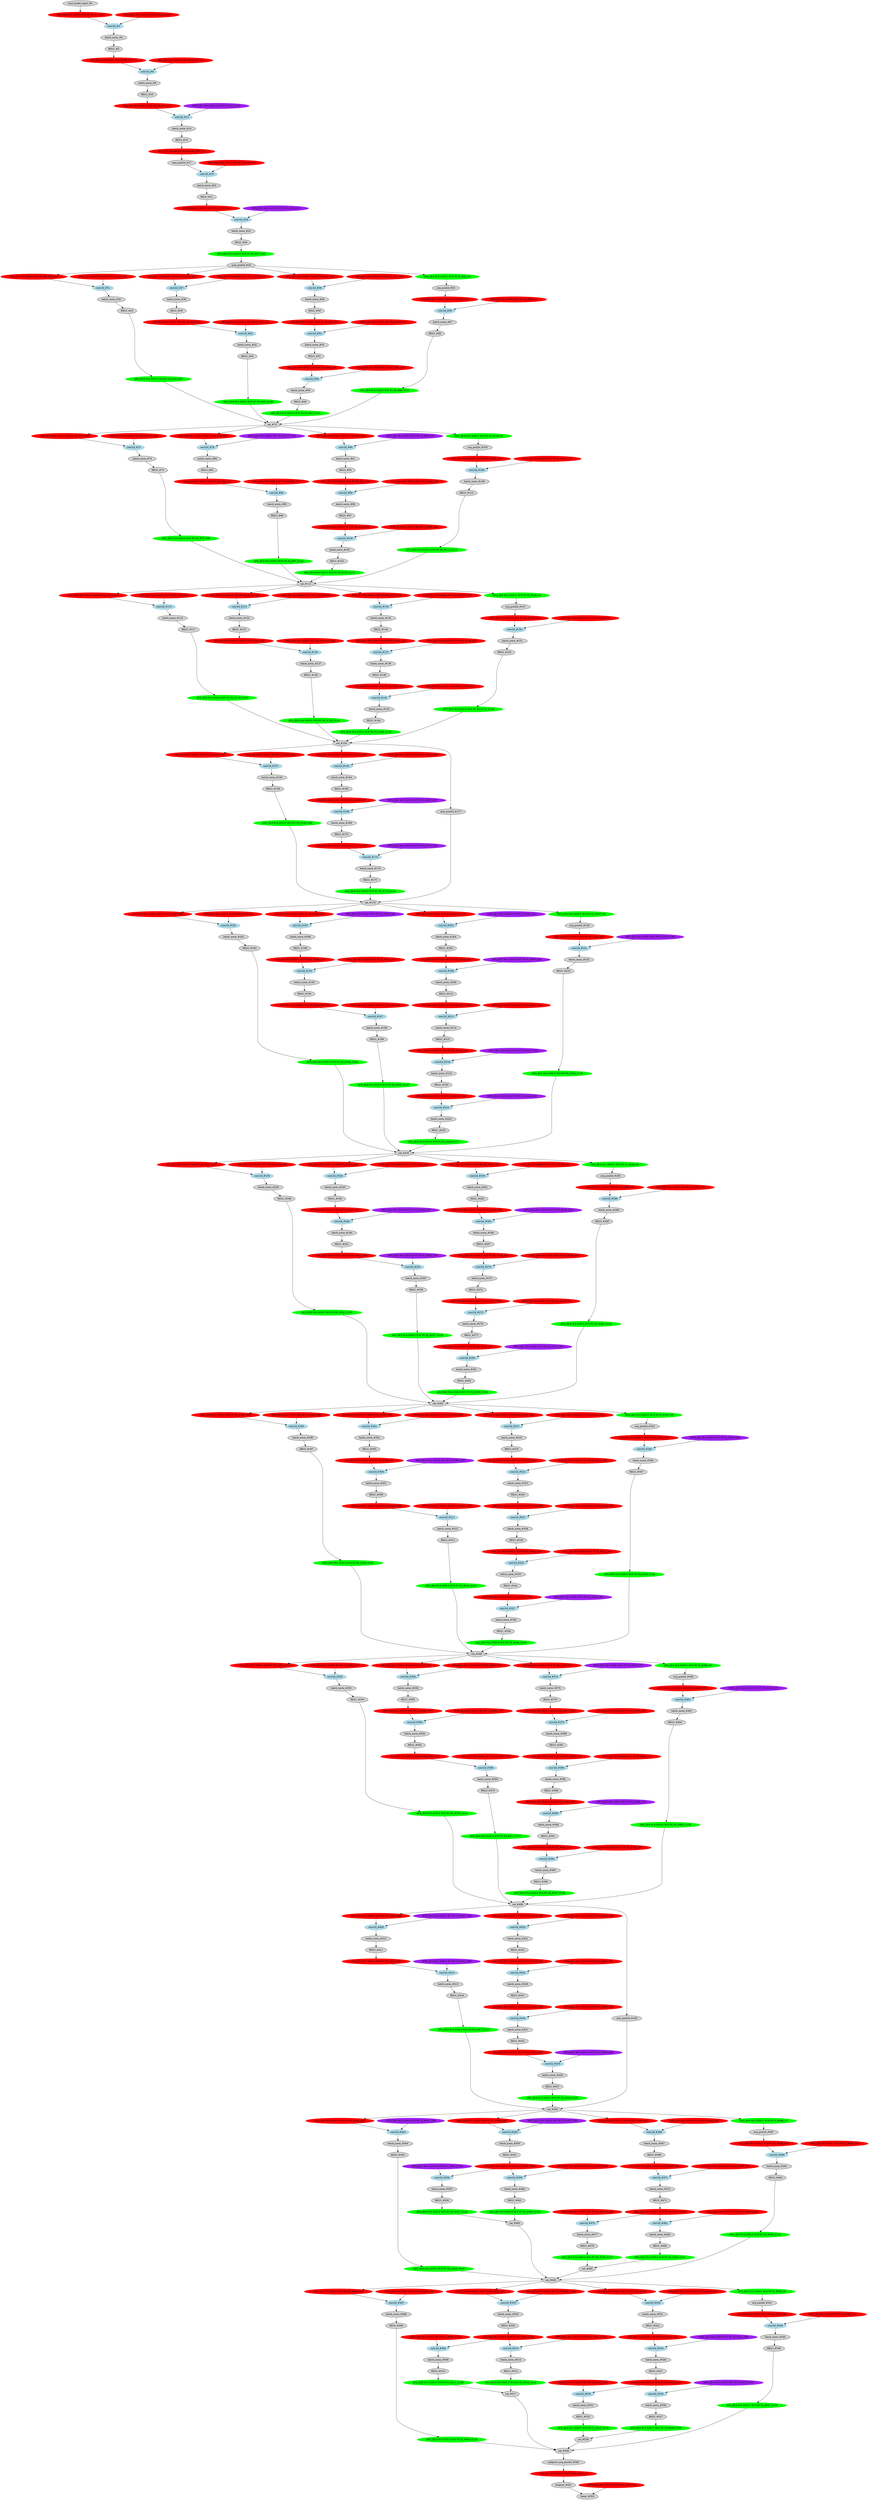 strict digraph  {
"0 /nncf_model_input" [id=0, label="nncf_model_input_#0", scope="", style=filled, type=nncf_model_input];
"1 SymmetricQuantizer/symmetric_quantize" [color=red, id=1, label="AFQ_[B:4 M:S SGN:S W:N PC:N]_#1_G10", scope=SymmetricQuantizer, style=filled, type=symmetric_quantize];
"2 Inception3/BasicConv2d[Conv2d_1a_3x3]/NNCFConv2d[conv]/ModuleDict[pre_ops]/UpdateWeight[0]/SymmetricQuantizer[op]/symmetric_quantize" [color=red, id=2, label="WFQ_[B:4 M:S SGN:S W:Y PC:Y]_#2_G10", scope="Inception3/BasicConv2d[Conv2d_1a_3x3]/NNCFConv2d[conv]/ModuleDict[pre_ops]/UpdateWeight[0]/SymmetricQuantizer[op]", style=filled, type=symmetric_quantize];
"3 Inception3/BasicConv2d[Conv2d_1a_3x3]/NNCFConv2d[conv]/conv2d" [color=lightblue, id=3, label="conv2d_#3", scope="Inception3/BasicConv2d[Conv2d_1a_3x3]/NNCFConv2d[conv]", style=filled, type=conv2d];
"4 Inception3/BasicConv2d[Conv2d_1a_3x3]/BatchNorm2d[bn]/batch_norm" [id=4, label="batch_norm_#4", scope="Inception3/BasicConv2d[Conv2d_1a_3x3]/BatchNorm2d[bn]", style=filled, type=batch_norm];
"5 Inception3/BasicConv2d[Conv2d_1a_3x3]/RELU" [id=5, label="RELU_#5", scope="Inception3/BasicConv2d[Conv2d_1a_3x3]", style=filled, type=RELU];
"6 Inception3/BasicConv2d[Conv2d_1a_3x3]/SymmetricQuantizer/symmetric_quantize" [color=red, id=6, label="AFQ_[B:4 M:S SGN:U W:N PC:N]_#6_G11", scope="Inception3/BasicConv2d[Conv2d_1a_3x3]/SymmetricQuantizer", style=filled, type=symmetric_quantize];
"7 Inception3/BasicConv2d[Conv2d_2a_3x3]/NNCFConv2d[conv]/ModuleDict[pre_ops]/UpdateWeight[0]/SymmetricQuantizer[op]/symmetric_quantize" [color=red, id=7, label="WFQ_[B:4 M:S SGN:S W:Y PC:Y]_#7_G11", scope="Inception3/BasicConv2d[Conv2d_2a_3x3]/NNCFConv2d[conv]/ModuleDict[pre_ops]/UpdateWeight[0]/SymmetricQuantizer[op]", style=filled, type=symmetric_quantize];
"8 Inception3/BasicConv2d[Conv2d_2a_3x3]/NNCFConv2d[conv]/conv2d" [color=lightblue, id=8, label="conv2d_#8", scope="Inception3/BasicConv2d[Conv2d_2a_3x3]/NNCFConv2d[conv]", style=filled, type=conv2d];
"9 Inception3/BasicConv2d[Conv2d_2a_3x3]/BatchNorm2d[bn]/batch_norm" [id=9, label="batch_norm_#9", scope="Inception3/BasicConv2d[Conv2d_2a_3x3]/BatchNorm2d[bn]", style=filled, type=batch_norm];
"10 Inception3/BasicConv2d[Conv2d_2a_3x3]/RELU" [id=10, label="RELU_#10", scope="Inception3/BasicConv2d[Conv2d_2a_3x3]", style=filled, type=RELU];
"11 Inception3/BasicConv2d[Conv2d_2a_3x3]/SymmetricQuantizer/symmetric_quantize" [color=red, id=11, label="AFQ_[B:4 M:S SGN:U W:N PC:N]_#11_G12", scope="Inception3/BasicConv2d[Conv2d_2a_3x3]/SymmetricQuantizer", style=filled, type=symmetric_quantize];
"12 Inception3/BasicConv2d[Conv2d_2b_3x3]/NNCFConv2d[conv]/ModuleDict[pre_ops]/UpdateWeight[0]/SymmetricQuantizer[op]/symmetric_quantize" [color=purple, id=12, label="WFQ_[B:2 M:S SGN:S W:Y PC:Y]_#12_G12", scope="Inception3/BasicConv2d[Conv2d_2b_3x3]/NNCFConv2d[conv]/ModuleDict[pre_ops]/UpdateWeight[0]/SymmetricQuantizer[op]", style=filled, type=symmetric_quantize];
"13 Inception3/BasicConv2d[Conv2d_2b_3x3]/NNCFConv2d[conv]/conv2d" [color=lightblue, id=13, label="conv2d_#13", scope="Inception3/BasicConv2d[Conv2d_2b_3x3]/NNCFConv2d[conv]", style=filled, type=conv2d];
"14 Inception3/BasicConv2d[Conv2d_2b_3x3]/BatchNorm2d[bn]/batch_norm" [id=14, label="batch_norm_#14", scope="Inception3/BasicConv2d[Conv2d_2b_3x3]/BatchNorm2d[bn]", style=filled, type=batch_norm];
"15 Inception3/BasicConv2d[Conv2d_2b_3x3]/RELU" [id=15, label="RELU_#15", scope="Inception3/BasicConv2d[Conv2d_2b_3x3]", style=filled, type=RELU];
"16 Inception3/BasicConv2d[Conv2d_2b_3x3]/SymmetricQuantizer/symmetric_quantize" [color=red, id=16, label="AFQ_[B:4 M:S SGN:U W:N PC:N]_#16_G13", scope="Inception3/BasicConv2d[Conv2d_2b_3x3]/SymmetricQuantizer", style=filled, type=symmetric_quantize];
"17 Inception3/MaxPool2d[maxpool1]/max_pool2d" [id=17, label="max_pool2d_#17", scope="Inception3/MaxPool2d[maxpool1]", style=filled, type=max_pool2d];
"18 Inception3/BasicConv2d[Conv2d_3b_1x1]/NNCFConv2d[conv]/ModuleDict[pre_ops]/UpdateWeight[0]/SymmetricQuantizer[op]/symmetric_quantize" [color=red, id=18, label="WFQ_[B:4 M:S SGN:S W:Y PC:Y]_#18_G13", scope="Inception3/BasicConv2d[Conv2d_3b_1x1]/NNCFConv2d[conv]/ModuleDict[pre_ops]/UpdateWeight[0]/SymmetricQuantizer[op]", style=filled, type=symmetric_quantize];
"19 Inception3/BasicConv2d[Conv2d_3b_1x1]/NNCFConv2d[conv]/conv2d" [color=lightblue, id=19, label="conv2d_#19", scope="Inception3/BasicConv2d[Conv2d_3b_1x1]/NNCFConv2d[conv]", style=filled, type=conv2d];
"20 Inception3/BasicConv2d[Conv2d_3b_1x1]/BatchNorm2d[bn]/batch_norm" [id=20, label="batch_norm_#20", scope="Inception3/BasicConv2d[Conv2d_3b_1x1]/BatchNorm2d[bn]", style=filled, type=batch_norm];
"21 Inception3/BasicConv2d[Conv2d_3b_1x1]/RELU" [id=21, label="RELU_#21", scope="Inception3/BasicConv2d[Conv2d_3b_1x1]", style=filled, type=RELU];
"22 Inception3/BasicConv2d[Conv2d_3b_1x1]/SymmetricQuantizer/symmetric_quantize" [color=red, id=22, label="AFQ_[B:4 M:S SGN:U W:N PC:N]_#22_G14", scope="Inception3/BasicConv2d[Conv2d_3b_1x1]/SymmetricQuantizer", style=filled, type=symmetric_quantize];
"23 Inception3/BasicConv2d[Conv2d_4a_3x3]/NNCFConv2d[conv]/ModuleDict[pre_ops]/UpdateWeight[0]/SymmetricQuantizer[op]/symmetric_quantize" [color=purple, id=23, label="WFQ_[B:2 M:S SGN:S W:Y PC:Y]_#23_G14", scope="Inception3/BasicConv2d[Conv2d_4a_3x3]/NNCFConv2d[conv]/ModuleDict[pre_ops]/UpdateWeight[0]/SymmetricQuantizer[op]", style=filled, type=symmetric_quantize];
"24 Inception3/BasicConv2d[Conv2d_4a_3x3]/NNCFConv2d[conv]/conv2d" [color=lightblue, id=24, label="conv2d_#24", scope="Inception3/BasicConv2d[Conv2d_4a_3x3]/NNCFConv2d[conv]", style=filled, type=conv2d];
"25 Inception3/BasicConv2d[Conv2d_4a_3x3]/BatchNorm2d[bn]/batch_norm" [id=25, label="batch_norm_#25", scope="Inception3/BasicConv2d[Conv2d_4a_3x3]/BatchNorm2d[bn]", style=filled, type=batch_norm];
"26 Inception3/BasicConv2d[Conv2d_4a_3x3]/RELU" [id=26, label="RELU_#26", scope="Inception3/BasicConv2d[Conv2d_4a_3x3]", style=filled, type=RELU];
"27 Inception3/BasicConv2d[Conv2d_4a_3x3]/AsymmetricQuantizer/asymmetric_quantize" [color=green, id=27, label="AFQ_[B:8 M:A SGN:S W:N PC:N]_#27_G96", scope="Inception3/BasicConv2d[Conv2d_4a_3x3]/AsymmetricQuantizer", style=filled, type=asymmetric_quantize];
"28 Inception3/MaxPool2d[maxpool2]/max_pool2d" [id=28, label="max_pool2d_#28", scope="Inception3/MaxPool2d[maxpool2]", style=filled, type=max_pool2d];
"29 Inception3/InceptionA[Mixed_5b]/BasicConv2d[branch1x1]/NNCFConv2d[conv]/ModuleDict[pre_ops]/UpdateWeight[0]/SymmetricQuantizer[op]/symmetric_quantize" [color=red, id=29, label="WFQ_[B:4 M:S SGN:S W:Y PC:Y]_#29_G21", scope="Inception3/InceptionA[Mixed_5b]/BasicConv2d[branch1x1]/NNCFConv2d[conv]/ModuleDict[pre_ops]/UpdateWeight[0]/SymmetricQuantizer[op]", style=filled, type=symmetric_quantize];
"30 Inception3/InceptionA[Mixed_5b]/BasicConv2d[branch1x1]/NNCFConv2d[conv]/SymmetricQuantizer/symmetric_quantize" [color=red, id=30, label="AFQ_[B:4 M:S SGN:U W:N PC:N]_#30_G21", scope="Inception3/InceptionA[Mixed_5b]/BasicConv2d[branch1x1]/NNCFConv2d[conv]/SymmetricQuantizer", style=filled, type=symmetric_quantize];
"31 Inception3/InceptionA[Mixed_5b]/BasicConv2d[branch1x1]/NNCFConv2d[conv]/conv2d" [color=lightblue, id=31, label="conv2d_#31", scope="Inception3/InceptionA[Mixed_5b]/BasicConv2d[branch1x1]/NNCFConv2d[conv]", style=filled, type=conv2d];
"32 Inception3/InceptionA[Mixed_5b]/BasicConv2d[branch1x1]/BatchNorm2d[bn]/batch_norm" [id=32, label="batch_norm_#32", scope="Inception3/InceptionA[Mixed_5b]/BasicConv2d[branch1x1]/BatchNorm2d[bn]", style=filled, type=batch_norm];
"33 Inception3/InceptionA[Mixed_5b]/BasicConv2d[branch1x1]/RELU" [id=33, label="RELU_#33", scope="Inception3/InceptionA[Mixed_5b]/BasicConv2d[branch1x1]", style=filled, type=RELU];
"34 Inception3/InceptionA[Mixed_5b]/BasicConv2d[branch1x1]/AsymmetricQuantizer/asymmetric_quantize" [color=green, id=34, label="AFQ_[B:8 M:A SGN:S W:N PC:N]_#34_G97", scope="Inception3/InceptionA[Mixed_5b]/BasicConv2d[branch1x1]/AsymmetricQuantizer", style=filled, type=asymmetric_quantize];
"35 Inception3/InceptionA[Mixed_5b]/BasicConv2d[branch5x5_1]/NNCFConv2d[conv]/ModuleDict[pre_ops]/UpdateWeight[0]/SymmetricQuantizer[op]/symmetric_quantize" [color=red, id=35, label="WFQ_[B:4 M:S SGN:S W:Y PC:Y]_#35_G19", scope="Inception3/InceptionA[Mixed_5b]/BasicConv2d[branch5x5_1]/NNCFConv2d[conv]/ModuleDict[pre_ops]/UpdateWeight[0]/SymmetricQuantizer[op]", style=filled, type=symmetric_quantize];
"36 Inception3/InceptionA[Mixed_5b]/BasicConv2d[branch5x5_1]/NNCFConv2d[conv]/SymmetricQuantizer/symmetric_quantize" [color=red, id=36, label="AFQ_[B:4 M:S SGN:U W:N PC:N]_#36_G19", scope="Inception3/InceptionA[Mixed_5b]/BasicConv2d[branch5x5_1]/NNCFConv2d[conv]/SymmetricQuantizer", style=filled, type=symmetric_quantize];
"37 Inception3/InceptionA[Mixed_5b]/BasicConv2d[branch5x5_1]/NNCFConv2d[conv]/conv2d" [color=lightblue, id=37, label="conv2d_#37", scope="Inception3/InceptionA[Mixed_5b]/BasicConv2d[branch5x5_1]/NNCFConv2d[conv]", style=filled, type=conv2d];
"38 Inception3/InceptionA[Mixed_5b]/BasicConv2d[branch5x5_1]/BatchNorm2d[bn]/batch_norm" [id=38, label="batch_norm_#38", scope="Inception3/InceptionA[Mixed_5b]/BasicConv2d[branch5x5_1]/BatchNorm2d[bn]", style=filled, type=batch_norm];
"39 Inception3/InceptionA[Mixed_5b]/BasicConv2d[branch5x5_1]/RELU" [id=39, label="RELU_#39", scope="Inception3/InceptionA[Mixed_5b]/BasicConv2d[branch5x5_1]", style=filled, type=RELU];
"40 Inception3/InceptionA[Mixed_5b]/BasicConv2d[branch5x5_1]/SymmetricQuantizer/symmetric_quantize" [color=red, id=40, label="AFQ_[B:4 M:S SGN:U W:N PC:N]_#40_G20", scope="Inception3/InceptionA[Mixed_5b]/BasicConv2d[branch5x5_1]/SymmetricQuantizer", style=filled, type=symmetric_quantize];
"41 Inception3/InceptionA[Mixed_5b]/BasicConv2d[branch5x5_2]/NNCFConv2d[conv]/ModuleDict[pre_ops]/UpdateWeight[0]/SymmetricQuantizer[op]/symmetric_quantize" [color=red, id=41, label="WFQ_[B:4 M:S SGN:S W:Y PC:Y]_#41_G20", scope="Inception3/InceptionA[Mixed_5b]/BasicConv2d[branch5x5_2]/NNCFConv2d[conv]/ModuleDict[pre_ops]/UpdateWeight[0]/SymmetricQuantizer[op]", style=filled, type=symmetric_quantize];
"42 Inception3/InceptionA[Mixed_5b]/BasicConv2d[branch5x5_2]/NNCFConv2d[conv]/conv2d" [color=lightblue, id=42, label="conv2d_#42", scope="Inception3/InceptionA[Mixed_5b]/BasicConv2d[branch5x5_2]/NNCFConv2d[conv]", style=filled, type=conv2d];
"43 Inception3/InceptionA[Mixed_5b]/BasicConv2d[branch5x5_2]/BatchNorm2d[bn]/batch_norm" [id=43, label="batch_norm_#43", scope="Inception3/InceptionA[Mixed_5b]/BasicConv2d[branch5x5_2]/BatchNorm2d[bn]", style=filled, type=batch_norm];
"44 Inception3/InceptionA[Mixed_5b]/BasicConv2d[branch5x5_2]/RELU" [id=44, label="RELU_#44", scope="Inception3/InceptionA[Mixed_5b]/BasicConv2d[branch5x5_2]", style=filled, type=RELU];
"45 Inception3/InceptionA[Mixed_5b]/BasicConv2d[branch5x5_2]/AsymmetricQuantizer/asymmetric_quantize" [color=green, id=45, label="AFQ_[B:8 M:A SGN:S W:N PC:N]_#45_G109", scope="Inception3/InceptionA[Mixed_5b]/BasicConv2d[branch5x5_2]/AsymmetricQuantizer", style=filled, type=asymmetric_quantize];
"46 Inception3/InceptionA[Mixed_5b]/BasicConv2d[branch3x3dbl_1]/NNCFConv2d[conv]/ModuleDict[pre_ops]/UpdateWeight[0]/SymmetricQuantizer[op]/symmetric_quantize" [color=red, id=46, label="WFQ_[B:4 M:S SGN:S W:Y PC:Y]_#46_G16", scope="Inception3/InceptionA[Mixed_5b]/BasicConv2d[branch3x3dbl_1]/NNCFConv2d[conv]/ModuleDict[pre_ops]/UpdateWeight[0]/SymmetricQuantizer[op]", style=filled, type=symmetric_quantize];
"47 Inception3/InceptionA[Mixed_5b]/BasicConv2d[branch3x3dbl_1]/NNCFConv2d[conv]/SymmetricQuantizer/symmetric_quantize" [color=red, id=47, label="AFQ_[B:4 M:S SGN:U W:N PC:N]_#47_G16", scope="Inception3/InceptionA[Mixed_5b]/BasicConv2d[branch3x3dbl_1]/NNCFConv2d[conv]/SymmetricQuantizer", style=filled, type=symmetric_quantize];
"48 Inception3/InceptionA[Mixed_5b]/BasicConv2d[branch3x3dbl_1]/NNCFConv2d[conv]/conv2d" [color=lightblue, id=48, label="conv2d_#48", scope="Inception3/InceptionA[Mixed_5b]/BasicConv2d[branch3x3dbl_1]/NNCFConv2d[conv]", style=filled, type=conv2d];
"49 Inception3/InceptionA[Mixed_5b]/BasicConv2d[branch3x3dbl_1]/BatchNorm2d[bn]/batch_norm" [id=49, label="batch_norm_#49", scope="Inception3/InceptionA[Mixed_5b]/BasicConv2d[branch3x3dbl_1]/BatchNorm2d[bn]", style=filled, type=batch_norm];
"50 Inception3/InceptionA[Mixed_5b]/BasicConv2d[branch3x3dbl_1]/RELU" [id=50, label="RELU_#50", scope="Inception3/InceptionA[Mixed_5b]/BasicConv2d[branch3x3dbl_1]", style=filled, type=RELU];
"51 Inception3/InceptionA[Mixed_5b]/BasicConv2d[branch3x3dbl_1]/SymmetricQuantizer/symmetric_quantize" [color=red, id=51, label="AFQ_[B:4 M:S SGN:U W:N PC:N]_#51_G17", scope="Inception3/InceptionA[Mixed_5b]/BasicConv2d[branch3x3dbl_1]/SymmetricQuantizer", style=filled, type=symmetric_quantize];
"52 Inception3/InceptionA[Mixed_5b]/BasicConv2d[branch3x3dbl_2]/NNCFConv2d[conv]/ModuleDict[pre_ops]/UpdateWeight[0]/SymmetricQuantizer[op]/symmetric_quantize" [color=red, id=52, label="WFQ_[B:4 M:S SGN:S W:Y PC:Y]_#52_G17", scope="Inception3/InceptionA[Mixed_5b]/BasicConv2d[branch3x3dbl_2]/NNCFConv2d[conv]/ModuleDict[pre_ops]/UpdateWeight[0]/SymmetricQuantizer[op]", style=filled, type=symmetric_quantize];
"53 Inception3/InceptionA[Mixed_5b]/BasicConv2d[branch3x3dbl_2]/NNCFConv2d[conv]/conv2d" [color=lightblue, id=53, label="conv2d_#53", scope="Inception3/InceptionA[Mixed_5b]/BasicConv2d[branch3x3dbl_2]/NNCFConv2d[conv]", style=filled, type=conv2d];
"54 Inception3/InceptionA[Mixed_5b]/BasicConv2d[branch3x3dbl_2]/BatchNorm2d[bn]/batch_norm" [id=54, label="batch_norm_#54", scope="Inception3/InceptionA[Mixed_5b]/BasicConv2d[branch3x3dbl_2]/BatchNorm2d[bn]", style=filled, type=batch_norm];
"55 Inception3/InceptionA[Mixed_5b]/BasicConv2d[branch3x3dbl_2]/RELU" [id=55, label="RELU_#55", scope="Inception3/InceptionA[Mixed_5b]/BasicConv2d[branch3x3dbl_2]", style=filled, type=RELU];
"56 Inception3/InceptionA[Mixed_5b]/BasicConv2d[branch3x3dbl_2]/SymmetricQuantizer/symmetric_quantize" [color=red, id=56, label="AFQ_[B:4 M:S SGN:U W:N PC:N]_#56_G18", scope="Inception3/InceptionA[Mixed_5b]/BasicConv2d[branch3x3dbl_2]/SymmetricQuantizer", style=filled, type=symmetric_quantize];
"57 Inception3/InceptionA[Mixed_5b]/BasicConv2d[branch3x3dbl_3]/NNCFConv2d[conv]/ModuleDict[pre_ops]/UpdateWeight[0]/SymmetricQuantizer[op]/symmetric_quantize" [color=red, id=57, label="WFQ_[B:4 M:S SGN:S W:Y PC:Y]_#57_G18", scope="Inception3/InceptionA[Mixed_5b]/BasicConv2d[branch3x3dbl_3]/NNCFConv2d[conv]/ModuleDict[pre_ops]/UpdateWeight[0]/SymmetricQuantizer[op]", style=filled, type=symmetric_quantize];
"58 Inception3/InceptionA[Mixed_5b]/BasicConv2d[branch3x3dbl_3]/NNCFConv2d[conv]/conv2d" [color=lightblue, id=58, label="conv2d_#58", scope="Inception3/InceptionA[Mixed_5b]/BasicConv2d[branch3x3dbl_3]/NNCFConv2d[conv]", style=filled, type=conv2d];
"59 Inception3/InceptionA[Mixed_5b]/BasicConv2d[branch3x3dbl_3]/BatchNorm2d[bn]/batch_norm" [id=59, label="batch_norm_#59", scope="Inception3/InceptionA[Mixed_5b]/BasicConv2d[branch3x3dbl_3]/BatchNorm2d[bn]", style=filled, type=batch_norm];
"60 Inception3/InceptionA[Mixed_5b]/BasicConv2d[branch3x3dbl_3]/RELU" [id=60, label="RELU_#60", scope="Inception3/InceptionA[Mixed_5b]/BasicConv2d[branch3x3dbl_3]", style=filled, type=RELU];
"61 Inception3/InceptionA[Mixed_5b]/BasicConv2d[branch3x3dbl_3]/AsymmetricQuantizer/asymmetric_quantize" [color=green, id=61, label="AFQ_[B:8 M:A SGN:S W:N PC:N]_#61_G110", scope="Inception3/InceptionA[Mixed_5b]/BasicConv2d[branch3x3dbl_3]/AsymmetricQuantizer", style=filled, type=asymmetric_quantize];
"62 Inception3/InceptionA[Mixed_5b]/SymmetricQuantizer/symmetric_quantize" [color=green, id=62, label="AFQ_[B:8 M:S SGN:U W:N PC:Y]_#62_G0", scope="Inception3/InceptionA[Mixed_5b]/SymmetricQuantizer", style=filled, type=symmetric_quantize];
"63 Inception3/InceptionA[Mixed_5b]/avg_pool2d" [id=63, label="avg_pool2d_#63", scope="Inception3/InceptionA[Mixed_5b]", style=filled, type=avg_pool2d];
"64 Inception3/InceptionA[Mixed_5b]/SymmetricQuantizer/symmetric_quantize" [color=red, id=64, label="AFQ_[B:4 M:S SGN:U W:N PC:N]_#64_G15", scope="Inception3/InceptionA[Mixed_5b]/SymmetricQuantizer", style=filled, type=symmetric_quantize];
"65 Inception3/InceptionA[Mixed_5b]/BasicConv2d[branch_pool]/NNCFConv2d[conv]/ModuleDict[pre_ops]/UpdateWeight[0]/SymmetricQuantizer[op]/symmetric_quantize" [color=red, id=65, label="WFQ_[B:4 M:S SGN:S W:Y PC:Y]_#65_G15", scope="Inception3/InceptionA[Mixed_5b]/BasicConv2d[branch_pool]/NNCFConv2d[conv]/ModuleDict[pre_ops]/UpdateWeight[0]/SymmetricQuantizer[op]", style=filled, type=symmetric_quantize];
"66 Inception3/InceptionA[Mixed_5b]/BasicConv2d[branch_pool]/NNCFConv2d[conv]/conv2d" [color=lightblue, id=66, label="conv2d_#66", scope="Inception3/InceptionA[Mixed_5b]/BasicConv2d[branch_pool]/NNCFConv2d[conv]", style=filled, type=conv2d];
"67 Inception3/InceptionA[Mixed_5b]/BasicConv2d[branch_pool]/BatchNorm2d[bn]/batch_norm" [id=67, label="batch_norm_#67", scope="Inception3/InceptionA[Mixed_5b]/BasicConv2d[branch_pool]/BatchNorm2d[bn]", style=filled, type=batch_norm];
"68 Inception3/InceptionA[Mixed_5b]/BasicConv2d[branch_pool]/RELU" [id=68, label="RELU_#68", scope="Inception3/InceptionA[Mixed_5b]/BasicConv2d[branch_pool]", style=filled, type=RELU];
"69 Inception3/InceptionA[Mixed_5b]/BasicConv2d[branch_pool]/AsymmetricQuantizer/asymmetric_quantize" [color=green, id=69, label="AFQ_[B:8 M:A SGN:S W:N PC:N]_#69_G111", scope="Inception3/InceptionA[Mixed_5b]/BasicConv2d[branch_pool]/AsymmetricQuantizer", style=filled, type=asymmetric_quantize];
"70 Inception3/InceptionA[Mixed_5b]/cat" [id=70, label="cat_#70", scope="Inception3/InceptionA[Mixed_5b]", style=filled, type=cat];
"71 Inception3/InceptionA[Mixed_5c]/BasicConv2d[branch1x1]/NNCFConv2d[conv]/ModuleDict[pre_ops]/UpdateWeight[0]/SymmetricQuantizer[op]/symmetric_quantize" [color=red, id=71, label="WFQ_[B:4 M:S SGN:S W:Y PC:Y]_#71_G28", scope="Inception3/InceptionA[Mixed_5c]/BasicConv2d[branch1x1]/NNCFConv2d[conv]/ModuleDict[pre_ops]/UpdateWeight[0]/SymmetricQuantizer[op]", style=filled, type=symmetric_quantize];
"72 Inception3/InceptionA[Mixed_5c]/BasicConv2d[branch1x1]/NNCFConv2d[conv]/SymmetricQuantizer/symmetric_quantize" [color=red, id=72, label="AFQ_[B:4 M:S SGN:U W:N PC:N]_#72_G28", scope="Inception3/InceptionA[Mixed_5c]/BasicConv2d[branch1x1]/NNCFConv2d[conv]/SymmetricQuantizer", style=filled, type=symmetric_quantize];
"73 Inception3/InceptionA[Mixed_5c]/BasicConv2d[branch1x1]/NNCFConv2d[conv]/conv2d" [color=lightblue, id=73, label="conv2d_#73", scope="Inception3/InceptionA[Mixed_5c]/BasicConv2d[branch1x1]/NNCFConv2d[conv]", style=filled, type=conv2d];
"74 Inception3/InceptionA[Mixed_5c]/BasicConv2d[branch1x1]/BatchNorm2d[bn]/batch_norm" [id=74, label="batch_norm_#74", scope="Inception3/InceptionA[Mixed_5c]/BasicConv2d[branch1x1]/BatchNorm2d[bn]", style=filled, type=batch_norm];
"75 Inception3/InceptionA[Mixed_5c]/BasicConv2d[branch1x1]/RELU" [id=75, label="RELU_#75", scope="Inception3/InceptionA[Mixed_5c]/BasicConv2d[branch1x1]", style=filled, type=RELU];
"76 Inception3/InceptionA[Mixed_5c]/BasicConv2d[branch1x1]/AsymmetricQuantizer/asymmetric_quantize" [color=green, id=76, label="AFQ_[B:8 M:A SGN:S W:N PC:N]_#76_G98", scope="Inception3/InceptionA[Mixed_5c]/BasicConv2d[branch1x1]/AsymmetricQuantizer", style=filled, type=asymmetric_quantize];
"77 Inception3/InceptionA[Mixed_5c]/BasicConv2d[branch5x5_1]/NNCFConv2d[conv]/ModuleDict[pre_ops]/UpdateWeight[0]/SymmetricQuantizer[op]/symmetric_quantize" [color=purple, id=77, label="WFQ_[B:2 M:S SGN:S W:Y PC:Y]_#77_G26", scope="Inception3/InceptionA[Mixed_5c]/BasicConv2d[branch5x5_1]/NNCFConv2d[conv]/ModuleDict[pre_ops]/UpdateWeight[0]/SymmetricQuantizer[op]", style=filled, type=symmetric_quantize];
"78 Inception3/InceptionA[Mixed_5c]/BasicConv2d[branch5x5_1]/NNCFConv2d[conv]/SymmetricQuantizer/symmetric_quantize" [color=red, id=78, label="AFQ_[B:4 M:S SGN:U W:N PC:N]_#78_G26", scope="Inception3/InceptionA[Mixed_5c]/BasicConv2d[branch5x5_1]/NNCFConv2d[conv]/SymmetricQuantizer", style=filled, type=symmetric_quantize];
"79 Inception3/InceptionA[Mixed_5c]/BasicConv2d[branch5x5_1]/NNCFConv2d[conv]/conv2d" [color=lightblue, id=79, label="conv2d_#79", scope="Inception3/InceptionA[Mixed_5c]/BasicConv2d[branch5x5_1]/NNCFConv2d[conv]", style=filled, type=conv2d];
"80 Inception3/InceptionA[Mixed_5c]/BasicConv2d[branch5x5_1]/BatchNorm2d[bn]/batch_norm" [id=80, label="batch_norm_#80", scope="Inception3/InceptionA[Mixed_5c]/BasicConv2d[branch5x5_1]/BatchNorm2d[bn]", style=filled, type=batch_norm];
"81 Inception3/InceptionA[Mixed_5c]/BasicConv2d[branch5x5_1]/RELU" [id=81, label="RELU_#81", scope="Inception3/InceptionA[Mixed_5c]/BasicConv2d[branch5x5_1]", style=filled, type=RELU];
"82 Inception3/InceptionA[Mixed_5c]/BasicConv2d[branch5x5_1]/SymmetricQuantizer/symmetric_quantize" [color=red, id=82, label="AFQ_[B:4 M:S SGN:U W:N PC:N]_#82_G27", scope="Inception3/InceptionA[Mixed_5c]/BasicConv2d[branch5x5_1]/SymmetricQuantizer", style=filled, type=symmetric_quantize];
"83 Inception3/InceptionA[Mixed_5c]/BasicConv2d[branch5x5_2]/NNCFConv2d[conv]/ModuleDict[pre_ops]/UpdateWeight[0]/SymmetricQuantizer[op]/symmetric_quantize" [color=red, id=83, label="WFQ_[B:4 M:S SGN:S W:Y PC:Y]_#83_G27", scope="Inception3/InceptionA[Mixed_5c]/BasicConv2d[branch5x5_2]/NNCFConv2d[conv]/ModuleDict[pre_ops]/UpdateWeight[0]/SymmetricQuantizer[op]", style=filled, type=symmetric_quantize];
"84 Inception3/InceptionA[Mixed_5c]/BasicConv2d[branch5x5_2]/NNCFConv2d[conv]/conv2d" [color=lightblue, id=84, label="conv2d_#84", scope="Inception3/InceptionA[Mixed_5c]/BasicConv2d[branch5x5_2]/NNCFConv2d[conv]", style=filled, type=conv2d];
"85 Inception3/InceptionA[Mixed_5c]/BasicConv2d[branch5x5_2]/BatchNorm2d[bn]/batch_norm" [id=85, label="batch_norm_#85", scope="Inception3/InceptionA[Mixed_5c]/BasicConv2d[branch5x5_2]/BatchNorm2d[bn]", style=filled, type=batch_norm];
"86 Inception3/InceptionA[Mixed_5c]/BasicConv2d[branch5x5_2]/RELU" [id=86, label="RELU_#86", scope="Inception3/InceptionA[Mixed_5c]/BasicConv2d[branch5x5_2]", style=filled, type=RELU];
"87 Inception3/InceptionA[Mixed_5c]/BasicConv2d[branch5x5_2]/AsymmetricQuantizer/asymmetric_quantize" [color=green, id=87, label="AFQ_[B:8 M:A SGN:S W:N PC:N]_#87_G112", scope="Inception3/InceptionA[Mixed_5c]/BasicConv2d[branch5x5_2]/AsymmetricQuantizer", style=filled, type=asymmetric_quantize];
"88 Inception3/InceptionA[Mixed_5c]/BasicConv2d[branch3x3dbl_1]/NNCFConv2d[conv]/ModuleDict[pre_ops]/UpdateWeight[0]/SymmetricQuantizer[op]/symmetric_quantize" [color=purple, id=88, label="WFQ_[B:2 M:S SGN:S W:Y PC:Y]_#88_G23", scope="Inception3/InceptionA[Mixed_5c]/BasicConv2d[branch3x3dbl_1]/NNCFConv2d[conv]/ModuleDict[pre_ops]/UpdateWeight[0]/SymmetricQuantizer[op]", style=filled, type=symmetric_quantize];
"89 Inception3/InceptionA[Mixed_5c]/BasicConv2d[branch3x3dbl_1]/NNCFConv2d[conv]/SymmetricQuantizer/symmetric_quantize" [color=red, id=89, label="AFQ_[B:4 M:S SGN:U W:N PC:N]_#89_G23", scope="Inception3/InceptionA[Mixed_5c]/BasicConv2d[branch3x3dbl_1]/NNCFConv2d[conv]/SymmetricQuantizer", style=filled, type=symmetric_quantize];
"90 Inception3/InceptionA[Mixed_5c]/BasicConv2d[branch3x3dbl_1]/NNCFConv2d[conv]/conv2d" [color=lightblue, id=90, label="conv2d_#90", scope="Inception3/InceptionA[Mixed_5c]/BasicConv2d[branch3x3dbl_1]/NNCFConv2d[conv]", style=filled, type=conv2d];
"91 Inception3/InceptionA[Mixed_5c]/BasicConv2d[branch3x3dbl_1]/BatchNorm2d[bn]/batch_norm" [id=91, label="batch_norm_#91", scope="Inception3/InceptionA[Mixed_5c]/BasicConv2d[branch3x3dbl_1]/BatchNorm2d[bn]", style=filled, type=batch_norm];
"92 Inception3/InceptionA[Mixed_5c]/BasicConv2d[branch3x3dbl_1]/RELU" [id=92, label="RELU_#92", scope="Inception3/InceptionA[Mixed_5c]/BasicConv2d[branch3x3dbl_1]", style=filled, type=RELU];
"93 Inception3/InceptionA[Mixed_5c]/BasicConv2d[branch3x3dbl_1]/SymmetricQuantizer/symmetric_quantize" [color=red, id=93, label="AFQ_[B:4 M:S SGN:U W:N PC:N]_#93_G24", scope="Inception3/InceptionA[Mixed_5c]/BasicConv2d[branch3x3dbl_1]/SymmetricQuantizer", style=filled, type=symmetric_quantize];
"94 Inception3/InceptionA[Mixed_5c]/BasicConv2d[branch3x3dbl_2]/NNCFConv2d[conv]/ModuleDict[pre_ops]/UpdateWeight[0]/SymmetricQuantizer[op]/symmetric_quantize" [color=red, id=94, label="WFQ_[B:4 M:S SGN:S W:Y PC:Y]_#94_G24", scope="Inception3/InceptionA[Mixed_5c]/BasicConv2d[branch3x3dbl_2]/NNCFConv2d[conv]/ModuleDict[pre_ops]/UpdateWeight[0]/SymmetricQuantizer[op]", style=filled, type=symmetric_quantize];
"95 Inception3/InceptionA[Mixed_5c]/BasicConv2d[branch3x3dbl_2]/NNCFConv2d[conv]/conv2d" [color=lightblue, id=95, label="conv2d_#95", scope="Inception3/InceptionA[Mixed_5c]/BasicConv2d[branch3x3dbl_2]/NNCFConv2d[conv]", style=filled, type=conv2d];
"96 Inception3/InceptionA[Mixed_5c]/BasicConv2d[branch3x3dbl_2]/BatchNorm2d[bn]/batch_norm" [id=96, label="batch_norm_#96", scope="Inception3/InceptionA[Mixed_5c]/BasicConv2d[branch3x3dbl_2]/BatchNorm2d[bn]", style=filled, type=batch_norm];
"97 Inception3/InceptionA[Mixed_5c]/BasicConv2d[branch3x3dbl_2]/RELU" [id=97, label="RELU_#97", scope="Inception3/InceptionA[Mixed_5c]/BasicConv2d[branch3x3dbl_2]", style=filled, type=RELU];
"98 Inception3/InceptionA[Mixed_5c]/BasicConv2d[branch3x3dbl_2]/SymmetricQuantizer/symmetric_quantize" [color=red, id=98, label="AFQ_[B:4 M:S SGN:U W:N PC:N]_#98_G25", scope="Inception3/InceptionA[Mixed_5c]/BasicConv2d[branch3x3dbl_2]/SymmetricQuantizer", style=filled, type=symmetric_quantize];
"99 Inception3/InceptionA[Mixed_5c]/BasicConv2d[branch3x3dbl_3]/NNCFConv2d[conv]/ModuleDict[pre_ops]/UpdateWeight[0]/SymmetricQuantizer[op]/symmetric_quantize" [color=red, id=99, label="WFQ_[B:4 M:S SGN:S W:Y PC:Y]_#99_G25", scope="Inception3/InceptionA[Mixed_5c]/BasicConv2d[branch3x3dbl_3]/NNCFConv2d[conv]/ModuleDict[pre_ops]/UpdateWeight[0]/SymmetricQuantizer[op]", style=filled, type=symmetric_quantize];
"100 Inception3/InceptionA[Mixed_5c]/BasicConv2d[branch3x3dbl_3]/NNCFConv2d[conv]/conv2d" [color=lightblue, id=100, label="conv2d_#100", scope="Inception3/InceptionA[Mixed_5c]/BasicConv2d[branch3x3dbl_3]/NNCFConv2d[conv]", style=filled, type=conv2d];
"101 Inception3/InceptionA[Mixed_5c]/BasicConv2d[branch3x3dbl_3]/BatchNorm2d[bn]/batch_norm" [id=101, label="batch_norm_#101", scope="Inception3/InceptionA[Mixed_5c]/BasicConv2d[branch3x3dbl_3]/BatchNorm2d[bn]", style=filled, type=batch_norm];
"102 Inception3/InceptionA[Mixed_5c]/BasicConv2d[branch3x3dbl_3]/RELU" [id=102, label="RELU_#102", scope="Inception3/InceptionA[Mixed_5c]/BasicConv2d[branch3x3dbl_3]", style=filled, type=RELU];
"103 Inception3/InceptionA[Mixed_5c]/BasicConv2d[branch3x3dbl_3]/AsymmetricQuantizer/asymmetric_quantize" [color=green, id=103, label="AFQ_[B:8 M:A SGN:S W:N PC:N]_#103_G113", scope="Inception3/InceptionA[Mixed_5c]/BasicConv2d[branch3x3dbl_3]/AsymmetricQuantizer", style=filled, type=asymmetric_quantize];
"104 Inception3/InceptionA[Mixed_5c]/SymmetricQuantizer/symmetric_quantize" [color=green, id=104, label="AFQ_[B:8 M:S SGN:U W:N PC:Y]_#104_G1", scope="Inception3/InceptionA[Mixed_5c]/SymmetricQuantizer", style=filled, type=symmetric_quantize];
"105 Inception3/InceptionA[Mixed_5c]/avg_pool2d" [id=105, label="avg_pool2d_#105", scope="Inception3/InceptionA[Mixed_5c]", style=filled, type=avg_pool2d];
"106 Inception3/InceptionA[Mixed_5c]/SymmetricQuantizer/symmetric_quantize" [color=red, id=106, label="AFQ_[B:4 M:S SGN:U W:N PC:N]_#106_G22", scope="Inception3/InceptionA[Mixed_5c]/SymmetricQuantizer", style=filled, type=symmetric_quantize];
"107 Inception3/InceptionA[Mixed_5c]/BasicConv2d[branch_pool]/NNCFConv2d[conv]/ModuleDict[pre_ops]/UpdateWeight[0]/SymmetricQuantizer[op]/symmetric_quantize" [color=red, id=107, label="WFQ_[B:4 M:S SGN:S W:Y PC:Y]_#107_G22", scope="Inception3/InceptionA[Mixed_5c]/BasicConv2d[branch_pool]/NNCFConv2d[conv]/ModuleDict[pre_ops]/UpdateWeight[0]/SymmetricQuantizer[op]", style=filled, type=symmetric_quantize];
"108 Inception3/InceptionA[Mixed_5c]/BasicConv2d[branch_pool]/NNCFConv2d[conv]/conv2d" [color=lightblue, id=108, label="conv2d_#108", scope="Inception3/InceptionA[Mixed_5c]/BasicConv2d[branch_pool]/NNCFConv2d[conv]", style=filled, type=conv2d];
"109 Inception3/InceptionA[Mixed_5c]/BasicConv2d[branch_pool]/BatchNorm2d[bn]/batch_norm" [id=109, label="batch_norm_#109", scope="Inception3/InceptionA[Mixed_5c]/BasicConv2d[branch_pool]/BatchNorm2d[bn]", style=filled, type=batch_norm];
"110 Inception3/InceptionA[Mixed_5c]/BasicConv2d[branch_pool]/RELU" [id=110, label="RELU_#110", scope="Inception3/InceptionA[Mixed_5c]/BasicConv2d[branch_pool]", style=filled, type=RELU];
"111 Inception3/InceptionA[Mixed_5c]/BasicConv2d[branch_pool]/AsymmetricQuantizer/asymmetric_quantize" [color=green, id=111, label="AFQ_[B:8 M:A SGN:S W:N PC:N]_#111_G114", scope="Inception3/InceptionA[Mixed_5c]/BasicConv2d[branch_pool]/AsymmetricQuantizer", style=filled, type=asymmetric_quantize];
"112 Inception3/InceptionA[Mixed_5c]/cat" [id=112, label="cat_#112", scope="Inception3/InceptionA[Mixed_5c]", style=filled, type=cat];
"113 Inception3/InceptionA[Mixed_5d]/BasicConv2d[branch1x1]/NNCFConv2d[conv]/ModuleDict[pre_ops]/UpdateWeight[0]/SymmetricQuantizer[op]/symmetric_quantize" [color=red, id=113, label="WFQ_[B:4 M:S SGN:S W:Y PC:Y]_#113_G35", scope="Inception3/InceptionA[Mixed_5d]/BasicConv2d[branch1x1]/NNCFConv2d[conv]/ModuleDict[pre_ops]/UpdateWeight[0]/SymmetricQuantizer[op]", style=filled, type=symmetric_quantize];
"114 Inception3/InceptionA[Mixed_5d]/BasicConv2d[branch1x1]/NNCFConv2d[conv]/SymmetricQuantizer/symmetric_quantize" [color=red, id=114, label="AFQ_[B:4 M:S SGN:U W:N PC:N]_#114_G35", scope="Inception3/InceptionA[Mixed_5d]/BasicConv2d[branch1x1]/NNCFConv2d[conv]/SymmetricQuantizer", style=filled, type=symmetric_quantize];
"115 Inception3/InceptionA[Mixed_5d]/BasicConv2d[branch1x1]/NNCFConv2d[conv]/conv2d" [color=lightblue, id=115, label="conv2d_#115", scope="Inception3/InceptionA[Mixed_5d]/BasicConv2d[branch1x1]/NNCFConv2d[conv]", style=filled, type=conv2d];
"116 Inception3/InceptionA[Mixed_5d]/BasicConv2d[branch1x1]/BatchNorm2d[bn]/batch_norm" [id=116, label="batch_norm_#116", scope="Inception3/InceptionA[Mixed_5d]/BasicConv2d[branch1x1]/BatchNorm2d[bn]", style=filled, type=batch_norm];
"117 Inception3/InceptionA[Mixed_5d]/BasicConv2d[branch1x1]/RELU" [id=117, label="RELU_#117", scope="Inception3/InceptionA[Mixed_5d]/BasicConv2d[branch1x1]", style=filled, type=RELU];
"118 Inception3/InceptionA[Mixed_5d]/BasicConv2d[branch1x1]/AsymmetricQuantizer/asymmetric_quantize" [color=green, id=118, label="AFQ_[B:8 M:A SGN:S W:N PC:N]_#118_G132", scope="Inception3/InceptionA[Mixed_5d]/BasicConv2d[branch1x1]/AsymmetricQuantizer", style=filled, type=asymmetric_quantize];
"119 Inception3/InceptionA[Mixed_5d]/BasicConv2d[branch5x5_1]/NNCFConv2d[conv]/ModuleDict[pre_ops]/UpdateWeight[0]/SymmetricQuantizer[op]/symmetric_quantize" [color=red, id=119, label="WFQ_[B:4 M:S SGN:S W:Y PC:Y]_#119_G33", scope="Inception3/InceptionA[Mixed_5d]/BasicConv2d[branch5x5_1]/NNCFConv2d[conv]/ModuleDict[pre_ops]/UpdateWeight[0]/SymmetricQuantizer[op]", style=filled, type=symmetric_quantize];
"120 Inception3/InceptionA[Mixed_5d]/BasicConv2d[branch5x5_1]/NNCFConv2d[conv]/SymmetricQuantizer/symmetric_quantize" [color=red, id=120, label="AFQ_[B:4 M:S SGN:U W:N PC:N]_#120_G33", scope="Inception3/InceptionA[Mixed_5d]/BasicConv2d[branch5x5_1]/NNCFConv2d[conv]/SymmetricQuantizer", style=filled, type=symmetric_quantize];
"121 Inception3/InceptionA[Mixed_5d]/BasicConv2d[branch5x5_1]/NNCFConv2d[conv]/conv2d" [color=lightblue, id=121, label="conv2d_#121", scope="Inception3/InceptionA[Mixed_5d]/BasicConv2d[branch5x5_1]/NNCFConv2d[conv]", style=filled, type=conv2d];
"122 Inception3/InceptionA[Mixed_5d]/BasicConv2d[branch5x5_1]/BatchNorm2d[bn]/batch_norm" [id=122, label="batch_norm_#122", scope="Inception3/InceptionA[Mixed_5d]/BasicConv2d[branch5x5_1]/BatchNorm2d[bn]", style=filled, type=batch_norm];
"123 Inception3/InceptionA[Mixed_5d]/BasicConv2d[branch5x5_1]/RELU" [id=123, label="RELU_#123", scope="Inception3/InceptionA[Mixed_5d]/BasicConv2d[branch5x5_1]", style=filled, type=RELU];
"124 Inception3/InceptionA[Mixed_5d]/BasicConv2d[branch5x5_1]/SymmetricQuantizer/symmetric_quantize" [color=red, id=124, label="AFQ_[B:4 M:S SGN:U W:N PC:N]_#124_G34", scope="Inception3/InceptionA[Mixed_5d]/BasicConv2d[branch5x5_1]/SymmetricQuantizer", style=filled, type=symmetric_quantize];
"125 Inception3/InceptionA[Mixed_5d]/BasicConv2d[branch5x5_2]/NNCFConv2d[conv]/ModuleDict[pre_ops]/UpdateWeight[0]/SymmetricQuantizer[op]/symmetric_quantize" [color=red, id=125, label="WFQ_[B:4 M:S SGN:S W:Y PC:Y]_#125_G34", scope="Inception3/InceptionA[Mixed_5d]/BasicConv2d[branch5x5_2]/NNCFConv2d[conv]/ModuleDict[pre_ops]/UpdateWeight[0]/SymmetricQuantizer[op]", style=filled, type=symmetric_quantize];
"126 Inception3/InceptionA[Mixed_5d]/BasicConv2d[branch5x5_2]/NNCFConv2d[conv]/conv2d" [color=lightblue, id=126, label="conv2d_#126", scope="Inception3/InceptionA[Mixed_5d]/BasicConv2d[branch5x5_2]/NNCFConv2d[conv]", style=filled, type=conv2d];
"127 Inception3/InceptionA[Mixed_5d]/BasicConv2d[branch5x5_2]/BatchNorm2d[bn]/batch_norm" [id=127, label="batch_norm_#127", scope="Inception3/InceptionA[Mixed_5d]/BasicConv2d[branch5x5_2]/BatchNorm2d[bn]", style=filled, type=batch_norm];
"128 Inception3/InceptionA[Mixed_5d]/BasicConv2d[branch5x5_2]/RELU" [id=128, label="RELU_#128", scope="Inception3/InceptionA[Mixed_5d]/BasicConv2d[branch5x5_2]", style=filled, type=RELU];
"129 Inception3/InceptionA[Mixed_5d]/BasicConv2d[branch5x5_2]/AsymmetricQuantizer/asymmetric_quantize" [color=green, id=129, label="AFQ_[B:8 M:A SGN:S W:N PC:N]_#129_G134", scope="Inception3/InceptionA[Mixed_5d]/BasicConv2d[branch5x5_2]/AsymmetricQuantizer", style=filled, type=asymmetric_quantize];
"130 Inception3/InceptionA[Mixed_5d]/BasicConv2d[branch3x3dbl_1]/NNCFConv2d[conv]/ModuleDict[pre_ops]/UpdateWeight[0]/SymmetricQuantizer[op]/symmetric_quantize" [color=red, id=130, label="WFQ_[B:4 M:S SGN:S W:Y PC:Y]_#130_G30", scope="Inception3/InceptionA[Mixed_5d]/BasicConv2d[branch3x3dbl_1]/NNCFConv2d[conv]/ModuleDict[pre_ops]/UpdateWeight[0]/SymmetricQuantizer[op]", style=filled, type=symmetric_quantize];
"131 Inception3/InceptionA[Mixed_5d]/BasicConv2d[branch3x3dbl_1]/NNCFConv2d[conv]/SymmetricQuantizer/symmetric_quantize" [color=red, id=131, label="AFQ_[B:4 M:S SGN:U W:N PC:N]_#131_G30", scope="Inception3/InceptionA[Mixed_5d]/BasicConv2d[branch3x3dbl_1]/NNCFConv2d[conv]/SymmetricQuantizer", style=filled, type=symmetric_quantize];
"132 Inception3/InceptionA[Mixed_5d]/BasicConv2d[branch3x3dbl_1]/NNCFConv2d[conv]/conv2d" [color=lightblue, id=132, label="conv2d_#132", scope="Inception3/InceptionA[Mixed_5d]/BasicConv2d[branch3x3dbl_1]/NNCFConv2d[conv]", style=filled, type=conv2d];
"133 Inception3/InceptionA[Mixed_5d]/BasicConv2d[branch3x3dbl_1]/BatchNorm2d[bn]/batch_norm" [id=133, label="batch_norm_#133", scope="Inception3/InceptionA[Mixed_5d]/BasicConv2d[branch3x3dbl_1]/BatchNorm2d[bn]", style=filled, type=batch_norm];
"134 Inception3/InceptionA[Mixed_5d]/BasicConv2d[branch3x3dbl_1]/RELU" [id=134, label="RELU_#134", scope="Inception3/InceptionA[Mixed_5d]/BasicConv2d[branch3x3dbl_1]", style=filled, type=RELU];
"135 Inception3/InceptionA[Mixed_5d]/BasicConv2d[branch3x3dbl_1]/SymmetricQuantizer/symmetric_quantize" [color=red, id=135, label="AFQ_[B:4 M:S SGN:U W:N PC:N]_#135_G31", scope="Inception3/InceptionA[Mixed_5d]/BasicConv2d[branch3x3dbl_1]/SymmetricQuantizer", style=filled, type=symmetric_quantize];
"136 Inception3/InceptionA[Mixed_5d]/BasicConv2d[branch3x3dbl_2]/NNCFConv2d[conv]/ModuleDict[pre_ops]/UpdateWeight[0]/SymmetricQuantizer[op]/symmetric_quantize" [color=red, id=136, label="WFQ_[B:4 M:S SGN:S W:Y PC:Y]_#136_G31", scope="Inception3/InceptionA[Mixed_5d]/BasicConv2d[branch3x3dbl_2]/NNCFConv2d[conv]/ModuleDict[pre_ops]/UpdateWeight[0]/SymmetricQuantizer[op]", style=filled, type=symmetric_quantize];
"137 Inception3/InceptionA[Mixed_5d]/BasicConv2d[branch3x3dbl_2]/NNCFConv2d[conv]/conv2d" [color=lightblue, id=137, label="conv2d_#137", scope="Inception3/InceptionA[Mixed_5d]/BasicConv2d[branch3x3dbl_2]/NNCFConv2d[conv]", style=filled, type=conv2d];
"138 Inception3/InceptionA[Mixed_5d]/BasicConv2d[branch3x3dbl_2]/BatchNorm2d[bn]/batch_norm" [id=138, label="batch_norm_#138", scope="Inception3/InceptionA[Mixed_5d]/BasicConv2d[branch3x3dbl_2]/BatchNorm2d[bn]", style=filled, type=batch_norm];
"139 Inception3/InceptionA[Mixed_5d]/BasicConv2d[branch3x3dbl_2]/RELU" [id=139, label="RELU_#139", scope="Inception3/InceptionA[Mixed_5d]/BasicConv2d[branch3x3dbl_2]", style=filled, type=RELU];
"140 Inception3/InceptionA[Mixed_5d]/BasicConv2d[branch3x3dbl_2]/SymmetricQuantizer/symmetric_quantize" [color=red, id=140, label="AFQ_[B:4 M:S SGN:U W:N PC:N]_#140_G32", scope="Inception3/InceptionA[Mixed_5d]/BasicConv2d[branch3x3dbl_2]/SymmetricQuantizer", style=filled, type=symmetric_quantize];
"141 Inception3/InceptionA[Mixed_5d]/BasicConv2d[branch3x3dbl_3]/NNCFConv2d[conv]/ModuleDict[pre_ops]/UpdateWeight[0]/SymmetricQuantizer[op]/symmetric_quantize" [color=red, id=141, label="WFQ_[B:4 M:S SGN:S W:Y PC:Y]_#141_G32", scope="Inception3/InceptionA[Mixed_5d]/BasicConv2d[branch3x3dbl_3]/NNCFConv2d[conv]/ModuleDict[pre_ops]/UpdateWeight[0]/SymmetricQuantizer[op]", style=filled, type=symmetric_quantize];
"142 Inception3/InceptionA[Mixed_5d]/BasicConv2d[branch3x3dbl_3]/NNCFConv2d[conv]/conv2d" [color=lightblue, id=142, label="conv2d_#142", scope="Inception3/InceptionA[Mixed_5d]/BasicConv2d[branch3x3dbl_3]/NNCFConv2d[conv]", style=filled, type=conv2d];
"143 Inception3/InceptionA[Mixed_5d]/BasicConv2d[branch3x3dbl_3]/BatchNorm2d[bn]/batch_norm" [id=143, label="batch_norm_#143", scope="Inception3/InceptionA[Mixed_5d]/BasicConv2d[branch3x3dbl_3]/BatchNorm2d[bn]", style=filled, type=batch_norm];
"144 Inception3/InceptionA[Mixed_5d]/BasicConv2d[branch3x3dbl_3]/RELU" [id=144, label="RELU_#144", scope="Inception3/InceptionA[Mixed_5d]/BasicConv2d[branch3x3dbl_3]", style=filled, type=RELU];
"145 Inception3/InceptionA[Mixed_5d]/BasicConv2d[branch3x3dbl_3]/AsymmetricQuantizer/asymmetric_quantize" [color=green, id=145, label="AFQ_[B:8 M:A SGN:S W:N PC:N]_#145_G135", scope="Inception3/InceptionA[Mixed_5d]/BasicConv2d[branch3x3dbl_3]/AsymmetricQuantizer", style=filled, type=asymmetric_quantize];
"146 Inception3/InceptionA[Mixed_5d]/SymmetricQuantizer/symmetric_quantize" [color=green, id=146, label="AFQ_[B:8 M:S SGN:U W:N PC:Y]_#146_G2", scope="Inception3/InceptionA[Mixed_5d]/SymmetricQuantizer", style=filled, type=symmetric_quantize];
"147 Inception3/InceptionA[Mixed_5d]/avg_pool2d" [id=147, label="avg_pool2d_#147", scope="Inception3/InceptionA[Mixed_5d]", style=filled, type=avg_pool2d];
"148 Inception3/InceptionA[Mixed_5d]/SymmetricQuantizer/symmetric_quantize" [color=red, id=148, label="AFQ_[B:4 M:S SGN:U W:N PC:N]_#148_G29", scope="Inception3/InceptionA[Mixed_5d]/SymmetricQuantizer", style=filled, type=symmetric_quantize];
"149 Inception3/InceptionA[Mixed_5d]/BasicConv2d[branch_pool]/NNCFConv2d[conv]/ModuleDict[pre_ops]/UpdateWeight[0]/SymmetricQuantizer[op]/symmetric_quantize" [color=red, id=149, label="WFQ_[B:4 M:S SGN:S W:Y PC:Y]_#149_G29", scope="Inception3/InceptionA[Mixed_5d]/BasicConv2d[branch_pool]/NNCFConv2d[conv]/ModuleDict[pre_ops]/UpdateWeight[0]/SymmetricQuantizer[op]", style=filled, type=symmetric_quantize];
"150 Inception3/InceptionA[Mixed_5d]/BasicConv2d[branch_pool]/NNCFConv2d[conv]/conv2d" [color=lightblue, id=150, label="conv2d_#150", scope="Inception3/InceptionA[Mixed_5d]/BasicConv2d[branch_pool]/NNCFConv2d[conv]", style=filled, type=conv2d];
"151 Inception3/InceptionA[Mixed_5d]/BasicConv2d[branch_pool]/BatchNorm2d[bn]/batch_norm" [id=151, label="batch_norm_#151", scope="Inception3/InceptionA[Mixed_5d]/BasicConv2d[branch_pool]/BatchNorm2d[bn]", style=filled, type=batch_norm];
"152 Inception3/InceptionA[Mixed_5d]/BasicConv2d[branch_pool]/RELU" [id=152, label="RELU_#152", scope="Inception3/InceptionA[Mixed_5d]/BasicConv2d[branch_pool]", style=filled, type=RELU];
"153 Inception3/InceptionA[Mixed_5d]/BasicConv2d[branch_pool]/AsymmetricQuantizer/asymmetric_quantize" [color=green, id=153, label="AFQ_[B:8 M:A SGN:S W:N PC:N]_#153_G136", scope="Inception3/InceptionA[Mixed_5d]/BasicConv2d[branch_pool]/AsymmetricQuantizer", style=filled, type=asymmetric_quantize];
"154 Inception3/InceptionA[Mixed_5d]/cat" [id=154, label="cat_#154", scope="Inception3/InceptionA[Mixed_5d]", style=filled, type=cat];
"155 Inception3/InceptionB[Mixed_6a]/BasicConv2d[branch3x3]/NNCFConv2d[conv]/ModuleDict[pre_ops]/UpdateWeight[0]/SymmetricQuantizer[op]/symmetric_quantize" [color=red, id=155, label="WFQ_[B:4 M:S SGN:S W:Y PC:Y]_#155_G39", scope="Inception3/InceptionB[Mixed_6a]/BasicConv2d[branch3x3]/NNCFConv2d[conv]/ModuleDict[pre_ops]/UpdateWeight[0]/SymmetricQuantizer[op]", style=filled, type=symmetric_quantize];
"156 Inception3/InceptionB[Mixed_6a]/BasicConv2d[branch3x3]/NNCFConv2d[conv]/SymmetricQuantizer/symmetric_quantize" [color=red, id=156, label="AFQ_[B:4 M:S SGN:U W:N PC:N]_#156_G39", scope="Inception3/InceptionB[Mixed_6a]/BasicConv2d[branch3x3]/NNCFConv2d[conv]/SymmetricQuantizer", style=filled, type=symmetric_quantize];
"157 Inception3/InceptionB[Mixed_6a]/BasicConv2d[branch3x3]/NNCFConv2d[conv]/conv2d" [color=lightblue, id=157, label="conv2d_#157", scope="Inception3/InceptionB[Mixed_6a]/BasicConv2d[branch3x3]/NNCFConv2d[conv]", style=filled, type=conv2d];
"158 Inception3/InceptionB[Mixed_6a]/BasicConv2d[branch3x3]/BatchNorm2d[bn]/batch_norm" [id=158, label="batch_norm_#158", scope="Inception3/InceptionB[Mixed_6a]/BasicConv2d[branch3x3]/BatchNorm2d[bn]", style=filled, type=batch_norm];
"159 Inception3/InceptionB[Mixed_6a]/BasicConv2d[branch3x3]/RELU" [id=159, label="RELU_#159", scope="Inception3/InceptionB[Mixed_6a]/BasicConv2d[branch3x3]", style=filled, type=RELU];
"160 Inception3/InceptionB[Mixed_6a]/BasicConv2d[branch3x3]/AsymmetricQuantizer/asymmetric_quantize" [color=green, id=160, label="AFQ_[B:8 M:A SGN:S W:N PC:N]_#160_G99", scope="Inception3/InceptionB[Mixed_6a]/BasicConv2d[branch3x3]/AsymmetricQuantizer", style=filled, type=asymmetric_quantize];
"161 Inception3/InceptionB[Mixed_6a]/BasicConv2d[branch3x3dbl_1]/NNCFConv2d[conv]/ModuleDict[pre_ops]/UpdateWeight[0]/SymmetricQuantizer[op]/symmetric_quantize" [color=red, id=161, label="WFQ_[B:4 M:S SGN:S W:Y PC:Y]_#161_G36", scope="Inception3/InceptionB[Mixed_6a]/BasicConv2d[branch3x3dbl_1]/NNCFConv2d[conv]/ModuleDict[pre_ops]/UpdateWeight[0]/SymmetricQuantizer[op]", style=filled, type=symmetric_quantize];
"162 Inception3/InceptionB[Mixed_6a]/BasicConv2d[branch3x3dbl_1]/NNCFConv2d[conv]/SymmetricQuantizer/symmetric_quantize" [color=red, id=162, label="AFQ_[B:4 M:S SGN:U W:N PC:N]_#162_G36", scope="Inception3/InceptionB[Mixed_6a]/BasicConv2d[branch3x3dbl_1]/NNCFConv2d[conv]/SymmetricQuantizer", style=filled, type=symmetric_quantize];
"163 Inception3/InceptionB[Mixed_6a]/BasicConv2d[branch3x3dbl_1]/NNCFConv2d[conv]/conv2d" [color=lightblue, id=163, label="conv2d_#163", scope="Inception3/InceptionB[Mixed_6a]/BasicConv2d[branch3x3dbl_1]/NNCFConv2d[conv]", style=filled, type=conv2d];
"164 Inception3/InceptionB[Mixed_6a]/BasicConv2d[branch3x3dbl_1]/BatchNorm2d[bn]/batch_norm" [id=164, label="batch_norm_#164", scope="Inception3/InceptionB[Mixed_6a]/BasicConv2d[branch3x3dbl_1]/BatchNorm2d[bn]", style=filled, type=batch_norm];
"165 Inception3/InceptionB[Mixed_6a]/BasicConv2d[branch3x3dbl_1]/RELU" [id=165, label="RELU_#165", scope="Inception3/InceptionB[Mixed_6a]/BasicConv2d[branch3x3dbl_1]", style=filled, type=RELU];
"166 Inception3/InceptionB[Mixed_6a]/BasicConv2d[branch3x3dbl_1]/SymmetricQuantizer/symmetric_quantize" [color=red, id=166, label="AFQ_[B:4 M:S SGN:U W:N PC:N]_#166_G37", scope="Inception3/InceptionB[Mixed_6a]/BasicConv2d[branch3x3dbl_1]/SymmetricQuantizer", style=filled, type=symmetric_quantize];
"167 Inception3/InceptionB[Mixed_6a]/BasicConv2d[branch3x3dbl_2]/NNCFConv2d[conv]/ModuleDict[pre_ops]/UpdateWeight[0]/SymmetricQuantizer[op]/symmetric_quantize" [color=purple, id=167, label="WFQ_[B:2 M:S SGN:S W:Y PC:Y]_#167_G37", scope="Inception3/InceptionB[Mixed_6a]/BasicConv2d[branch3x3dbl_2]/NNCFConv2d[conv]/ModuleDict[pre_ops]/UpdateWeight[0]/SymmetricQuantizer[op]", style=filled, type=symmetric_quantize];
"168 Inception3/InceptionB[Mixed_6a]/BasicConv2d[branch3x3dbl_2]/NNCFConv2d[conv]/conv2d" [color=lightblue, id=168, label="conv2d_#168", scope="Inception3/InceptionB[Mixed_6a]/BasicConv2d[branch3x3dbl_2]/NNCFConv2d[conv]", style=filled, type=conv2d];
"169 Inception3/InceptionB[Mixed_6a]/BasicConv2d[branch3x3dbl_2]/BatchNorm2d[bn]/batch_norm" [id=169, label="batch_norm_#169", scope="Inception3/InceptionB[Mixed_6a]/BasicConv2d[branch3x3dbl_2]/BatchNorm2d[bn]", style=filled, type=batch_norm];
"170 Inception3/InceptionB[Mixed_6a]/BasicConv2d[branch3x3dbl_2]/RELU" [id=170, label="RELU_#170", scope="Inception3/InceptionB[Mixed_6a]/BasicConv2d[branch3x3dbl_2]", style=filled, type=RELU];
"171 Inception3/InceptionB[Mixed_6a]/BasicConv2d[branch3x3dbl_2]/SymmetricQuantizer/symmetric_quantize" [color=red, id=171, label="AFQ_[B:4 M:S SGN:U W:N PC:N]_#171_G38", scope="Inception3/InceptionB[Mixed_6a]/BasicConv2d[branch3x3dbl_2]/SymmetricQuantizer", style=filled, type=symmetric_quantize];
"172 Inception3/InceptionB[Mixed_6a]/BasicConv2d[branch3x3dbl_3]/NNCFConv2d[conv]/ModuleDict[pre_ops]/UpdateWeight[0]/SymmetricQuantizer[op]/symmetric_quantize" [color=purple, id=172, label="WFQ_[B:2 M:S SGN:S W:Y PC:Y]_#172_G38", scope="Inception3/InceptionB[Mixed_6a]/BasicConv2d[branch3x3dbl_3]/NNCFConv2d[conv]/ModuleDict[pre_ops]/UpdateWeight[0]/SymmetricQuantizer[op]", style=filled, type=symmetric_quantize];
"173 Inception3/InceptionB[Mixed_6a]/BasicConv2d[branch3x3dbl_3]/NNCFConv2d[conv]/conv2d" [color=lightblue, id=173, label="conv2d_#173", scope="Inception3/InceptionB[Mixed_6a]/BasicConv2d[branch3x3dbl_3]/NNCFConv2d[conv]", style=filled, type=conv2d];
"174 Inception3/InceptionB[Mixed_6a]/BasicConv2d[branch3x3dbl_3]/BatchNorm2d[bn]/batch_norm" [id=174, label="batch_norm_#174", scope="Inception3/InceptionB[Mixed_6a]/BasicConv2d[branch3x3dbl_3]/BatchNorm2d[bn]", style=filled, type=batch_norm];
"175 Inception3/InceptionB[Mixed_6a]/BasicConv2d[branch3x3dbl_3]/RELU" [id=175, label="RELU_#175", scope="Inception3/InceptionB[Mixed_6a]/BasicConv2d[branch3x3dbl_3]", style=filled, type=RELU];
"176 Inception3/InceptionB[Mixed_6a]/BasicConv2d[branch3x3dbl_3]/AsymmetricQuantizer/asymmetric_quantize" [color=green, id=176, label="AFQ_[B:8 M:A SGN:S W:N PC:N]_#176_G115", scope="Inception3/InceptionB[Mixed_6a]/BasicConv2d[branch3x3dbl_3]/AsymmetricQuantizer", style=filled, type=asymmetric_quantize];
"177 Inception3/InceptionB[Mixed_6a]/max_pool2d" [id=177, label="max_pool2d_#177", scope="Inception3/InceptionB[Mixed_6a]", style=filled, type=max_pool2d];
"178 Inception3/InceptionB[Mixed_6a]/cat" [id=178, label="cat_#178", scope="Inception3/InceptionB[Mixed_6a]", style=filled, type=cat];
"179 Inception3/InceptionC[Mixed_6b]/BasicConv2d[branch1x1]/NNCFConv2d[conv]/ModuleDict[pre_ops]/UpdateWeight[0]/SymmetricQuantizer[op]/symmetric_quantize" [color=red, id=179, label="WFQ_[B:4 M:S SGN:S W:Y PC:Y]_#179_G49", scope="Inception3/InceptionC[Mixed_6b]/BasicConv2d[branch1x1]/NNCFConv2d[conv]/ModuleDict[pre_ops]/UpdateWeight[0]/SymmetricQuantizer[op]", style=filled, type=symmetric_quantize];
"180 Inception3/InceptionC[Mixed_6b]/BasicConv2d[branch1x1]/NNCFConv2d[conv]/SymmetricQuantizer/symmetric_quantize" [color=red, id=180, label="AFQ_[B:4 M:S SGN:U W:N PC:N]_#180_G49", scope="Inception3/InceptionC[Mixed_6b]/BasicConv2d[branch1x1]/NNCFConv2d[conv]/SymmetricQuantizer", style=filled, type=symmetric_quantize];
"181 Inception3/InceptionC[Mixed_6b]/BasicConv2d[branch1x1]/NNCFConv2d[conv]/conv2d" [color=lightblue, id=181, label="conv2d_#181", scope="Inception3/InceptionC[Mixed_6b]/BasicConv2d[branch1x1]/NNCFConv2d[conv]", style=filled, type=conv2d];
"182 Inception3/InceptionC[Mixed_6b]/BasicConv2d[branch1x1]/BatchNorm2d[bn]/batch_norm" [id=182, label="batch_norm_#182", scope="Inception3/InceptionC[Mixed_6b]/BasicConv2d[branch1x1]/BatchNorm2d[bn]", style=filled, type=batch_norm];
"183 Inception3/InceptionC[Mixed_6b]/BasicConv2d[branch1x1]/RELU" [id=183, label="RELU_#183", scope="Inception3/InceptionC[Mixed_6b]/BasicConv2d[branch1x1]", style=filled, type=RELU];
"184 Inception3/InceptionC[Mixed_6b]/BasicConv2d[branch1x1]/AsymmetricQuantizer/asymmetric_quantize" [color=green, id=184, label="AFQ_[B:8 M:A SGN:S W:N PC:N]_#184_G100", scope="Inception3/InceptionC[Mixed_6b]/BasicConv2d[branch1x1]/AsymmetricQuantizer", style=filled, type=asymmetric_quantize];
"185 Inception3/InceptionC[Mixed_6b]/BasicConv2d[branch7x7_1]/NNCFConv2d[conv]/ModuleDict[pre_ops]/UpdateWeight[0]/SymmetricQuantizer[op]/symmetric_quantize" [color=purple, id=185, label="WFQ_[B:2 M:S SGN:S W:Y PC:Y]_#185_G46", scope="Inception3/InceptionC[Mixed_6b]/BasicConv2d[branch7x7_1]/NNCFConv2d[conv]/ModuleDict[pre_ops]/UpdateWeight[0]/SymmetricQuantizer[op]", style=filled, type=symmetric_quantize];
"186 Inception3/InceptionC[Mixed_6b]/BasicConv2d[branch7x7_1]/NNCFConv2d[conv]/SymmetricQuantizer/symmetric_quantize" [color=red, id=186, label="AFQ_[B:4 M:S SGN:U W:N PC:N]_#186_G46", scope="Inception3/InceptionC[Mixed_6b]/BasicConv2d[branch7x7_1]/NNCFConv2d[conv]/SymmetricQuantizer", style=filled, type=symmetric_quantize];
"187 Inception3/InceptionC[Mixed_6b]/BasicConv2d[branch7x7_1]/NNCFConv2d[conv]/conv2d" [color=lightblue, id=187, label="conv2d_#187", scope="Inception3/InceptionC[Mixed_6b]/BasicConv2d[branch7x7_1]/NNCFConv2d[conv]", style=filled, type=conv2d];
"188 Inception3/InceptionC[Mixed_6b]/BasicConv2d[branch7x7_1]/BatchNorm2d[bn]/batch_norm" [id=188, label="batch_norm_#188", scope="Inception3/InceptionC[Mixed_6b]/BasicConv2d[branch7x7_1]/BatchNorm2d[bn]", style=filled, type=batch_norm];
"189 Inception3/InceptionC[Mixed_6b]/BasicConv2d[branch7x7_1]/RELU" [id=189, label="RELU_#189", scope="Inception3/InceptionC[Mixed_6b]/BasicConv2d[branch7x7_1]", style=filled, type=RELU];
"190 Inception3/InceptionC[Mixed_6b]/BasicConv2d[branch7x7_1]/SymmetricQuantizer/symmetric_quantize" [color=red, id=190, label="AFQ_[B:4 M:S SGN:U W:N PC:N]_#190_G47", scope="Inception3/InceptionC[Mixed_6b]/BasicConv2d[branch7x7_1]/SymmetricQuantizer", style=filled, type=symmetric_quantize];
"191 Inception3/InceptionC[Mixed_6b]/BasicConv2d[branch7x7_2]/NNCFConv2d[conv]/ModuleDict[pre_ops]/UpdateWeight[0]/SymmetricQuantizer[op]/symmetric_quantize" [color=red, id=191, label="WFQ_[B:4 M:S SGN:S W:Y PC:Y]_#191_G47", scope="Inception3/InceptionC[Mixed_6b]/BasicConv2d[branch7x7_2]/NNCFConv2d[conv]/ModuleDict[pre_ops]/UpdateWeight[0]/SymmetricQuantizer[op]", style=filled, type=symmetric_quantize];
"192 Inception3/InceptionC[Mixed_6b]/BasicConv2d[branch7x7_2]/NNCFConv2d[conv]/conv2d" [color=lightblue, id=192, label="conv2d_#192", scope="Inception3/InceptionC[Mixed_6b]/BasicConv2d[branch7x7_2]/NNCFConv2d[conv]", style=filled, type=conv2d];
"193 Inception3/InceptionC[Mixed_6b]/BasicConv2d[branch7x7_2]/BatchNorm2d[bn]/batch_norm" [id=193, label="batch_norm_#193", scope="Inception3/InceptionC[Mixed_6b]/BasicConv2d[branch7x7_2]/BatchNorm2d[bn]", style=filled, type=batch_norm];
"194 Inception3/InceptionC[Mixed_6b]/BasicConv2d[branch7x7_2]/RELU" [id=194, label="RELU_#194", scope="Inception3/InceptionC[Mixed_6b]/BasicConv2d[branch7x7_2]", style=filled, type=RELU];
"195 Inception3/InceptionC[Mixed_6b]/BasicConv2d[branch7x7_2]/SymmetricQuantizer/symmetric_quantize" [color=red, id=195, label="AFQ_[B:4 M:S SGN:U W:N PC:N]_#195_G48", scope="Inception3/InceptionC[Mixed_6b]/BasicConv2d[branch7x7_2]/SymmetricQuantizer", style=filled, type=symmetric_quantize];
"196 Inception3/InceptionC[Mixed_6b]/BasicConv2d[branch7x7_3]/NNCFConv2d[conv]/ModuleDict[pre_ops]/UpdateWeight[0]/SymmetricQuantizer[op]/symmetric_quantize" [color=red, id=196, label="WFQ_[B:4 M:S SGN:S W:Y PC:Y]_#196_G48", scope="Inception3/InceptionC[Mixed_6b]/BasicConv2d[branch7x7_3]/NNCFConv2d[conv]/ModuleDict[pre_ops]/UpdateWeight[0]/SymmetricQuantizer[op]", style=filled, type=symmetric_quantize];
"197 Inception3/InceptionC[Mixed_6b]/BasicConv2d[branch7x7_3]/NNCFConv2d[conv]/conv2d" [color=lightblue, id=197, label="conv2d_#197", scope="Inception3/InceptionC[Mixed_6b]/BasicConv2d[branch7x7_3]/NNCFConv2d[conv]", style=filled, type=conv2d];
"198 Inception3/InceptionC[Mixed_6b]/BasicConv2d[branch7x7_3]/BatchNorm2d[bn]/batch_norm" [id=198, label="batch_norm_#198", scope="Inception3/InceptionC[Mixed_6b]/BasicConv2d[branch7x7_3]/BatchNorm2d[bn]", style=filled, type=batch_norm];
"199 Inception3/InceptionC[Mixed_6b]/BasicConv2d[branch7x7_3]/RELU" [id=199, label="RELU_#199", scope="Inception3/InceptionC[Mixed_6b]/BasicConv2d[branch7x7_3]", style=filled, type=RELU];
"200 Inception3/InceptionC[Mixed_6b]/BasicConv2d[branch7x7_3]/AsymmetricQuantizer/asymmetric_quantize" [color=green, id=200, label="AFQ_[B:8 M:A SGN:S W:N PC:N]_#200_G116", scope="Inception3/InceptionC[Mixed_6b]/BasicConv2d[branch7x7_3]/AsymmetricQuantizer", style=filled, type=asymmetric_quantize];
"201 Inception3/InceptionC[Mixed_6b]/BasicConv2d[branch7x7dbl_1]/NNCFConv2d[conv]/ModuleDict[pre_ops]/UpdateWeight[0]/SymmetricQuantizer[op]/symmetric_quantize" [color=purple, id=201, label="WFQ_[B:2 M:S SGN:S W:Y PC:Y]_#201_G41", scope="Inception3/InceptionC[Mixed_6b]/BasicConv2d[branch7x7dbl_1]/NNCFConv2d[conv]/ModuleDict[pre_ops]/UpdateWeight[0]/SymmetricQuantizer[op]", style=filled, type=symmetric_quantize];
"202 Inception3/InceptionC[Mixed_6b]/BasicConv2d[branch7x7dbl_1]/NNCFConv2d[conv]/SymmetricQuantizer/symmetric_quantize" [color=red, id=202, label="AFQ_[B:4 M:S SGN:U W:N PC:N]_#202_G41", scope="Inception3/InceptionC[Mixed_6b]/BasicConv2d[branch7x7dbl_1]/NNCFConv2d[conv]/SymmetricQuantizer", style=filled, type=symmetric_quantize];
"203 Inception3/InceptionC[Mixed_6b]/BasicConv2d[branch7x7dbl_1]/NNCFConv2d[conv]/conv2d" [color=lightblue, id=203, label="conv2d_#203", scope="Inception3/InceptionC[Mixed_6b]/BasicConv2d[branch7x7dbl_1]/NNCFConv2d[conv]", style=filled, type=conv2d];
"204 Inception3/InceptionC[Mixed_6b]/BasicConv2d[branch7x7dbl_1]/BatchNorm2d[bn]/batch_norm" [id=204, label="batch_norm_#204", scope="Inception3/InceptionC[Mixed_6b]/BasicConv2d[branch7x7dbl_1]/BatchNorm2d[bn]", style=filled, type=batch_norm];
"205 Inception3/InceptionC[Mixed_6b]/BasicConv2d[branch7x7dbl_1]/RELU" [id=205, label="RELU_#205", scope="Inception3/InceptionC[Mixed_6b]/BasicConv2d[branch7x7dbl_1]", style=filled, type=RELU];
"206 Inception3/InceptionC[Mixed_6b]/BasicConv2d[branch7x7dbl_1]/SymmetricQuantizer/symmetric_quantize" [color=red, id=206, label="AFQ_[B:4 M:S SGN:U W:N PC:N]_#206_G42", scope="Inception3/InceptionC[Mixed_6b]/BasicConv2d[branch7x7dbl_1]/SymmetricQuantizer", style=filled, type=symmetric_quantize];
"207 Inception3/InceptionC[Mixed_6b]/BasicConv2d[branch7x7dbl_2]/NNCFConv2d[conv]/ModuleDict[pre_ops]/UpdateWeight[0]/SymmetricQuantizer[op]/symmetric_quantize" [color=purple, id=207, label="WFQ_[B:2 M:S SGN:S W:Y PC:Y]_#207_G42", scope="Inception3/InceptionC[Mixed_6b]/BasicConv2d[branch7x7dbl_2]/NNCFConv2d[conv]/ModuleDict[pre_ops]/UpdateWeight[0]/SymmetricQuantizer[op]", style=filled, type=symmetric_quantize];
"208 Inception3/InceptionC[Mixed_6b]/BasicConv2d[branch7x7dbl_2]/NNCFConv2d[conv]/conv2d" [color=lightblue, id=208, label="conv2d_#208", scope="Inception3/InceptionC[Mixed_6b]/BasicConv2d[branch7x7dbl_2]/NNCFConv2d[conv]", style=filled, type=conv2d];
"209 Inception3/InceptionC[Mixed_6b]/BasicConv2d[branch7x7dbl_2]/BatchNorm2d[bn]/batch_norm" [id=209, label="batch_norm_#209", scope="Inception3/InceptionC[Mixed_6b]/BasicConv2d[branch7x7dbl_2]/BatchNorm2d[bn]", style=filled, type=batch_norm];
"210 Inception3/InceptionC[Mixed_6b]/BasicConv2d[branch7x7dbl_2]/RELU" [id=210, label="RELU_#210", scope="Inception3/InceptionC[Mixed_6b]/BasicConv2d[branch7x7dbl_2]", style=filled, type=RELU];
"211 Inception3/InceptionC[Mixed_6b]/BasicConv2d[branch7x7dbl_2]/SymmetricQuantizer/symmetric_quantize" [color=red, id=211, label="AFQ_[B:4 M:S SGN:U W:N PC:N]_#211_G43", scope="Inception3/InceptionC[Mixed_6b]/BasicConv2d[branch7x7dbl_2]/SymmetricQuantizer", style=filled, type=symmetric_quantize];
"212 Inception3/InceptionC[Mixed_6b]/BasicConv2d[branch7x7dbl_3]/NNCFConv2d[conv]/ModuleDict[pre_ops]/UpdateWeight[0]/SymmetricQuantizer[op]/symmetric_quantize" [color=red, id=212, label="WFQ_[B:4 M:S SGN:S W:Y PC:Y]_#212_G43", scope="Inception3/InceptionC[Mixed_6b]/BasicConv2d[branch7x7dbl_3]/NNCFConv2d[conv]/ModuleDict[pre_ops]/UpdateWeight[0]/SymmetricQuantizer[op]", style=filled, type=symmetric_quantize];
"213 Inception3/InceptionC[Mixed_6b]/BasicConv2d[branch7x7dbl_3]/NNCFConv2d[conv]/conv2d" [color=lightblue, id=213, label="conv2d_#213", scope="Inception3/InceptionC[Mixed_6b]/BasicConv2d[branch7x7dbl_3]/NNCFConv2d[conv]", style=filled, type=conv2d];
"214 Inception3/InceptionC[Mixed_6b]/BasicConv2d[branch7x7dbl_3]/BatchNorm2d[bn]/batch_norm" [id=214, label="batch_norm_#214", scope="Inception3/InceptionC[Mixed_6b]/BasicConv2d[branch7x7dbl_3]/BatchNorm2d[bn]", style=filled, type=batch_norm];
"215 Inception3/InceptionC[Mixed_6b]/BasicConv2d[branch7x7dbl_3]/RELU" [id=215, label="RELU_#215", scope="Inception3/InceptionC[Mixed_6b]/BasicConv2d[branch7x7dbl_3]", style=filled, type=RELU];
"216 Inception3/InceptionC[Mixed_6b]/BasicConv2d[branch7x7dbl_3]/SymmetricQuantizer/symmetric_quantize" [color=red, id=216, label="AFQ_[B:4 M:S SGN:U W:N PC:N]_#216_G44", scope="Inception3/InceptionC[Mixed_6b]/BasicConv2d[branch7x7dbl_3]/SymmetricQuantizer", style=filled, type=symmetric_quantize];
"217 Inception3/InceptionC[Mixed_6b]/BasicConv2d[branch7x7dbl_4]/NNCFConv2d[conv]/ModuleDict[pre_ops]/UpdateWeight[0]/SymmetricQuantizer[op]/symmetric_quantize" [color=purple, id=217, label="WFQ_[B:2 M:S SGN:S W:Y PC:Y]_#217_G44", scope="Inception3/InceptionC[Mixed_6b]/BasicConv2d[branch7x7dbl_4]/NNCFConv2d[conv]/ModuleDict[pre_ops]/UpdateWeight[0]/SymmetricQuantizer[op]", style=filled, type=symmetric_quantize];
"218 Inception3/InceptionC[Mixed_6b]/BasicConv2d[branch7x7dbl_4]/NNCFConv2d[conv]/conv2d" [color=lightblue, id=218, label="conv2d_#218", scope="Inception3/InceptionC[Mixed_6b]/BasicConv2d[branch7x7dbl_4]/NNCFConv2d[conv]", style=filled, type=conv2d];
"219 Inception3/InceptionC[Mixed_6b]/BasicConv2d[branch7x7dbl_4]/BatchNorm2d[bn]/batch_norm" [id=219, label="batch_norm_#219", scope="Inception3/InceptionC[Mixed_6b]/BasicConv2d[branch7x7dbl_4]/BatchNorm2d[bn]", style=filled, type=batch_norm];
"220 Inception3/InceptionC[Mixed_6b]/BasicConv2d[branch7x7dbl_4]/RELU" [id=220, label="RELU_#220", scope="Inception3/InceptionC[Mixed_6b]/BasicConv2d[branch7x7dbl_4]", style=filled, type=RELU];
"221 Inception3/InceptionC[Mixed_6b]/BasicConv2d[branch7x7dbl_4]/SymmetricQuantizer/symmetric_quantize" [color=red, id=221, label="AFQ_[B:4 M:S SGN:U W:N PC:N]_#221_G45", scope="Inception3/InceptionC[Mixed_6b]/BasicConv2d[branch7x7dbl_4]/SymmetricQuantizer", style=filled, type=symmetric_quantize];
"222 Inception3/InceptionC[Mixed_6b]/BasicConv2d[branch7x7dbl_5]/NNCFConv2d[conv]/ModuleDict[pre_ops]/UpdateWeight[0]/SymmetricQuantizer[op]/symmetric_quantize" [color=purple, id=222, label="WFQ_[B:2 M:S SGN:S W:Y PC:Y]_#222_G45", scope="Inception3/InceptionC[Mixed_6b]/BasicConv2d[branch7x7dbl_5]/NNCFConv2d[conv]/ModuleDict[pre_ops]/UpdateWeight[0]/SymmetricQuantizer[op]", style=filled, type=symmetric_quantize];
"223 Inception3/InceptionC[Mixed_6b]/BasicConv2d[branch7x7dbl_5]/NNCFConv2d[conv]/conv2d" [color=lightblue, id=223, label="conv2d_#223", scope="Inception3/InceptionC[Mixed_6b]/BasicConv2d[branch7x7dbl_5]/NNCFConv2d[conv]", style=filled, type=conv2d];
"224 Inception3/InceptionC[Mixed_6b]/BasicConv2d[branch7x7dbl_5]/BatchNorm2d[bn]/batch_norm" [id=224, label="batch_norm_#224", scope="Inception3/InceptionC[Mixed_6b]/BasicConv2d[branch7x7dbl_5]/BatchNorm2d[bn]", style=filled, type=batch_norm];
"225 Inception3/InceptionC[Mixed_6b]/BasicConv2d[branch7x7dbl_5]/RELU" [id=225, label="RELU_#225", scope="Inception3/InceptionC[Mixed_6b]/BasicConv2d[branch7x7dbl_5]", style=filled, type=RELU];
"226 Inception3/InceptionC[Mixed_6b]/BasicConv2d[branch7x7dbl_5]/AsymmetricQuantizer/asymmetric_quantize" [color=green, id=226, label="AFQ_[B:8 M:A SGN:S W:N PC:N]_#226_G117", scope="Inception3/InceptionC[Mixed_6b]/BasicConv2d[branch7x7dbl_5]/AsymmetricQuantizer", style=filled, type=asymmetric_quantize];
"227 Inception3/InceptionC[Mixed_6b]/SymmetricQuantizer/symmetric_quantize" [color=green, id=227, label="AFQ_[B:8 M:S SGN:U W:N PC:Y]_#227_G3", scope="Inception3/InceptionC[Mixed_6b]/SymmetricQuantizer", style=filled, type=symmetric_quantize];
"228 Inception3/InceptionC[Mixed_6b]/avg_pool2d" [id=228, label="avg_pool2d_#228", scope="Inception3/InceptionC[Mixed_6b]", style=filled, type=avg_pool2d];
"229 Inception3/InceptionC[Mixed_6b]/SymmetricQuantizer/symmetric_quantize" [color=red, id=229, label="AFQ_[B:4 M:S SGN:U W:N PC:N]_#229_G40", scope="Inception3/InceptionC[Mixed_6b]/SymmetricQuantizer", style=filled, type=symmetric_quantize];
"230 Inception3/InceptionC[Mixed_6b]/BasicConv2d[branch_pool]/NNCFConv2d[conv]/ModuleDict[pre_ops]/UpdateWeight[0]/SymmetricQuantizer[op]/symmetric_quantize" [color=purple, id=230, label="WFQ_[B:2 M:S SGN:S W:Y PC:Y]_#230_G40", scope="Inception3/InceptionC[Mixed_6b]/BasicConv2d[branch_pool]/NNCFConv2d[conv]/ModuleDict[pre_ops]/UpdateWeight[0]/SymmetricQuantizer[op]", style=filled, type=symmetric_quantize];
"231 Inception3/InceptionC[Mixed_6b]/BasicConv2d[branch_pool]/NNCFConv2d[conv]/conv2d" [color=lightblue, id=231, label="conv2d_#231", scope="Inception3/InceptionC[Mixed_6b]/BasicConv2d[branch_pool]/NNCFConv2d[conv]", style=filled, type=conv2d];
"232 Inception3/InceptionC[Mixed_6b]/BasicConv2d[branch_pool]/BatchNorm2d[bn]/batch_norm" [id=232, label="batch_norm_#232", scope="Inception3/InceptionC[Mixed_6b]/BasicConv2d[branch_pool]/BatchNorm2d[bn]", style=filled, type=batch_norm];
"233 Inception3/InceptionC[Mixed_6b]/BasicConv2d[branch_pool]/RELU" [id=233, label="RELU_#233", scope="Inception3/InceptionC[Mixed_6b]/BasicConv2d[branch_pool]", style=filled, type=RELU];
"234 Inception3/InceptionC[Mixed_6b]/BasicConv2d[branch_pool]/AsymmetricQuantizer/asymmetric_quantize" [color=green, id=234, label="AFQ_[B:8 M:A SGN:S W:N PC:N]_#234_G118", scope="Inception3/InceptionC[Mixed_6b]/BasicConv2d[branch_pool]/AsymmetricQuantizer", style=filled, type=asymmetric_quantize];
"235 Inception3/InceptionC[Mixed_6b]/cat" [id=235, label="cat_#235", scope="Inception3/InceptionC[Mixed_6b]", style=filled, type=cat];
"236 Inception3/InceptionC[Mixed_6c]/BasicConv2d[branch1x1]/NNCFConv2d[conv]/ModuleDict[pre_ops]/UpdateWeight[0]/SymmetricQuantizer[op]/symmetric_quantize" [color=red, id=236, label="WFQ_[B:4 M:S SGN:S W:Y PC:Y]_#236_G59", scope="Inception3/InceptionC[Mixed_6c]/BasicConv2d[branch1x1]/NNCFConv2d[conv]/ModuleDict[pre_ops]/UpdateWeight[0]/SymmetricQuantizer[op]", style=filled, type=symmetric_quantize];
"237 Inception3/InceptionC[Mixed_6c]/BasicConv2d[branch1x1]/NNCFConv2d[conv]/SymmetricQuantizer/symmetric_quantize" [color=red, id=237, label="AFQ_[B:4 M:S SGN:U W:N PC:N]_#237_G59", scope="Inception3/InceptionC[Mixed_6c]/BasicConv2d[branch1x1]/NNCFConv2d[conv]/SymmetricQuantizer", style=filled, type=symmetric_quantize];
"238 Inception3/InceptionC[Mixed_6c]/BasicConv2d[branch1x1]/NNCFConv2d[conv]/conv2d" [color=lightblue, id=238, label="conv2d_#238", scope="Inception3/InceptionC[Mixed_6c]/BasicConv2d[branch1x1]/NNCFConv2d[conv]", style=filled, type=conv2d];
"239 Inception3/InceptionC[Mixed_6c]/BasicConv2d[branch1x1]/BatchNorm2d[bn]/batch_norm" [id=239, label="batch_norm_#239", scope="Inception3/InceptionC[Mixed_6c]/BasicConv2d[branch1x1]/BatchNorm2d[bn]", style=filled, type=batch_norm];
"240 Inception3/InceptionC[Mixed_6c]/BasicConv2d[branch1x1]/RELU" [id=240, label="RELU_#240", scope="Inception3/InceptionC[Mixed_6c]/BasicConv2d[branch1x1]", style=filled, type=RELU];
"241 Inception3/InceptionC[Mixed_6c]/BasicConv2d[branch1x1]/AsymmetricQuantizer/asymmetric_quantize" [color=green, id=241, label="AFQ_[B:8 M:A SGN:S W:N PC:N]_#241_G101", scope="Inception3/InceptionC[Mixed_6c]/BasicConv2d[branch1x1]/AsymmetricQuantizer", style=filled, type=asymmetric_quantize];
"242 Inception3/InceptionC[Mixed_6c]/BasicConv2d[branch7x7_1]/NNCFConv2d[conv]/ModuleDict[pre_ops]/UpdateWeight[0]/SymmetricQuantizer[op]/symmetric_quantize" [color=red, id=242, label="WFQ_[B:4 M:S SGN:S W:Y PC:Y]_#242_G56", scope="Inception3/InceptionC[Mixed_6c]/BasicConv2d[branch7x7_1]/NNCFConv2d[conv]/ModuleDict[pre_ops]/UpdateWeight[0]/SymmetricQuantizer[op]", style=filled, type=symmetric_quantize];
"243 Inception3/InceptionC[Mixed_6c]/BasicConv2d[branch7x7_1]/NNCFConv2d[conv]/SymmetricQuantizer/symmetric_quantize" [color=red, id=243, label="AFQ_[B:4 M:S SGN:U W:N PC:N]_#243_G56", scope="Inception3/InceptionC[Mixed_6c]/BasicConv2d[branch7x7_1]/NNCFConv2d[conv]/SymmetricQuantizer", style=filled, type=symmetric_quantize];
"244 Inception3/InceptionC[Mixed_6c]/BasicConv2d[branch7x7_1]/NNCFConv2d[conv]/conv2d" [color=lightblue, id=244, label="conv2d_#244", scope="Inception3/InceptionC[Mixed_6c]/BasicConv2d[branch7x7_1]/NNCFConv2d[conv]", style=filled, type=conv2d];
"245 Inception3/InceptionC[Mixed_6c]/BasicConv2d[branch7x7_1]/BatchNorm2d[bn]/batch_norm" [id=245, label="batch_norm_#245", scope="Inception3/InceptionC[Mixed_6c]/BasicConv2d[branch7x7_1]/BatchNorm2d[bn]", style=filled, type=batch_norm];
"246 Inception3/InceptionC[Mixed_6c]/BasicConv2d[branch7x7_1]/RELU" [id=246, label="RELU_#246", scope="Inception3/InceptionC[Mixed_6c]/BasicConv2d[branch7x7_1]", style=filled, type=RELU];
"247 Inception3/InceptionC[Mixed_6c]/BasicConv2d[branch7x7_1]/SymmetricQuantizer/symmetric_quantize" [color=red, id=247, label="AFQ_[B:4 M:S SGN:U W:N PC:N]_#247_G57", scope="Inception3/InceptionC[Mixed_6c]/BasicConv2d[branch7x7_1]/SymmetricQuantizer", style=filled, type=symmetric_quantize];
"248 Inception3/InceptionC[Mixed_6c]/BasicConv2d[branch7x7_2]/NNCFConv2d[conv]/ModuleDict[pre_ops]/UpdateWeight[0]/SymmetricQuantizer[op]/symmetric_quantize" [color=purple, id=248, label="WFQ_[B:2 M:S SGN:S W:Y PC:Y]_#248_G57", scope="Inception3/InceptionC[Mixed_6c]/BasicConv2d[branch7x7_2]/NNCFConv2d[conv]/ModuleDict[pre_ops]/UpdateWeight[0]/SymmetricQuantizer[op]", style=filled, type=symmetric_quantize];
"249 Inception3/InceptionC[Mixed_6c]/BasicConv2d[branch7x7_2]/NNCFConv2d[conv]/conv2d" [color=lightblue, id=249, label="conv2d_#249", scope="Inception3/InceptionC[Mixed_6c]/BasicConv2d[branch7x7_2]/NNCFConv2d[conv]", style=filled, type=conv2d];
"250 Inception3/InceptionC[Mixed_6c]/BasicConv2d[branch7x7_2]/BatchNorm2d[bn]/batch_norm" [id=250, label="batch_norm_#250", scope="Inception3/InceptionC[Mixed_6c]/BasicConv2d[branch7x7_2]/BatchNorm2d[bn]", style=filled, type=batch_norm];
"251 Inception3/InceptionC[Mixed_6c]/BasicConv2d[branch7x7_2]/RELU" [id=251, label="RELU_#251", scope="Inception3/InceptionC[Mixed_6c]/BasicConv2d[branch7x7_2]", style=filled, type=RELU];
"252 Inception3/InceptionC[Mixed_6c]/BasicConv2d[branch7x7_2]/SymmetricQuantizer/symmetric_quantize" [color=red, id=252, label="AFQ_[B:4 M:S SGN:U W:N PC:N]_#252_G58", scope="Inception3/InceptionC[Mixed_6c]/BasicConv2d[branch7x7_2]/SymmetricQuantizer", style=filled, type=symmetric_quantize];
"253 Inception3/InceptionC[Mixed_6c]/BasicConv2d[branch7x7_3]/NNCFConv2d[conv]/ModuleDict[pre_ops]/UpdateWeight[0]/SymmetricQuantizer[op]/symmetric_quantize" [color=purple, id=253, label="WFQ_[B:2 M:S SGN:S W:Y PC:Y]_#253_G58", scope="Inception3/InceptionC[Mixed_6c]/BasicConv2d[branch7x7_3]/NNCFConv2d[conv]/ModuleDict[pre_ops]/UpdateWeight[0]/SymmetricQuantizer[op]", style=filled, type=symmetric_quantize];
"254 Inception3/InceptionC[Mixed_6c]/BasicConv2d[branch7x7_3]/NNCFConv2d[conv]/conv2d" [color=lightblue, id=254, label="conv2d_#254", scope="Inception3/InceptionC[Mixed_6c]/BasicConv2d[branch7x7_3]/NNCFConv2d[conv]", style=filled, type=conv2d];
"255 Inception3/InceptionC[Mixed_6c]/BasicConv2d[branch7x7_3]/BatchNorm2d[bn]/batch_norm" [id=255, label="batch_norm_#255", scope="Inception3/InceptionC[Mixed_6c]/BasicConv2d[branch7x7_3]/BatchNorm2d[bn]", style=filled, type=batch_norm];
"256 Inception3/InceptionC[Mixed_6c]/BasicConv2d[branch7x7_3]/RELU" [id=256, label="RELU_#256", scope="Inception3/InceptionC[Mixed_6c]/BasicConv2d[branch7x7_3]", style=filled, type=RELU];
"257 Inception3/InceptionC[Mixed_6c]/BasicConv2d[branch7x7_3]/AsymmetricQuantizer/asymmetric_quantize" [color=green, id=257, label="AFQ_[B:8 M:A SGN:S W:N PC:N]_#257_G119", scope="Inception3/InceptionC[Mixed_6c]/BasicConv2d[branch7x7_3]/AsymmetricQuantizer", style=filled, type=asymmetric_quantize];
"258 Inception3/InceptionC[Mixed_6c]/BasicConv2d[branch7x7dbl_1]/NNCFConv2d[conv]/ModuleDict[pre_ops]/UpdateWeight[0]/SymmetricQuantizer[op]/symmetric_quantize" [color=red, id=258, label="WFQ_[B:4 M:S SGN:S W:Y PC:Y]_#258_G51", scope="Inception3/InceptionC[Mixed_6c]/BasicConv2d[branch7x7dbl_1]/NNCFConv2d[conv]/ModuleDict[pre_ops]/UpdateWeight[0]/SymmetricQuantizer[op]", style=filled, type=symmetric_quantize];
"259 Inception3/InceptionC[Mixed_6c]/BasicConv2d[branch7x7dbl_1]/NNCFConv2d[conv]/SymmetricQuantizer/symmetric_quantize" [color=red, id=259, label="AFQ_[B:4 M:S SGN:U W:N PC:N]_#259_G51", scope="Inception3/InceptionC[Mixed_6c]/BasicConv2d[branch7x7dbl_1]/NNCFConv2d[conv]/SymmetricQuantizer", style=filled, type=symmetric_quantize];
"260 Inception3/InceptionC[Mixed_6c]/BasicConv2d[branch7x7dbl_1]/NNCFConv2d[conv]/conv2d" [color=lightblue, id=260, label="conv2d_#260", scope="Inception3/InceptionC[Mixed_6c]/BasicConv2d[branch7x7dbl_1]/NNCFConv2d[conv]", style=filled, type=conv2d];
"261 Inception3/InceptionC[Mixed_6c]/BasicConv2d[branch7x7dbl_1]/BatchNorm2d[bn]/batch_norm" [id=261, label="batch_norm_#261", scope="Inception3/InceptionC[Mixed_6c]/BasicConv2d[branch7x7dbl_1]/BatchNorm2d[bn]", style=filled, type=batch_norm];
"262 Inception3/InceptionC[Mixed_6c]/BasicConv2d[branch7x7dbl_1]/RELU" [id=262, label="RELU_#262", scope="Inception3/InceptionC[Mixed_6c]/BasicConv2d[branch7x7dbl_1]", style=filled, type=RELU];
"263 Inception3/InceptionC[Mixed_6c]/BasicConv2d[branch7x7dbl_1]/SymmetricQuantizer/symmetric_quantize" [color=red, id=263, label="AFQ_[B:4 M:S SGN:U W:N PC:N]_#263_G52", scope="Inception3/InceptionC[Mixed_6c]/BasicConv2d[branch7x7dbl_1]/SymmetricQuantizer", style=filled, type=symmetric_quantize];
"264 Inception3/InceptionC[Mixed_6c]/BasicConv2d[branch7x7dbl_2]/NNCFConv2d[conv]/ModuleDict[pre_ops]/UpdateWeight[0]/SymmetricQuantizer[op]/symmetric_quantize" [color=purple, id=264, label="WFQ_[B:2 M:S SGN:S W:Y PC:Y]_#264_G52", scope="Inception3/InceptionC[Mixed_6c]/BasicConv2d[branch7x7dbl_2]/NNCFConv2d[conv]/ModuleDict[pre_ops]/UpdateWeight[0]/SymmetricQuantizer[op]", style=filled, type=symmetric_quantize];
"265 Inception3/InceptionC[Mixed_6c]/BasicConv2d[branch7x7dbl_2]/NNCFConv2d[conv]/conv2d" [color=lightblue, id=265, label="conv2d_#265", scope="Inception3/InceptionC[Mixed_6c]/BasicConv2d[branch7x7dbl_2]/NNCFConv2d[conv]", style=filled, type=conv2d];
"266 Inception3/InceptionC[Mixed_6c]/BasicConv2d[branch7x7dbl_2]/BatchNorm2d[bn]/batch_norm" [id=266, label="batch_norm_#266", scope="Inception3/InceptionC[Mixed_6c]/BasicConv2d[branch7x7dbl_2]/BatchNorm2d[bn]", style=filled, type=batch_norm];
"267 Inception3/InceptionC[Mixed_6c]/BasicConv2d[branch7x7dbl_2]/RELU" [id=267, label="RELU_#267", scope="Inception3/InceptionC[Mixed_6c]/BasicConv2d[branch7x7dbl_2]", style=filled, type=RELU];
"268 Inception3/InceptionC[Mixed_6c]/BasicConv2d[branch7x7dbl_2]/SymmetricQuantizer/symmetric_quantize" [color=red, id=268, label="AFQ_[B:4 M:S SGN:U W:N PC:N]_#268_G53", scope="Inception3/InceptionC[Mixed_6c]/BasicConv2d[branch7x7dbl_2]/SymmetricQuantizer", style=filled, type=symmetric_quantize];
"269 Inception3/InceptionC[Mixed_6c]/BasicConv2d[branch7x7dbl_3]/NNCFConv2d[conv]/ModuleDict[pre_ops]/UpdateWeight[0]/SymmetricQuantizer[op]/symmetric_quantize" [color=red, id=269, label="WFQ_[B:4 M:S SGN:S W:Y PC:Y]_#269_G53", scope="Inception3/InceptionC[Mixed_6c]/BasicConv2d[branch7x7dbl_3]/NNCFConv2d[conv]/ModuleDict[pre_ops]/UpdateWeight[0]/SymmetricQuantizer[op]", style=filled, type=symmetric_quantize];
"270 Inception3/InceptionC[Mixed_6c]/BasicConv2d[branch7x7dbl_3]/NNCFConv2d[conv]/conv2d" [color=lightblue, id=270, label="conv2d_#270", scope="Inception3/InceptionC[Mixed_6c]/BasicConv2d[branch7x7dbl_3]/NNCFConv2d[conv]", style=filled, type=conv2d];
"271 Inception3/InceptionC[Mixed_6c]/BasicConv2d[branch7x7dbl_3]/BatchNorm2d[bn]/batch_norm" [id=271, label="batch_norm_#271", scope="Inception3/InceptionC[Mixed_6c]/BasicConv2d[branch7x7dbl_3]/BatchNorm2d[bn]", style=filled, type=batch_norm];
"272 Inception3/InceptionC[Mixed_6c]/BasicConv2d[branch7x7dbl_3]/RELU" [id=272, label="RELU_#272", scope="Inception3/InceptionC[Mixed_6c]/BasicConv2d[branch7x7dbl_3]", style=filled, type=RELU];
"273 Inception3/InceptionC[Mixed_6c]/BasicConv2d[branch7x7dbl_3]/SymmetricQuantizer/symmetric_quantize" [color=red, id=273, label="AFQ_[B:4 M:S SGN:U W:N PC:N]_#273_G54", scope="Inception3/InceptionC[Mixed_6c]/BasicConv2d[branch7x7dbl_3]/SymmetricQuantizer", style=filled, type=symmetric_quantize];
"274 Inception3/InceptionC[Mixed_6c]/BasicConv2d[branch7x7dbl_4]/NNCFConv2d[conv]/ModuleDict[pre_ops]/UpdateWeight[0]/SymmetricQuantizer[op]/symmetric_quantize" [color=red, id=274, label="WFQ_[B:4 M:S SGN:S W:Y PC:Y]_#274_G54", scope="Inception3/InceptionC[Mixed_6c]/BasicConv2d[branch7x7dbl_4]/NNCFConv2d[conv]/ModuleDict[pre_ops]/UpdateWeight[0]/SymmetricQuantizer[op]", style=filled, type=symmetric_quantize];
"275 Inception3/InceptionC[Mixed_6c]/BasicConv2d[branch7x7dbl_4]/NNCFConv2d[conv]/conv2d" [color=lightblue, id=275, label="conv2d_#275", scope="Inception3/InceptionC[Mixed_6c]/BasicConv2d[branch7x7dbl_4]/NNCFConv2d[conv]", style=filled, type=conv2d];
"276 Inception3/InceptionC[Mixed_6c]/BasicConv2d[branch7x7dbl_4]/BatchNorm2d[bn]/batch_norm" [id=276, label="batch_norm_#276", scope="Inception3/InceptionC[Mixed_6c]/BasicConv2d[branch7x7dbl_4]/BatchNorm2d[bn]", style=filled, type=batch_norm];
"277 Inception3/InceptionC[Mixed_6c]/BasicConv2d[branch7x7dbl_4]/RELU" [id=277, label="RELU_#277", scope="Inception3/InceptionC[Mixed_6c]/BasicConv2d[branch7x7dbl_4]", style=filled, type=RELU];
"278 Inception3/InceptionC[Mixed_6c]/BasicConv2d[branch7x7dbl_4]/SymmetricQuantizer/symmetric_quantize" [color=red, id=278, label="AFQ_[B:4 M:S SGN:U W:N PC:N]_#278_G55", scope="Inception3/InceptionC[Mixed_6c]/BasicConv2d[branch7x7dbl_4]/SymmetricQuantizer", style=filled, type=symmetric_quantize];
"279 Inception3/InceptionC[Mixed_6c]/BasicConv2d[branch7x7dbl_5]/NNCFConv2d[conv]/ModuleDict[pre_ops]/UpdateWeight[0]/SymmetricQuantizer[op]/symmetric_quantize" [color=purple, id=279, label="WFQ_[B:2 M:S SGN:S W:Y PC:Y]_#279_G55", scope="Inception3/InceptionC[Mixed_6c]/BasicConv2d[branch7x7dbl_5]/NNCFConv2d[conv]/ModuleDict[pre_ops]/UpdateWeight[0]/SymmetricQuantizer[op]", style=filled, type=symmetric_quantize];
"280 Inception3/InceptionC[Mixed_6c]/BasicConv2d[branch7x7dbl_5]/NNCFConv2d[conv]/conv2d" [color=lightblue, id=280, label="conv2d_#280", scope="Inception3/InceptionC[Mixed_6c]/BasicConv2d[branch7x7dbl_5]/NNCFConv2d[conv]", style=filled, type=conv2d];
"281 Inception3/InceptionC[Mixed_6c]/BasicConv2d[branch7x7dbl_5]/BatchNorm2d[bn]/batch_norm" [id=281, label="batch_norm_#281", scope="Inception3/InceptionC[Mixed_6c]/BasicConv2d[branch7x7dbl_5]/BatchNorm2d[bn]", style=filled, type=batch_norm];
"282 Inception3/InceptionC[Mixed_6c]/BasicConv2d[branch7x7dbl_5]/RELU" [id=282, label="RELU_#282", scope="Inception3/InceptionC[Mixed_6c]/BasicConv2d[branch7x7dbl_5]", style=filled, type=RELU];
"283 Inception3/InceptionC[Mixed_6c]/BasicConv2d[branch7x7dbl_5]/AsymmetricQuantizer/asymmetric_quantize" [color=green, id=283, label="AFQ_[B:8 M:A SGN:S W:N PC:N]_#283_G120", scope="Inception3/InceptionC[Mixed_6c]/BasicConv2d[branch7x7dbl_5]/AsymmetricQuantizer", style=filled, type=asymmetric_quantize];
"284 Inception3/InceptionC[Mixed_6c]/SymmetricQuantizer/symmetric_quantize" [color=green, id=284, label="AFQ_[B:8 M:S SGN:U W:N PC:Y]_#284_G4", scope="Inception3/InceptionC[Mixed_6c]/SymmetricQuantizer", style=filled, type=symmetric_quantize];
"285 Inception3/InceptionC[Mixed_6c]/avg_pool2d" [id=285, label="avg_pool2d_#285", scope="Inception3/InceptionC[Mixed_6c]", style=filled, type=avg_pool2d];
"286 Inception3/InceptionC[Mixed_6c]/SymmetricQuantizer/symmetric_quantize" [color=red, id=286, label="AFQ_[B:4 M:S SGN:U W:N PC:N]_#286_G50", scope="Inception3/InceptionC[Mixed_6c]/SymmetricQuantizer", style=filled, type=symmetric_quantize];
"287 Inception3/InceptionC[Mixed_6c]/BasicConv2d[branch_pool]/NNCFConv2d[conv]/ModuleDict[pre_ops]/UpdateWeight[0]/SymmetricQuantizer[op]/symmetric_quantize" [color=red, id=287, label="WFQ_[B:4 M:S SGN:S W:Y PC:Y]_#287_G50", scope="Inception3/InceptionC[Mixed_6c]/BasicConv2d[branch_pool]/NNCFConv2d[conv]/ModuleDict[pre_ops]/UpdateWeight[0]/SymmetricQuantizer[op]", style=filled, type=symmetric_quantize];
"288 Inception3/InceptionC[Mixed_6c]/BasicConv2d[branch_pool]/NNCFConv2d[conv]/conv2d" [color=lightblue, id=288, label="conv2d_#288", scope="Inception3/InceptionC[Mixed_6c]/BasicConv2d[branch_pool]/NNCFConv2d[conv]", style=filled, type=conv2d];
"289 Inception3/InceptionC[Mixed_6c]/BasicConv2d[branch_pool]/BatchNorm2d[bn]/batch_norm" [id=289, label="batch_norm_#289", scope="Inception3/InceptionC[Mixed_6c]/BasicConv2d[branch_pool]/BatchNorm2d[bn]", style=filled, type=batch_norm];
"290 Inception3/InceptionC[Mixed_6c]/BasicConv2d[branch_pool]/RELU" [id=290, label="RELU_#290", scope="Inception3/InceptionC[Mixed_6c]/BasicConv2d[branch_pool]", style=filled, type=RELU];
"291 Inception3/InceptionC[Mixed_6c]/BasicConv2d[branch_pool]/AsymmetricQuantizer/asymmetric_quantize" [color=green, id=291, label="AFQ_[B:8 M:A SGN:S W:N PC:N]_#291_G121", scope="Inception3/InceptionC[Mixed_6c]/BasicConv2d[branch_pool]/AsymmetricQuantizer", style=filled, type=asymmetric_quantize];
"292 Inception3/InceptionC[Mixed_6c]/cat" [id=292, label="cat_#292", scope="Inception3/InceptionC[Mixed_6c]", style=filled, type=cat];
"293 Inception3/InceptionC[Mixed_6d]/BasicConv2d[branch1x1]/NNCFConv2d[conv]/ModuleDict[pre_ops]/UpdateWeight[0]/SymmetricQuantizer[op]/symmetric_quantize" [color=red, id=293, label="WFQ_[B:4 M:S SGN:S W:Y PC:Y]_#293_G69", scope="Inception3/InceptionC[Mixed_6d]/BasicConv2d[branch1x1]/NNCFConv2d[conv]/ModuleDict[pre_ops]/UpdateWeight[0]/SymmetricQuantizer[op]", style=filled, type=symmetric_quantize];
"294 Inception3/InceptionC[Mixed_6d]/BasicConv2d[branch1x1]/NNCFConv2d[conv]/SymmetricQuantizer/symmetric_quantize" [color=red, id=294, label="AFQ_[B:4 M:S SGN:U W:N PC:N]_#294_G69", scope="Inception3/InceptionC[Mixed_6d]/BasicConv2d[branch1x1]/NNCFConv2d[conv]/SymmetricQuantizer", style=filled, type=symmetric_quantize];
"295 Inception3/InceptionC[Mixed_6d]/BasicConv2d[branch1x1]/NNCFConv2d[conv]/conv2d" [color=lightblue, id=295, label="conv2d_#295", scope="Inception3/InceptionC[Mixed_6d]/BasicConv2d[branch1x1]/NNCFConv2d[conv]", style=filled, type=conv2d];
"296 Inception3/InceptionC[Mixed_6d]/BasicConv2d[branch1x1]/BatchNorm2d[bn]/batch_norm" [id=296, label="batch_norm_#296", scope="Inception3/InceptionC[Mixed_6d]/BasicConv2d[branch1x1]/BatchNorm2d[bn]", style=filled, type=batch_norm];
"297 Inception3/InceptionC[Mixed_6d]/BasicConv2d[branch1x1]/RELU" [id=297, label="RELU_#297", scope="Inception3/InceptionC[Mixed_6d]/BasicConv2d[branch1x1]", style=filled, type=RELU];
"298 Inception3/InceptionC[Mixed_6d]/BasicConv2d[branch1x1]/AsymmetricQuantizer/asymmetric_quantize" [color=green, id=298, label="AFQ_[B:8 M:A SGN:S W:N PC:N]_#298_G102", scope="Inception3/InceptionC[Mixed_6d]/BasicConv2d[branch1x1]/AsymmetricQuantizer", style=filled, type=asymmetric_quantize];
"299 Inception3/InceptionC[Mixed_6d]/BasicConv2d[branch7x7_1]/NNCFConv2d[conv]/ModuleDict[pre_ops]/UpdateWeight[0]/SymmetricQuantizer[op]/symmetric_quantize" [color=red, id=299, label="WFQ_[B:4 M:S SGN:S W:Y PC:Y]_#299_G66", scope="Inception3/InceptionC[Mixed_6d]/BasicConv2d[branch7x7_1]/NNCFConv2d[conv]/ModuleDict[pre_ops]/UpdateWeight[0]/SymmetricQuantizer[op]", style=filled, type=symmetric_quantize];
"300 Inception3/InceptionC[Mixed_6d]/BasicConv2d[branch7x7_1]/NNCFConv2d[conv]/SymmetricQuantizer/symmetric_quantize" [color=red, id=300, label="AFQ_[B:4 M:S SGN:U W:N PC:N]_#300_G66", scope="Inception3/InceptionC[Mixed_6d]/BasicConv2d[branch7x7_1]/NNCFConv2d[conv]/SymmetricQuantizer", style=filled, type=symmetric_quantize];
"301 Inception3/InceptionC[Mixed_6d]/BasicConv2d[branch7x7_1]/NNCFConv2d[conv]/conv2d" [color=lightblue, id=301, label="conv2d_#301", scope="Inception3/InceptionC[Mixed_6d]/BasicConv2d[branch7x7_1]/NNCFConv2d[conv]", style=filled, type=conv2d];
"302 Inception3/InceptionC[Mixed_6d]/BasicConv2d[branch7x7_1]/BatchNorm2d[bn]/batch_norm" [id=302, label="batch_norm_#302", scope="Inception3/InceptionC[Mixed_6d]/BasicConv2d[branch7x7_1]/BatchNorm2d[bn]", style=filled, type=batch_norm];
"303 Inception3/InceptionC[Mixed_6d]/BasicConv2d[branch7x7_1]/RELU" [id=303, label="RELU_#303", scope="Inception3/InceptionC[Mixed_6d]/BasicConv2d[branch7x7_1]", style=filled, type=RELU];
"304 Inception3/InceptionC[Mixed_6d]/BasicConv2d[branch7x7_1]/SymmetricQuantizer/symmetric_quantize" [color=red, id=304, label="AFQ_[B:4 M:S SGN:U W:N PC:N]_#304_G67", scope="Inception3/InceptionC[Mixed_6d]/BasicConv2d[branch7x7_1]/SymmetricQuantizer", style=filled, type=symmetric_quantize];
"305 Inception3/InceptionC[Mixed_6d]/BasicConv2d[branch7x7_2]/NNCFConv2d[conv]/ModuleDict[pre_ops]/UpdateWeight[0]/SymmetricQuantizer[op]/symmetric_quantize" [color=purple, id=305, label="WFQ_[B:2 M:S SGN:S W:Y PC:Y]_#305_G67", scope="Inception3/InceptionC[Mixed_6d]/BasicConv2d[branch7x7_2]/NNCFConv2d[conv]/ModuleDict[pre_ops]/UpdateWeight[0]/SymmetricQuantizer[op]", style=filled, type=symmetric_quantize];
"306 Inception3/InceptionC[Mixed_6d]/BasicConv2d[branch7x7_2]/NNCFConv2d[conv]/conv2d" [color=lightblue, id=306, label="conv2d_#306", scope="Inception3/InceptionC[Mixed_6d]/BasicConv2d[branch7x7_2]/NNCFConv2d[conv]", style=filled, type=conv2d];
"307 Inception3/InceptionC[Mixed_6d]/BasicConv2d[branch7x7_2]/BatchNorm2d[bn]/batch_norm" [id=307, label="batch_norm_#307", scope="Inception3/InceptionC[Mixed_6d]/BasicConv2d[branch7x7_2]/BatchNorm2d[bn]", style=filled, type=batch_norm];
"308 Inception3/InceptionC[Mixed_6d]/BasicConv2d[branch7x7_2]/RELU" [id=308, label="RELU_#308", scope="Inception3/InceptionC[Mixed_6d]/BasicConv2d[branch7x7_2]", style=filled, type=RELU];
"309 Inception3/InceptionC[Mixed_6d]/BasicConv2d[branch7x7_2]/SymmetricQuantizer/symmetric_quantize" [color=red, id=309, label="AFQ_[B:4 M:S SGN:U W:N PC:N]_#309_G68", scope="Inception3/InceptionC[Mixed_6d]/BasicConv2d[branch7x7_2]/SymmetricQuantizer", style=filled, type=symmetric_quantize];
"310 Inception3/InceptionC[Mixed_6d]/BasicConv2d[branch7x7_3]/NNCFConv2d[conv]/ModuleDict[pre_ops]/UpdateWeight[0]/SymmetricQuantizer[op]/symmetric_quantize" [color=red, id=310, label="WFQ_[B:4 M:S SGN:S W:Y PC:Y]_#310_G68", scope="Inception3/InceptionC[Mixed_6d]/BasicConv2d[branch7x7_3]/NNCFConv2d[conv]/ModuleDict[pre_ops]/UpdateWeight[0]/SymmetricQuantizer[op]", style=filled, type=symmetric_quantize];
"311 Inception3/InceptionC[Mixed_6d]/BasicConv2d[branch7x7_3]/NNCFConv2d[conv]/conv2d" [color=lightblue, id=311, label="conv2d_#311", scope="Inception3/InceptionC[Mixed_6d]/BasicConv2d[branch7x7_3]/NNCFConv2d[conv]", style=filled, type=conv2d];
"312 Inception3/InceptionC[Mixed_6d]/BasicConv2d[branch7x7_3]/BatchNorm2d[bn]/batch_norm" [id=312, label="batch_norm_#312", scope="Inception3/InceptionC[Mixed_6d]/BasicConv2d[branch7x7_3]/BatchNorm2d[bn]", style=filled, type=batch_norm];
"313 Inception3/InceptionC[Mixed_6d]/BasicConv2d[branch7x7_3]/RELU" [id=313, label="RELU_#313", scope="Inception3/InceptionC[Mixed_6d]/BasicConv2d[branch7x7_3]", style=filled, type=RELU];
"314 Inception3/InceptionC[Mixed_6d]/BasicConv2d[branch7x7_3]/AsymmetricQuantizer/asymmetric_quantize" [color=green, id=314, label="AFQ_[B:8 M:A SGN:S W:N PC:N]_#314_G122", scope="Inception3/InceptionC[Mixed_6d]/BasicConv2d[branch7x7_3]/AsymmetricQuantizer", style=filled, type=asymmetric_quantize];
"315 Inception3/InceptionC[Mixed_6d]/BasicConv2d[branch7x7dbl_1]/NNCFConv2d[conv]/ModuleDict[pre_ops]/UpdateWeight[0]/SymmetricQuantizer[op]/symmetric_quantize" [color=red, id=315, label="WFQ_[B:4 M:S SGN:S W:Y PC:Y]_#315_G61", scope="Inception3/InceptionC[Mixed_6d]/BasicConv2d[branch7x7dbl_1]/NNCFConv2d[conv]/ModuleDict[pre_ops]/UpdateWeight[0]/SymmetricQuantizer[op]", style=filled, type=symmetric_quantize];
"316 Inception3/InceptionC[Mixed_6d]/BasicConv2d[branch7x7dbl_1]/NNCFConv2d[conv]/SymmetricQuantizer/symmetric_quantize" [color=red, id=316, label="AFQ_[B:4 M:S SGN:U W:N PC:N]_#316_G61", scope="Inception3/InceptionC[Mixed_6d]/BasicConv2d[branch7x7dbl_1]/NNCFConv2d[conv]/SymmetricQuantizer", style=filled, type=symmetric_quantize];
"317 Inception3/InceptionC[Mixed_6d]/BasicConv2d[branch7x7dbl_1]/NNCFConv2d[conv]/conv2d" [color=lightblue, id=317, label="conv2d_#317", scope="Inception3/InceptionC[Mixed_6d]/BasicConv2d[branch7x7dbl_1]/NNCFConv2d[conv]", style=filled, type=conv2d];
"318 Inception3/InceptionC[Mixed_6d]/BasicConv2d[branch7x7dbl_1]/BatchNorm2d[bn]/batch_norm" [id=318, label="batch_norm_#318", scope="Inception3/InceptionC[Mixed_6d]/BasicConv2d[branch7x7dbl_1]/BatchNorm2d[bn]", style=filled, type=batch_norm];
"319 Inception3/InceptionC[Mixed_6d]/BasicConv2d[branch7x7dbl_1]/RELU" [id=319, label="RELU_#319", scope="Inception3/InceptionC[Mixed_6d]/BasicConv2d[branch7x7dbl_1]", style=filled, type=RELU];
"320 Inception3/InceptionC[Mixed_6d]/BasicConv2d[branch7x7dbl_1]/SymmetricQuantizer/symmetric_quantize" [color=red, id=320, label="AFQ_[B:4 M:S SGN:U W:N PC:N]_#320_G62", scope="Inception3/InceptionC[Mixed_6d]/BasicConv2d[branch7x7dbl_1]/SymmetricQuantizer", style=filled, type=symmetric_quantize];
"321 Inception3/InceptionC[Mixed_6d]/BasicConv2d[branch7x7dbl_2]/NNCFConv2d[conv]/ModuleDict[pre_ops]/UpdateWeight[0]/SymmetricQuantizer[op]/symmetric_quantize" [color=red, id=321, label="WFQ_[B:4 M:S SGN:S W:Y PC:Y]_#321_G62", scope="Inception3/InceptionC[Mixed_6d]/BasicConv2d[branch7x7dbl_2]/NNCFConv2d[conv]/ModuleDict[pre_ops]/UpdateWeight[0]/SymmetricQuantizer[op]", style=filled, type=symmetric_quantize];
"322 Inception3/InceptionC[Mixed_6d]/BasicConv2d[branch7x7dbl_2]/NNCFConv2d[conv]/conv2d" [color=lightblue, id=322, label="conv2d_#322", scope="Inception3/InceptionC[Mixed_6d]/BasicConv2d[branch7x7dbl_2]/NNCFConv2d[conv]", style=filled, type=conv2d];
"323 Inception3/InceptionC[Mixed_6d]/BasicConv2d[branch7x7dbl_2]/BatchNorm2d[bn]/batch_norm" [id=323, label="batch_norm_#323", scope="Inception3/InceptionC[Mixed_6d]/BasicConv2d[branch7x7dbl_2]/BatchNorm2d[bn]", style=filled, type=batch_norm];
"324 Inception3/InceptionC[Mixed_6d]/BasicConv2d[branch7x7dbl_2]/RELU" [id=324, label="RELU_#324", scope="Inception3/InceptionC[Mixed_6d]/BasicConv2d[branch7x7dbl_2]", style=filled, type=RELU];
"325 Inception3/InceptionC[Mixed_6d]/BasicConv2d[branch7x7dbl_2]/SymmetricQuantizer/symmetric_quantize" [color=red, id=325, label="AFQ_[B:4 M:S SGN:U W:N PC:N]_#325_G63", scope="Inception3/InceptionC[Mixed_6d]/BasicConv2d[branch7x7dbl_2]/SymmetricQuantizer", style=filled, type=symmetric_quantize];
"326 Inception3/InceptionC[Mixed_6d]/BasicConv2d[branch7x7dbl_3]/NNCFConv2d[conv]/ModuleDict[pre_ops]/UpdateWeight[0]/SymmetricQuantizer[op]/symmetric_quantize" [color=red, id=326, label="WFQ_[B:4 M:S SGN:S W:Y PC:Y]_#326_G63", scope="Inception3/InceptionC[Mixed_6d]/BasicConv2d[branch7x7dbl_3]/NNCFConv2d[conv]/ModuleDict[pre_ops]/UpdateWeight[0]/SymmetricQuantizer[op]", style=filled, type=symmetric_quantize];
"327 Inception3/InceptionC[Mixed_6d]/BasicConv2d[branch7x7dbl_3]/NNCFConv2d[conv]/conv2d" [color=lightblue, id=327, label="conv2d_#327", scope="Inception3/InceptionC[Mixed_6d]/BasicConv2d[branch7x7dbl_3]/NNCFConv2d[conv]", style=filled, type=conv2d];
"328 Inception3/InceptionC[Mixed_6d]/BasicConv2d[branch7x7dbl_3]/BatchNorm2d[bn]/batch_norm" [id=328, label="batch_norm_#328", scope="Inception3/InceptionC[Mixed_6d]/BasicConv2d[branch7x7dbl_3]/BatchNorm2d[bn]", style=filled, type=batch_norm];
"329 Inception3/InceptionC[Mixed_6d]/BasicConv2d[branch7x7dbl_3]/RELU" [id=329, label="RELU_#329", scope="Inception3/InceptionC[Mixed_6d]/BasicConv2d[branch7x7dbl_3]", style=filled, type=RELU];
"330 Inception3/InceptionC[Mixed_6d]/BasicConv2d[branch7x7dbl_3]/SymmetricQuantizer/symmetric_quantize" [color=red, id=330, label="AFQ_[B:4 M:S SGN:U W:N PC:N]_#330_G64", scope="Inception3/InceptionC[Mixed_6d]/BasicConv2d[branch7x7dbl_3]/SymmetricQuantizer", style=filled, type=symmetric_quantize];
"331 Inception3/InceptionC[Mixed_6d]/BasicConv2d[branch7x7dbl_4]/NNCFConv2d[conv]/ModuleDict[pre_ops]/UpdateWeight[0]/SymmetricQuantizer[op]/symmetric_quantize" [color=red, id=331, label="WFQ_[B:4 M:S SGN:S W:Y PC:Y]_#331_G64", scope="Inception3/InceptionC[Mixed_6d]/BasicConv2d[branch7x7dbl_4]/NNCFConv2d[conv]/ModuleDict[pre_ops]/UpdateWeight[0]/SymmetricQuantizer[op]", style=filled, type=symmetric_quantize];
"332 Inception3/InceptionC[Mixed_6d]/BasicConv2d[branch7x7dbl_4]/NNCFConv2d[conv]/conv2d" [color=lightblue, id=332, label="conv2d_#332", scope="Inception3/InceptionC[Mixed_6d]/BasicConv2d[branch7x7dbl_4]/NNCFConv2d[conv]", style=filled, type=conv2d];
"333 Inception3/InceptionC[Mixed_6d]/BasicConv2d[branch7x7dbl_4]/BatchNorm2d[bn]/batch_norm" [id=333, label="batch_norm_#333", scope="Inception3/InceptionC[Mixed_6d]/BasicConv2d[branch7x7dbl_4]/BatchNorm2d[bn]", style=filled, type=batch_norm];
"334 Inception3/InceptionC[Mixed_6d]/BasicConv2d[branch7x7dbl_4]/RELU" [id=334, label="RELU_#334", scope="Inception3/InceptionC[Mixed_6d]/BasicConv2d[branch7x7dbl_4]", style=filled, type=RELU];
"335 Inception3/InceptionC[Mixed_6d]/BasicConv2d[branch7x7dbl_4]/SymmetricQuantizer/symmetric_quantize" [color=red, id=335, label="AFQ_[B:4 M:S SGN:U W:N PC:N]_#335_G65", scope="Inception3/InceptionC[Mixed_6d]/BasicConv2d[branch7x7dbl_4]/SymmetricQuantizer", style=filled, type=symmetric_quantize];
"336 Inception3/InceptionC[Mixed_6d]/BasicConv2d[branch7x7dbl_5]/NNCFConv2d[conv]/ModuleDict[pre_ops]/UpdateWeight[0]/SymmetricQuantizer[op]/symmetric_quantize" [color=purple, id=336, label="WFQ_[B:2 M:S SGN:S W:Y PC:Y]_#336_G65", scope="Inception3/InceptionC[Mixed_6d]/BasicConv2d[branch7x7dbl_5]/NNCFConv2d[conv]/ModuleDict[pre_ops]/UpdateWeight[0]/SymmetricQuantizer[op]", style=filled, type=symmetric_quantize];
"337 Inception3/InceptionC[Mixed_6d]/BasicConv2d[branch7x7dbl_5]/NNCFConv2d[conv]/conv2d" [color=lightblue, id=337, label="conv2d_#337", scope="Inception3/InceptionC[Mixed_6d]/BasicConv2d[branch7x7dbl_5]/NNCFConv2d[conv]", style=filled, type=conv2d];
"338 Inception3/InceptionC[Mixed_6d]/BasicConv2d[branch7x7dbl_5]/BatchNorm2d[bn]/batch_norm" [id=338, label="batch_norm_#338", scope="Inception3/InceptionC[Mixed_6d]/BasicConv2d[branch7x7dbl_5]/BatchNorm2d[bn]", style=filled, type=batch_norm];
"339 Inception3/InceptionC[Mixed_6d]/BasicConv2d[branch7x7dbl_5]/RELU" [id=339, label="RELU_#339", scope="Inception3/InceptionC[Mixed_6d]/BasicConv2d[branch7x7dbl_5]", style=filled, type=RELU];
"340 Inception3/InceptionC[Mixed_6d]/BasicConv2d[branch7x7dbl_5]/AsymmetricQuantizer/asymmetric_quantize" [color=green, id=340, label="AFQ_[B:8 M:A SGN:S W:N PC:N]_#340_G123", scope="Inception3/InceptionC[Mixed_6d]/BasicConv2d[branch7x7dbl_5]/AsymmetricQuantizer", style=filled, type=asymmetric_quantize];
"341 Inception3/InceptionC[Mixed_6d]/SymmetricQuantizer/symmetric_quantize" [color=green, id=341, label="AFQ_[B:8 M:S SGN:U W:N PC:Y]_#341_G5", scope="Inception3/InceptionC[Mixed_6d]/SymmetricQuantizer", style=filled, type=symmetric_quantize];
"342 Inception3/InceptionC[Mixed_6d]/avg_pool2d" [id=342, label="avg_pool2d_#342", scope="Inception3/InceptionC[Mixed_6d]", style=filled, type=avg_pool2d];
"343 Inception3/InceptionC[Mixed_6d]/SymmetricQuantizer/symmetric_quantize" [color=red, id=343, label="AFQ_[B:4 M:S SGN:U W:N PC:N]_#343_G60", scope="Inception3/InceptionC[Mixed_6d]/SymmetricQuantizer", style=filled, type=symmetric_quantize];
"344 Inception3/InceptionC[Mixed_6d]/BasicConv2d[branch_pool]/NNCFConv2d[conv]/ModuleDict[pre_ops]/UpdateWeight[0]/SymmetricQuantizer[op]/symmetric_quantize" [color=purple, id=344, label="WFQ_[B:2 M:S SGN:S W:Y PC:Y]_#344_G60", scope="Inception3/InceptionC[Mixed_6d]/BasicConv2d[branch_pool]/NNCFConv2d[conv]/ModuleDict[pre_ops]/UpdateWeight[0]/SymmetricQuantizer[op]", style=filled, type=symmetric_quantize];
"345 Inception3/InceptionC[Mixed_6d]/BasicConv2d[branch_pool]/NNCFConv2d[conv]/conv2d" [color=lightblue, id=345, label="conv2d_#345", scope="Inception3/InceptionC[Mixed_6d]/BasicConv2d[branch_pool]/NNCFConv2d[conv]", style=filled, type=conv2d];
"346 Inception3/InceptionC[Mixed_6d]/BasicConv2d[branch_pool]/BatchNorm2d[bn]/batch_norm" [id=346, label="batch_norm_#346", scope="Inception3/InceptionC[Mixed_6d]/BasicConv2d[branch_pool]/BatchNorm2d[bn]", style=filled, type=batch_norm];
"347 Inception3/InceptionC[Mixed_6d]/BasicConv2d[branch_pool]/RELU" [id=347, label="RELU_#347", scope="Inception3/InceptionC[Mixed_6d]/BasicConv2d[branch_pool]", style=filled, type=RELU];
"348 Inception3/InceptionC[Mixed_6d]/BasicConv2d[branch_pool]/AsymmetricQuantizer/asymmetric_quantize" [color=green, id=348, label="AFQ_[B:8 M:A SGN:S W:N PC:N]_#348_G124", scope="Inception3/InceptionC[Mixed_6d]/BasicConv2d[branch_pool]/AsymmetricQuantizer", style=filled, type=asymmetric_quantize];
"349 Inception3/InceptionC[Mixed_6d]/cat" [id=349, label="cat_#349", scope="Inception3/InceptionC[Mixed_6d]", style=filled, type=cat];
"350 Inception3/InceptionC[Mixed_6e]/BasicConv2d[branch1x1]/NNCFConv2d[conv]/ModuleDict[pre_ops]/UpdateWeight[0]/SymmetricQuantizer[op]/symmetric_quantize" [color=red, id=350, label="WFQ_[B:4 M:S SGN:S W:Y PC:Y]_#350_G79", scope="Inception3/InceptionC[Mixed_6e]/BasicConv2d[branch1x1]/NNCFConv2d[conv]/ModuleDict[pre_ops]/UpdateWeight[0]/SymmetricQuantizer[op]", style=filled, type=symmetric_quantize];
"351 Inception3/InceptionC[Mixed_6e]/BasicConv2d[branch1x1]/NNCFConv2d[conv]/SymmetricQuantizer/symmetric_quantize" [color=red, id=351, label="AFQ_[B:4 M:S SGN:U W:N PC:N]_#351_G79", scope="Inception3/InceptionC[Mixed_6e]/BasicConv2d[branch1x1]/NNCFConv2d[conv]/SymmetricQuantizer", style=filled, type=symmetric_quantize];
"352 Inception3/InceptionC[Mixed_6e]/BasicConv2d[branch1x1]/NNCFConv2d[conv]/conv2d" [color=lightblue, id=352, label="conv2d_#352", scope="Inception3/InceptionC[Mixed_6e]/BasicConv2d[branch1x1]/NNCFConv2d[conv]", style=filled, type=conv2d];
"353 Inception3/InceptionC[Mixed_6e]/BasicConv2d[branch1x1]/BatchNorm2d[bn]/batch_norm" [id=353, label="batch_norm_#353", scope="Inception3/InceptionC[Mixed_6e]/BasicConv2d[branch1x1]/BatchNorm2d[bn]", style=filled, type=batch_norm];
"354 Inception3/InceptionC[Mixed_6e]/BasicConv2d[branch1x1]/RELU" [id=354, label="RELU_#354", scope="Inception3/InceptionC[Mixed_6e]/BasicConv2d[branch1x1]", style=filled, type=RELU];
"355 Inception3/InceptionC[Mixed_6e]/BasicConv2d[branch1x1]/AsymmetricQuantizer/asymmetric_quantize" [color=green, id=355, label="AFQ_[B:8 M:A SGN:S W:N PC:N]_#355_G133", scope="Inception3/InceptionC[Mixed_6e]/BasicConv2d[branch1x1]/AsymmetricQuantizer", style=filled, type=asymmetric_quantize];
"356 Inception3/InceptionC[Mixed_6e]/BasicConv2d[branch7x7_1]/NNCFConv2d[conv]/ModuleDict[pre_ops]/UpdateWeight[0]/SymmetricQuantizer[op]/symmetric_quantize" [color=red, id=356, label="WFQ_[B:4 M:S SGN:S W:Y PC:Y]_#356_G76", scope="Inception3/InceptionC[Mixed_6e]/BasicConv2d[branch7x7_1]/NNCFConv2d[conv]/ModuleDict[pre_ops]/UpdateWeight[0]/SymmetricQuantizer[op]", style=filled, type=symmetric_quantize];
"357 Inception3/InceptionC[Mixed_6e]/BasicConv2d[branch7x7_1]/NNCFConv2d[conv]/SymmetricQuantizer/symmetric_quantize" [color=red, id=357, label="AFQ_[B:4 M:S SGN:U W:N PC:N]_#357_G76", scope="Inception3/InceptionC[Mixed_6e]/BasicConv2d[branch7x7_1]/NNCFConv2d[conv]/SymmetricQuantizer", style=filled, type=symmetric_quantize];
"358 Inception3/InceptionC[Mixed_6e]/BasicConv2d[branch7x7_1]/NNCFConv2d[conv]/conv2d" [color=lightblue, id=358, label="conv2d_#358", scope="Inception3/InceptionC[Mixed_6e]/BasicConv2d[branch7x7_1]/NNCFConv2d[conv]", style=filled, type=conv2d];
"359 Inception3/InceptionC[Mixed_6e]/BasicConv2d[branch7x7_1]/BatchNorm2d[bn]/batch_norm" [id=359, label="batch_norm_#359", scope="Inception3/InceptionC[Mixed_6e]/BasicConv2d[branch7x7_1]/BatchNorm2d[bn]", style=filled, type=batch_norm];
"360 Inception3/InceptionC[Mixed_6e]/BasicConv2d[branch7x7_1]/RELU" [id=360, label="RELU_#360", scope="Inception3/InceptionC[Mixed_6e]/BasicConv2d[branch7x7_1]", style=filled, type=RELU];
"361 Inception3/InceptionC[Mixed_6e]/BasicConv2d[branch7x7_1]/SymmetricQuantizer/symmetric_quantize" [color=red, id=361, label="AFQ_[B:4 M:S SGN:U W:N PC:N]_#361_G77", scope="Inception3/InceptionC[Mixed_6e]/BasicConv2d[branch7x7_1]/SymmetricQuantizer", style=filled, type=symmetric_quantize];
"362 Inception3/InceptionC[Mixed_6e]/BasicConv2d[branch7x7_2]/NNCFConv2d[conv]/ModuleDict[pre_ops]/UpdateWeight[0]/SymmetricQuantizer[op]/symmetric_quantize" [color=red, id=362, label="WFQ_[B:4 M:S SGN:S W:Y PC:Y]_#362_G77", scope="Inception3/InceptionC[Mixed_6e]/BasicConv2d[branch7x7_2]/NNCFConv2d[conv]/ModuleDict[pre_ops]/UpdateWeight[0]/SymmetricQuantizer[op]", style=filled, type=symmetric_quantize];
"363 Inception3/InceptionC[Mixed_6e]/BasicConv2d[branch7x7_2]/NNCFConv2d[conv]/conv2d" [color=lightblue, id=363, label="conv2d_#363", scope="Inception3/InceptionC[Mixed_6e]/BasicConv2d[branch7x7_2]/NNCFConv2d[conv]", style=filled, type=conv2d];
"364 Inception3/InceptionC[Mixed_6e]/BasicConv2d[branch7x7_2]/BatchNorm2d[bn]/batch_norm" [id=364, label="batch_norm_#364", scope="Inception3/InceptionC[Mixed_6e]/BasicConv2d[branch7x7_2]/BatchNorm2d[bn]", style=filled, type=batch_norm];
"365 Inception3/InceptionC[Mixed_6e]/BasicConv2d[branch7x7_2]/RELU" [id=365, label="RELU_#365", scope="Inception3/InceptionC[Mixed_6e]/BasicConv2d[branch7x7_2]", style=filled, type=RELU];
"366 Inception3/InceptionC[Mixed_6e]/BasicConv2d[branch7x7_2]/SymmetricQuantizer/symmetric_quantize" [color=red, id=366, label="AFQ_[B:4 M:S SGN:U W:N PC:N]_#366_G78", scope="Inception3/InceptionC[Mixed_6e]/BasicConv2d[branch7x7_2]/SymmetricQuantizer", style=filled, type=symmetric_quantize];
"367 Inception3/InceptionC[Mixed_6e]/BasicConv2d[branch7x7_3]/NNCFConv2d[conv]/ModuleDict[pre_ops]/UpdateWeight[0]/SymmetricQuantizer[op]/symmetric_quantize" [color=red, id=367, label="WFQ_[B:4 M:S SGN:S W:Y PC:Y]_#367_G78", scope="Inception3/InceptionC[Mixed_6e]/BasicConv2d[branch7x7_3]/NNCFConv2d[conv]/ModuleDict[pre_ops]/UpdateWeight[0]/SymmetricQuantizer[op]", style=filled, type=symmetric_quantize];
"368 Inception3/InceptionC[Mixed_6e]/BasicConv2d[branch7x7_3]/NNCFConv2d[conv]/conv2d" [color=lightblue, id=368, label="conv2d_#368", scope="Inception3/InceptionC[Mixed_6e]/BasicConv2d[branch7x7_3]/NNCFConv2d[conv]", style=filled, type=conv2d];
"369 Inception3/InceptionC[Mixed_6e]/BasicConv2d[branch7x7_3]/BatchNorm2d[bn]/batch_norm" [id=369, label="batch_norm_#369", scope="Inception3/InceptionC[Mixed_6e]/BasicConv2d[branch7x7_3]/BatchNorm2d[bn]", style=filled, type=batch_norm];
"370 Inception3/InceptionC[Mixed_6e]/BasicConv2d[branch7x7_3]/RELU" [id=370, label="RELU_#370", scope="Inception3/InceptionC[Mixed_6e]/BasicConv2d[branch7x7_3]", style=filled, type=RELU];
"371 Inception3/InceptionC[Mixed_6e]/BasicConv2d[branch7x7_3]/AsymmetricQuantizer/asymmetric_quantize" [color=green, id=371, label="AFQ_[B:8 M:A SGN:S W:N PC:N]_#371_G137", scope="Inception3/InceptionC[Mixed_6e]/BasicConv2d[branch7x7_3]/AsymmetricQuantizer", style=filled, type=asymmetric_quantize];
"372 Inception3/InceptionC[Mixed_6e]/BasicConv2d[branch7x7dbl_1]/NNCFConv2d[conv]/ModuleDict[pre_ops]/UpdateWeight[0]/SymmetricQuantizer[op]/symmetric_quantize" [color=purple, id=372, label="WFQ_[B:2 M:S SGN:S W:Y PC:Y]_#372_G71", scope="Inception3/InceptionC[Mixed_6e]/BasicConv2d[branch7x7dbl_1]/NNCFConv2d[conv]/ModuleDict[pre_ops]/UpdateWeight[0]/SymmetricQuantizer[op]", style=filled, type=symmetric_quantize];
"373 Inception3/InceptionC[Mixed_6e]/BasicConv2d[branch7x7dbl_1]/NNCFConv2d[conv]/SymmetricQuantizer/symmetric_quantize" [color=red, id=373, label="AFQ_[B:4 M:S SGN:U W:N PC:N]_#373_G71", scope="Inception3/InceptionC[Mixed_6e]/BasicConv2d[branch7x7dbl_1]/NNCFConv2d[conv]/SymmetricQuantizer", style=filled, type=symmetric_quantize];
"374 Inception3/InceptionC[Mixed_6e]/BasicConv2d[branch7x7dbl_1]/NNCFConv2d[conv]/conv2d" [color=lightblue, id=374, label="conv2d_#374", scope="Inception3/InceptionC[Mixed_6e]/BasicConv2d[branch7x7dbl_1]/NNCFConv2d[conv]", style=filled, type=conv2d];
"375 Inception3/InceptionC[Mixed_6e]/BasicConv2d[branch7x7dbl_1]/BatchNorm2d[bn]/batch_norm" [id=375, label="batch_norm_#375", scope="Inception3/InceptionC[Mixed_6e]/BasicConv2d[branch7x7dbl_1]/BatchNorm2d[bn]", style=filled, type=batch_norm];
"376 Inception3/InceptionC[Mixed_6e]/BasicConv2d[branch7x7dbl_1]/RELU" [id=376, label="RELU_#376", scope="Inception3/InceptionC[Mixed_6e]/BasicConv2d[branch7x7dbl_1]", style=filled, type=RELU];
"377 Inception3/InceptionC[Mixed_6e]/BasicConv2d[branch7x7dbl_1]/SymmetricQuantizer/symmetric_quantize" [color=red, id=377, label="AFQ_[B:4 M:S SGN:U W:N PC:N]_#377_G72", scope="Inception3/InceptionC[Mixed_6e]/BasicConv2d[branch7x7dbl_1]/SymmetricQuantizer", style=filled, type=symmetric_quantize];
"378 Inception3/InceptionC[Mixed_6e]/BasicConv2d[branch7x7dbl_2]/NNCFConv2d[conv]/ModuleDict[pre_ops]/UpdateWeight[0]/SymmetricQuantizer[op]/symmetric_quantize" [color=red, id=378, label="WFQ_[B:4 M:S SGN:S W:Y PC:Y]_#378_G72", scope="Inception3/InceptionC[Mixed_6e]/BasicConv2d[branch7x7dbl_2]/NNCFConv2d[conv]/ModuleDict[pre_ops]/UpdateWeight[0]/SymmetricQuantizer[op]", style=filled, type=symmetric_quantize];
"379 Inception3/InceptionC[Mixed_6e]/BasicConv2d[branch7x7dbl_2]/NNCFConv2d[conv]/conv2d" [color=lightblue, id=379, label="conv2d_#379", scope="Inception3/InceptionC[Mixed_6e]/BasicConv2d[branch7x7dbl_2]/NNCFConv2d[conv]", style=filled, type=conv2d];
"380 Inception3/InceptionC[Mixed_6e]/BasicConv2d[branch7x7dbl_2]/BatchNorm2d[bn]/batch_norm" [id=380, label="batch_norm_#380", scope="Inception3/InceptionC[Mixed_6e]/BasicConv2d[branch7x7dbl_2]/BatchNorm2d[bn]", style=filled, type=batch_norm];
"381 Inception3/InceptionC[Mixed_6e]/BasicConv2d[branch7x7dbl_2]/RELU" [id=381, label="RELU_#381", scope="Inception3/InceptionC[Mixed_6e]/BasicConv2d[branch7x7dbl_2]", style=filled, type=RELU];
"382 Inception3/InceptionC[Mixed_6e]/BasicConv2d[branch7x7dbl_2]/SymmetricQuantizer/symmetric_quantize" [color=red, id=382, label="AFQ_[B:4 M:S SGN:U W:N PC:N]_#382_G73", scope="Inception3/InceptionC[Mixed_6e]/BasicConv2d[branch7x7dbl_2]/SymmetricQuantizer", style=filled, type=symmetric_quantize];
"383 Inception3/InceptionC[Mixed_6e]/BasicConv2d[branch7x7dbl_3]/NNCFConv2d[conv]/ModuleDict[pre_ops]/UpdateWeight[0]/SymmetricQuantizer[op]/symmetric_quantize" [color=red, id=383, label="WFQ_[B:4 M:S SGN:S W:Y PC:Y]_#383_G73", scope="Inception3/InceptionC[Mixed_6e]/BasicConv2d[branch7x7dbl_3]/NNCFConv2d[conv]/ModuleDict[pre_ops]/UpdateWeight[0]/SymmetricQuantizer[op]", style=filled, type=symmetric_quantize];
"384 Inception3/InceptionC[Mixed_6e]/BasicConv2d[branch7x7dbl_3]/NNCFConv2d[conv]/conv2d" [color=lightblue, id=384, label="conv2d_#384", scope="Inception3/InceptionC[Mixed_6e]/BasicConv2d[branch7x7dbl_3]/NNCFConv2d[conv]", style=filled, type=conv2d];
"385 Inception3/InceptionC[Mixed_6e]/BasicConv2d[branch7x7dbl_3]/BatchNorm2d[bn]/batch_norm" [id=385, label="batch_norm_#385", scope="Inception3/InceptionC[Mixed_6e]/BasicConv2d[branch7x7dbl_3]/BatchNorm2d[bn]", style=filled, type=batch_norm];
"386 Inception3/InceptionC[Mixed_6e]/BasicConv2d[branch7x7dbl_3]/RELU" [id=386, label="RELU_#386", scope="Inception3/InceptionC[Mixed_6e]/BasicConv2d[branch7x7dbl_3]", style=filled, type=RELU];
"387 Inception3/InceptionC[Mixed_6e]/BasicConv2d[branch7x7dbl_3]/SymmetricQuantizer/symmetric_quantize" [color=red, id=387, label="AFQ_[B:4 M:S SGN:U W:N PC:N]_#387_G74", scope="Inception3/InceptionC[Mixed_6e]/BasicConv2d[branch7x7dbl_3]/SymmetricQuantizer", style=filled, type=symmetric_quantize];
"388 Inception3/InceptionC[Mixed_6e]/BasicConv2d[branch7x7dbl_4]/NNCFConv2d[conv]/ModuleDict[pre_ops]/UpdateWeight[0]/SymmetricQuantizer[op]/symmetric_quantize" [color=purple, id=388, label="WFQ_[B:2 M:S SGN:S W:Y PC:Y]_#388_G74", scope="Inception3/InceptionC[Mixed_6e]/BasicConv2d[branch7x7dbl_4]/NNCFConv2d[conv]/ModuleDict[pre_ops]/UpdateWeight[0]/SymmetricQuantizer[op]", style=filled, type=symmetric_quantize];
"389 Inception3/InceptionC[Mixed_6e]/BasicConv2d[branch7x7dbl_4]/NNCFConv2d[conv]/conv2d" [color=lightblue, id=389, label="conv2d_#389", scope="Inception3/InceptionC[Mixed_6e]/BasicConv2d[branch7x7dbl_4]/NNCFConv2d[conv]", style=filled, type=conv2d];
"390 Inception3/InceptionC[Mixed_6e]/BasicConv2d[branch7x7dbl_4]/BatchNorm2d[bn]/batch_norm" [id=390, label="batch_norm_#390", scope="Inception3/InceptionC[Mixed_6e]/BasicConv2d[branch7x7dbl_4]/BatchNorm2d[bn]", style=filled, type=batch_norm];
"391 Inception3/InceptionC[Mixed_6e]/BasicConv2d[branch7x7dbl_4]/RELU" [id=391, label="RELU_#391", scope="Inception3/InceptionC[Mixed_6e]/BasicConv2d[branch7x7dbl_4]", style=filled, type=RELU];
"392 Inception3/InceptionC[Mixed_6e]/BasicConv2d[branch7x7dbl_4]/SymmetricQuantizer/symmetric_quantize" [color=red, id=392, label="AFQ_[B:4 M:S SGN:U W:N PC:N]_#392_G75", scope="Inception3/InceptionC[Mixed_6e]/BasicConv2d[branch7x7dbl_4]/SymmetricQuantizer", style=filled, type=symmetric_quantize];
"393 Inception3/InceptionC[Mixed_6e]/BasicConv2d[branch7x7dbl_5]/NNCFConv2d[conv]/ModuleDict[pre_ops]/UpdateWeight[0]/SymmetricQuantizer[op]/symmetric_quantize" [color=red, id=393, label="WFQ_[B:4 M:S SGN:S W:Y PC:Y]_#393_G75", scope="Inception3/InceptionC[Mixed_6e]/BasicConv2d[branch7x7dbl_5]/NNCFConv2d[conv]/ModuleDict[pre_ops]/UpdateWeight[0]/SymmetricQuantizer[op]", style=filled, type=symmetric_quantize];
"394 Inception3/InceptionC[Mixed_6e]/BasicConv2d[branch7x7dbl_5]/NNCFConv2d[conv]/conv2d" [color=lightblue, id=394, label="conv2d_#394", scope="Inception3/InceptionC[Mixed_6e]/BasicConv2d[branch7x7dbl_5]/NNCFConv2d[conv]", style=filled, type=conv2d];
"395 Inception3/InceptionC[Mixed_6e]/BasicConv2d[branch7x7dbl_5]/BatchNorm2d[bn]/batch_norm" [id=395, label="batch_norm_#395", scope="Inception3/InceptionC[Mixed_6e]/BasicConv2d[branch7x7dbl_5]/BatchNorm2d[bn]", style=filled, type=batch_norm];
"396 Inception3/InceptionC[Mixed_6e]/BasicConv2d[branch7x7dbl_5]/RELU" [id=396, label="RELU_#396", scope="Inception3/InceptionC[Mixed_6e]/BasicConv2d[branch7x7dbl_5]", style=filled, type=RELU];
"397 Inception3/InceptionC[Mixed_6e]/BasicConv2d[branch7x7dbl_5]/AsymmetricQuantizer/asymmetric_quantize" [color=green, id=397, label="AFQ_[B:8 M:A SGN:S W:N PC:N]_#397_G138", scope="Inception3/InceptionC[Mixed_6e]/BasicConv2d[branch7x7dbl_5]/AsymmetricQuantizer", style=filled, type=asymmetric_quantize];
"398 Inception3/InceptionC[Mixed_6e]/SymmetricQuantizer/symmetric_quantize" [color=green, id=398, label="AFQ_[B:8 M:S SGN:U W:N PC:Y]_#398_G6", scope="Inception3/InceptionC[Mixed_6e]/SymmetricQuantizer", style=filled, type=symmetric_quantize];
"399 Inception3/InceptionC[Mixed_6e]/avg_pool2d" [id=399, label="avg_pool2d_#399", scope="Inception3/InceptionC[Mixed_6e]", style=filled, type=avg_pool2d];
"400 Inception3/InceptionC[Mixed_6e]/SymmetricQuantizer/symmetric_quantize" [color=red, id=400, label="AFQ_[B:4 M:S SGN:U W:N PC:N]_#400_G70", scope="Inception3/InceptionC[Mixed_6e]/SymmetricQuantizer", style=filled, type=symmetric_quantize];
"401 Inception3/InceptionC[Mixed_6e]/BasicConv2d[branch_pool]/NNCFConv2d[conv]/ModuleDict[pre_ops]/UpdateWeight[0]/SymmetricQuantizer[op]/symmetric_quantize" [color=purple, id=401, label="WFQ_[B:2 M:S SGN:S W:Y PC:Y]_#401_G70", scope="Inception3/InceptionC[Mixed_6e]/BasicConv2d[branch_pool]/NNCFConv2d[conv]/ModuleDict[pre_ops]/UpdateWeight[0]/SymmetricQuantizer[op]", style=filled, type=symmetric_quantize];
"402 Inception3/InceptionC[Mixed_6e]/BasicConv2d[branch_pool]/NNCFConv2d[conv]/conv2d" [color=lightblue, id=402, label="conv2d_#402", scope="Inception3/InceptionC[Mixed_6e]/BasicConv2d[branch_pool]/NNCFConv2d[conv]", style=filled, type=conv2d];
"403 Inception3/InceptionC[Mixed_6e]/BasicConv2d[branch_pool]/BatchNorm2d[bn]/batch_norm" [id=403, label="batch_norm_#403", scope="Inception3/InceptionC[Mixed_6e]/BasicConv2d[branch_pool]/BatchNorm2d[bn]", style=filled, type=batch_norm];
"404 Inception3/InceptionC[Mixed_6e]/BasicConv2d[branch_pool]/RELU" [id=404, label="RELU_#404", scope="Inception3/InceptionC[Mixed_6e]/BasicConv2d[branch_pool]", style=filled, type=RELU];
"405 Inception3/InceptionC[Mixed_6e]/BasicConv2d[branch_pool]/AsymmetricQuantizer/asymmetric_quantize" [color=green, id=405, label="AFQ_[B:8 M:A SGN:S W:N PC:N]_#405_G139", scope="Inception3/InceptionC[Mixed_6e]/BasicConv2d[branch_pool]/AsymmetricQuantizer", style=filled, type=asymmetric_quantize];
"406 Inception3/InceptionC[Mixed_6e]/cat" [id=406, label="cat_#406", scope="Inception3/InceptionC[Mixed_6e]", style=filled, type=cat];
"407 Inception3/InceptionD[Mixed_7a]/BasicConv2d[branch3x3_1]/NNCFConv2d[conv]/ModuleDict[pre_ops]/UpdateWeight[0]/SymmetricQuantizer[op]/symmetric_quantize" [color=purple, id=407, label="WFQ_[B:2 M:S SGN:S W:Y PC:Y]_#407_G84", scope="Inception3/InceptionD[Mixed_7a]/BasicConv2d[branch3x3_1]/NNCFConv2d[conv]/ModuleDict[pre_ops]/UpdateWeight[0]/SymmetricQuantizer[op]", style=filled, type=symmetric_quantize];
"408 Inception3/InceptionD[Mixed_7a]/BasicConv2d[branch3x3_1]/NNCFConv2d[conv]/SymmetricQuantizer/symmetric_quantize" [color=red, id=408, label="AFQ_[B:4 M:S SGN:U W:N PC:N]_#408_G84", scope="Inception3/InceptionD[Mixed_7a]/BasicConv2d[branch3x3_1]/NNCFConv2d[conv]/SymmetricQuantizer", style=filled, type=symmetric_quantize];
"409 Inception3/InceptionD[Mixed_7a]/BasicConv2d[branch3x3_1]/NNCFConv2d[conv]/conv2d" [color=lightblue, id=409, label="conv2d_#409", scope="Inception3/InceptionD[Mixed_7a]/BasicConv2d[branch3x3_1]/NNCFConv2d[conv]", style=filled, type=conv2d];
"410 Inception3/InceptionD[Mixed_7a]/BasicConv2d[branch3x3_1]/BatchNorm2d[bn]/batch_norm" [id=410, label="batch_norm_#410", scope="Inception3/InceptionD[Mixed_7a]/BasicConv2d[branch3x3_1]/BatchNorm2d[bn]", style=filled, type=batch_norm];
"411 Inception3/InceptionD[Mixed_7a]/BasicConv2d[branch3x3_1]/RELU" [id=411, label="RELU_#411", scope="Inception3/InceptionD[Mixed_7a]/BasicConv2d[branch3x3_1]", style=filled, type=RELU];
"412 Inception3/InceptionD[Mixed_7a]/BasicConv2d[branch3x3_1]/SymmetricQuantizer/symmetric_quantize" [color=red, id=412, label="AFQ_[B:4 M:S SGN:U W:N PC:N]_#412_G85", scope="Inception3/InceptionD[Mixed_7a]/BasicConv2d[branch3x3_1]/SymmetricQuantizer", style=filled, type=symmetric_quantize];
"413 Inception3/InceptionD[Mixed_7a]/BasicConv2d[branch3x3_2]/NNCFConv2d[conv]/ModuleDict[pre_ops]/UpdateWeight[0]/SymmetricQuantizer[op]/symmetric_quantize" [color=purple, id=413, label="WFQ_[B:2 M:S SGN:S W:Y PC:Y]_#413_G85", scope="Inception3/InceptionD[Mixed_7a]/BasicConv2d[branch3x3_2]/NNCFConv2d[conv]/ModuleDict[pre_ops]/UpdateWeight[0]/SymmetricQuantizer[op]", style=filled, type=symmetric_quantize];
"414 Inception3/InceptionD[Mixed_7a]/BasicConv2d[branch3x3_2]/NNCFConv2d[conv]/conv2d" [color=lightblue, id=414, label="conv2d_#414", scope="Inception3/InceptionD[Mixed_7a]/BasicConv2d[branch3x3_2]/NNCFConv2d[conv]", style=filled, type=conv2d];
"415 Inception3/InceptionD[Mixed_7a]/BasicConv2d[branch3x3_2]/BatchNorm2d[bn]/batch_norm" [id=415, label="batch_norm_#415", scope="Inception3/InceptionD[Mixed_7a]/BasicConv2d[branch3x3_2]/BatchNorm2d[bn]", style=filled, type=batch_norm];
"416 Inception3/InceptionD[Mixed_7a]/BasicConv2d[branch3x3_2]/RELU" [id=416, label="RELU_#416", scope="Inception3/InceptionD[Mixed_7a]/BasicConv2d[branch3x3_2]", style=filled, type=RELU];
"417 Inception3/InceptionD[Mixed_7a]/BasicConv2d[branch3x3_2]/AsymmetricQuantizer/asymmetric_quantize" [color=green, id=417, label="AFQ_[B:8 M:A SGN:S W:N PC:N]_#417_G103", scope="Inception3/InceptionD[Mixed_7a]/BasicConv2d[branch3x3_2]/AsymmetricQuantizer", style=filled, type=asymmetric_quantize];
"418 Inception3/InceptionD[Mixed_7a]/BasicConv2d[branch7x7x3_1]/NNCFConv2d[conv]/ModuleDict[pre_ops]/UpdateWeight[0]/SymmetricQuantizer[op]/symmetric_quantize" [color=red, id=418, label="WFQ_[B:4 M:S SGN:S W:Y PC:Y]_#418_G80", scope="Inception3/InceptionD[Mixed_7a]/BasicConv2d[branch7x7x3_1]/NNCFConv2d[conv]/ModuleDict[pre_ops]/UpdateWeight[0]/SymmetricQuantizer[op]", style=filled, type=symmetric_quantize];
"419 Inception3/InceptionD[Mixed_7a]/BasicConv2d[branch7x7x3_1]/NNCFConv2d[conv]/SymmetricQuantizer/symmetric_quantize" [color=red, id=419, label="AFQ_[B:4 M:S SGN:U W:N PC:N]_#419_G80", scope="Inception3/InceptionD[Mixed_7a]/BasicConv2d[branch7x7x3_1]/NNCFConv2d[conv]/SymmetricQuantizer", style=filled, type=symmetric_quantize];
"420 Inception3/InceptionD[Mixed_7a]/BasicConv2d[branch7x7x3_1]/NNCFConv2d[conv]/conv2d" [color=lightblue, id=420, label="conv2d_#420", scope="Inception3/InceptionD[Mixed_7a]/BasicConv2d[branch7x7x3_1]/NNCFConv2d[conv]", style=filled, type=conv2d];
"421 Inception3/InceptionD[Mixed_7a]/BasicConv2d[branch7x7x3_1]/BatchNorm2d[bn]/batch_norm" [id=421, label="batch_norm_#421", scope="Inception3/InceptionD[Mixed_7a]/BasicConv2d[branch7x7x3_1]/BatchNorm2d[bn]", style=filled, type=batch_norm];
"422 Inception3/InceptionD[Mixed_7a]/BasicConv2d[branch7x7x3_1]/RELU" [id=422, label="RELU_#422", scope="Inception3/InceptionD[Mixed_7a]/BasicConv2d[branch7x7x3_1]", style=filled, type=RELU];
"423 Inception3/InceptionD[Mixed_7a]/BasicConv2d[branch7x7x3_1]/SymmetricQuantizer/symmetric_quantize" [color=red, id=423, label="AFQ_[B:4 M:S SGN:U W:N PC:N]_#423_G81", scope="Inception3/InceptionD[Mixed_7a]/BasicConv2d[branch7x7x3_1]/SymmetricQuantizer", style=filled, type=symmetric_quantize];
"424 Inception3/InceptionD[Mixed_7a]/BasicConv2d[branch7x7x3_2]/NNCFConv2d[conv]/ModuleDict[pre_ops]/UpdateWeight[0]/SymmetricQuantizer[op]/symmetric_quantize" [color=red, id=424, label="WFQ_[B:4 M:S SGN:S W:Y PC:Y]_#424_G81", scope="Inception3/InceptionD[Mixed_7a]/BasicConv2d[branch7x7x3_2]/NNCFConv2d[conv]/ModuleDict[pre_ops]/UpdateWeight[0]/SymmetricQuantizer[op]", style=filled, type=symmetric_quantize];
"425 Inception3/InceptionD[Mixed_7a]/BasicConv2d[branch7x7x3_2]/NNCFConv2d[conv]/conv2d" [color=lightblue, id=425, label="conv2d_#425", scope="Inception3/InceptionD[Mixed_7a]/BasicConv2d[branch7x7x3_2]/NNCFConv2d[conv]", style=filled, type=conv2d];
"426 Inception3/InceptionD[Mixed_7a]/BasicConv2d[branch7x7x3_2]/BatchNorm2d[bn]/batch_norm" [id=426, label="batch_norm_#426", scope="Inception3/InceptionD[Mixed_7a]/BasicConv2d[branch7x7x3_2]/BatchNorm2d[bn]", style=filled, type=batch_norm];
"427 Inception3/InceptionD[Mixed_7a]/BasicConv2d[branch7x7x3_2]/RELU" [id=427, label="RELU_#427", scope="Inception3/InceptionD[Mixed_7a]/BasicConv2d[branch7x7x3_2]", style=filled, type=RELU];
"428 Inception3/InceptionD[Mixed_7a]/BasicConv2d[branch7x7x3_2]/SymmetricQuantizer/symmetric_quantize" [color=red, id=428, label="AFQ_[B:4 M:S SGN:U W:N PC:N]_#428_G82", scope="Inception3/InceptionD[Mixed_7a]/BasicConv2d[branch7x7x3_2]/SymmetricQuantizer", style=filled, type=symmetric_quantize];
"429 Inception3/InceptionD[Mixed_7a]/BasicConv2d[branch7x7x3_3]/NNCFConv2d[conv]/ModuleDict[pre_ops]/UpdateWeight[0]/SymmetricQuantizer[op]/symmetric_quantize" [color=red, id=429, label="WFQ_[B:4 M:S SGN:S W:Y PC:Y]_#429_G82", scope="Inception3/InceptionD[Mixed_7a]/BasicConv2d[branch7x7x3_3]/NNCFConv2d[conv]/ModuleDict[pre_ops]/UpdateWeight[0]/SymmetricQuantizer[op]", style=filled, type=symmetric_quantize];
"430 Inception3/InceptionD[Mixed_7a]/BasicConv2d[branch7x7x3_3]/NNCFConv2d[conv]/conv2d" [color=lightblue, id=430, label="conv2d_#430", scope="Inception3/InceptionD[Mixed_7a]/BasicConv2d[branch7x7x3_3]/NNCFConv2d[conv]", style=filled, type=conv2d];
"431 Inception3/InceptionD[Mixed_7a]/BasicConv2d[branch7x7x3_3]/BatchNorm2d[bn]/batch_norm" [id=431, label="batch_norm_#431", scope="Inception3/InceptionD[Mixed_7a]/BasicConv2d[branch7x7x3_3]/BatchNorm2d[bn]", style=filled, type=batch_norm];
"432 Inception3/InceptionD[Mixed_7a]/BasicConv2d[branch7x7x3_3]/RELU" [id=432, label="RELU_#432", scope="Inception3/InceptionD[Mixed_7a]/BasicConv2d[branch7x7x3_3]", style=filled, type=RELU];
"433 Inception3/InceptionD[Mixed_7a]/BasicConv2d[branch7x7x3_3]/SymmetricQuantizer/symmetric_quantize" [color=red, id=433, label="AFQ_[B:4 M:S SGN:U W:N PC:N]_#433_G83", scope="Inception3/InceptionD[Mixed_7a]/BasicConv2d[branch7x7x3_3]/SymmetricQuantizer", style=filled, type=symmetric_quantize];
"434 Inception3/InceptionD[Mixed_7a]/BasicConv2d[branch7x7x3_4]/NNCFConv2d[conv]/ModuleDict[pre_ops]/UpdateWeight[0]/SymmetricQuantizer[op]/symmetric_quantize" [color=purple, id=434, label="WFQ_[B:2 M:S SGN:S W:Y PC:Y]_#434_G83", scope="Inception3/InceptionD[Mixed_7a]/BasicConv2d[branch7x7x3_4]/NNCFConv2d[conv]/ModuleDict[pre_ops]/UpdateWeight[0]/SymmetricQuantizer[op]", style=filled, type=symmetric_quantize];
"435 Inception3/InceptionD[Mixed_7a]/BasicConv2d[branch7x7x3_4]/NNCFConv2d[conv]/conv2d" [color=lightblue, id=435, label="conv2d_#435", scope="Inception3/InceptionD[Mixed_7a]/BasicConv2d[branch7x7x3_4]/NNCFConv2d[conv]", style=filled, type=conv2d];
"436 Inception3/InceptionD[Mixed_7a]/BasicConv2d[branch7x7x3_4]/BatchNorm2d[bn]/batch_norm" [id=436, label="batch_norm_#436", scope="Inception3/InceptionD[Mixed_7a]/BasicConv2d[branch7x7x3_4]/BatchNorm2d[bn]", style=filled, type=batch_norm];
"437 Inception3/InceptionD[Mixed_7a]/BasicConv2d[branch7x7x3_4]/RELU" [id=437, label="RELU_#437", scope="Inception3/InceptionD[Mixed_7a]/BasicConv2d[branch7x7x3_4]", style=filled, type=RELU];
"438 Inception3/InceptionD[Mixed_7a]/BasicConv2d[branch7x7x3_4]/AsymmetricQuantizer/asymmetric_quantize" [color=green, id=438, label="AFQ_[B:8 M:A SGN:S W:N PC:N]_#438_G125", scope="Inception3/InceptionD[Mixed_7a]/BasicConv2d[branch7x7x3_4]/AsymmetricQuantizer", style=filled, type=asymmetric_quantize];
"439 Inception3/InceptionD[Mixed_7a]/max_pool2d" [id=439, label="max_pool2d_#439", scope="Inception3/InceptionD[Mixed_7a]", style=filled, type=max_pool2d];
"440 Inception3/InceptionD[Mixed_7a]/cat" [id=440, label="cat_#440", scope="Inception3/InceptionD[Mixed_7a]", style=filled, type=cat];
"441 Inception3/InceptionE[Mixed_7b]/BasicConv2d[branch1x1]/NNCFConv2d[conv]/ModuleDict[pre_ops]/UpdateWeight[0]/SymmetricQuantizer[op]/symmetric_quantize" [color=purple, id=441, label="WFQ_[B:2 M:S SGN:S W:Y PC:Y]_#441_G90", scope="Inception3/InceptionE[Mixed_7b]/BasicConv2d[branch1x1]/NNCFConv2d[conv]/ModuleDict[pre_ops]/UpdateWeight[0]/SymmetricQuantizer[op]", style=filled, type=symmetric_quantize];
"442 Inception3/InceptionE[Mixed_7b]/BasicConv2d[branch1x1]/NNCFConv2d[conv]/SymmetricQuantizer/symmetric_quantize" [color=red, id=442, label="AFQ_[B:4 M:S SGN:U W:N PC:N]_#442_G90", scope="Inception3/InceptionE[Mixed_7b]/BasicConv2d[branch1x1]/NNCFConv2d[conv]/SymmetricQuantizer", style=filled, type=symmetric_quantize];
"443 Inception3/InceptionE[Mixed_7b]/BasicConv2d[branch1x1]/NNCFConv2d[conv]/conv2d" [color=lightblue, id=443, label="conv2d_#443", scope="Inception3/InceptionE[Mixed_7b]/BasicConv2d[branch1x1]/NNCFConv2d[conv]", style=filled, type=conv2d];
"444 Inception3/InceptionE[Mixed_7b]/BasicConv2d[branch1x1]/BatchNorm2d[bn]/batch_norm" [id=444, label="batch_norm_#444", scope="Inception3/InceptionE[Mixed_7b]/BasicConv2d[branch1x1]/BatchNorm2d[bn]", style=filled, type=batch_norm];
"445 Inception3/InceptionE[Mixed_7b]/BasicConv2d[branch1x1]/RELU" [id=445, label="RELU_#445", scope="Inception3/InceptionE[Mixed_7b]/BasicConv2d[branch1x1]", style=filled, type=RELU];
"446 Inception3/InceptionE[Mixed_7b]/BasicConv2d[branch1x1]/AsymmetricQuantizer/asymmetric_quantize" [color=green, id=446, label="AFQ_[B:8 M:A SGN:S W:N PC:N]_#446_G104", scope="Inception3/InceptionE[Mixed_7b]/BasicConv2d[branch1x1]/AsymmetricQuantizer", style=filled, type=asymmetric_quantize];
"447 Inception3/InceptionE[Mixed_7b]/BasicConv2d[branch3x3_1]/NNCFConv2d[conv]/ModuleDict[pre_ops]/UpdateWeight[0]/SymmetricQuantizer[op]/symmetric_quantize" [color=purple, id=447, label="WFQ_[B:2 M:S SGN:S W:Y PC:Y]_#447_G89", scope="Inception3/InceptionE[Mixed_7b]/BasicConv2d[branch3x3_1]/NNCFConv2d[conv]/ModuleDict[pre_ops]/UpdateWeight[0]/SymmetricQuantizer[op]", style=filled, type=symmetric_quantize];
"448 Inception3/InceptionE[Mixed_7b]/BasicConv2d[branch3x3_1]/NNCFConv2d[conv]/SymmetricQuantizer/symmetric_quantize" [color=red, id=448, label="AFQ_[B:4 M:S SGN:U W:N PC:N]_#448_G89", scope="Inception3/InceptionE[Mixed_7b]/BasicConv2d[branch3x3_1]/NNCFConv2d[conv]/SymmetricQuantizer", style=filled, type=symmetric_quantize];
"449 Inception3/InceptionE[Mixed_7b]/BasicConv2d[branch3x3_1]/NNCFConv2d[conv]/conv2d" [color=lightblue, id=449, label="conv2d_#449", scope="Inception3/InceptionE[Mixed_7b]/BasicConv2d[branch3x3_1]/NNCFConv2d[conv]", style=filled, type=conv2d];
"450 Inception3/InceptionE[Mixed_7b]/BasicConv2d[branch3x3_1]/BatchNorm2d[bn]/batch_norm" [id=450, label="batch_norm_#450", scope="Inception3/InceptionE[Mixed_7b]/BasicConv2d[branch3x3_1]/BatchNorm2d[bn]", style=filled, type=batch_norm];
"451 Inception3/InceptionE[Mixed_7b]/BasicConv2d[branch3x3_1]/RELU" [id=451, label="RELU_#451", scope="Inception3/InceptionE[Mixed_7b]/BasicConv2d[branch3x3_1]", style=filled, type=RELU];
"452 Inception3/InceptionE[Mixed_7b]/BasicConv2d[branch3x3_1]/SymmetricQuantizer/symmetric_quantize" [color=red, id=452, label="AFQ_[B:4 M:S SGN:U W:N PC:N]_#452_G106", scope="Inception3/InceptionE[Mixed_7b]/BasicConv2d[branch3x3_1]/SymmetricQuantizer", style=filled, type=symmetric_quantize];
"453 Inception3/InceptionE[Mixed_7b]/BasicConv2d[branch3x3_2a]/NNCFConv2d[conv]/ModuleDict[pre_ops]/UpdateWeight[0]/SymmetricQuantizer[op]/symmetric_quantize" [color=purple, id=453, label="WFQ_[B:2 M:S SGN:S W:Y PC:Y]_#453_G106", scope="Inception3/InceptionE[Mixed_7b]/BasicConv2d[branch3x3_2a]/NNCFConv2d[conv]/ModuleDict[pre_ops]/UpdateWeight[0]/SymmetricQuantizer[op]", style=filled, type=symmetric_quantize];
"454 Inception3/InceptionE[Mixed_7b]/BasicConv2d[branch3x3_2a]/NNCFConv2d[conv]/conv2d" [color=lightblue, id=454, label="conv2d_#454", scope="Inception3/InceptionE[Mixed_7b]/BasicConv2d[branch3x3_2a]/NNCFConv2d[conv]", style=filled, type=conv2d];
"455 Inception3/InceptionE[Mixed_7b]/BasicConv2d[branch3x3_2a]/BatchNorm2d[bn]/batch_norm" [id=455, label="batch_norm_#455", scope="Inception3/InceptionE[Mixed_7b]/BasicConv2d[branch3x3_2a]/BatchNorm2d[bn]", style=filled, type=batch_norm];
"456 Inception3/InceptionE[Mixed_7b]/BasicConv2d[branch3x3_2a]/RELU" [id=456, label="RELU_#456", scope="Inception3/InceptionE[Mixed_7b]/BasicConv2d[branch3x3_2a]", style=filled, type=RELU];
"457 Inception3/InceptionE[Mixed_7b]/BasicConv2d[branch3x3_2a]/AsymmetricQuantizer/asymmetric_quantize" [color=green, id=457, label="AFQ_[B:8 M:A SGN:S W:N PC:N]_#457_G126", scope="Inception3/InceptionE[Mixed_7b]/BasicConv2d[branch3x3_2a]/AsymmetricQuantizer", style=filled, type=asymmetric_quantize];
"458 Inception3/InceptionE[Mixed_7b]/BasicConv2d[branch3x3_2b]/NNCFConv2d[conv]/ModuleDict[pre_ops]/UpdateWeight[0]/SymmetricQuantizer[op]/symmetric_quantize" [color=red, id=458, label="WFQ_[B:4 M:S SGN:S W:Y PC:Y]_#458_G106", scope="Inception3/InceptionE[Mixed_7b]/BasicConv2d[branch3x3_2b]/NNCFConv2d[conv]/ModuleDict[pre_ops]/UpdateWeight[0]/SymmetricQuantizer[op]", style=filled, type=symmetric_quantize];
"459 Inception3/InceptionE[Mixed_7b]/BasicConv2d[branch3x3_2b]/NNCFConv2d[conv]/conv2d" [color=lightblue, id=459, label="conv2d_#459", scope="Inception3/InceptionE[Mixed_7b]/BasicConv2d[branch3x3_2b]/NNCFConv2d[conv]", style=filled, type=conv2d];
"460 Inception3/InceptionE[Mixed_7b]/BasicConv2d[branch3x3_2b]/BatchNorm2d[bn]/batch_norm" [id=460, label="batch_norm_#460", scope="Inception3/InceptionE[Mixed_7b]/BasicConv2d[branch3x3_2b]/BatchNorm2d[bn]", style=filled, type=batch_norm];
"461 Inception3/InceptionE[Mixed_7b]/BasicConv2d[branch3x3_2b]/RELU" [id=461, label="RELU_#461", scope="Inception3/InceptionE[Mixed_7b]/BasicConv2d[branch3x3_2b]", style=filled, type=RELU];
"462 Inception3/InceptionE[Mixed_7b]/BasicConv2d[branch3x3_2b]/AsymmetricQuantizer/asymmetric_quantize" [color=green, id=462, label="AFQ_[B:8 M:A SGN:S W:N PC:N]_#462_G130", scope="Inception3/InceptionE[Mixed_7b]/BasicConv2d[branch3x3_2b]/AsymmetricQuantizer", style=filled, type=asymmetric_quantize];
"463 Inception3/InceptionE[Mixed_7b]/cat" [id=463, label="cat_#463", scope="Inception3/InceptionE[Mixed_7b]", style=filled, type=cat];
"464 Inception3/InceptionE[Mixed_7b]/BasicConv2d[branch3x3dbl_1]/NNCFConv2d[conv]/ModuleDict[pre_ops]/UpdateWeight[0]/SymmetricQuantizer[op]/symmetric_quantize" [color=red, id=464, label="WFQ_[B:4 M:S SGN:S W:Y PC:Y]_#464_G87", scope="Inception3/InceptionE[Mixed_7b]/BasicConv2d[branch3x3dbl_1]/NNCFConv2d[conv]/ModuleDict[pre_ops]/UpdateWeight[0]/SymmetricQuantizer[op]", style=filled, type=symmetric_quantize];
"465 Inception3/InceptionE[Mixed_7b]/BasicConv2d[branch3x3dbl_1]/NNCFConv2d[conv]/SymmetricQuantizer/symmetric_quantize" [color=red, id=465, label="AFQ_[B:4 M:S SGN:U W:N PC:N]_#465_G87", scope="Inception3/InceptionE[Mixed_7b]/BasicConv2d[branch3x3dbl_1]/NNCFConv2d[conv]/SymmetricQuantizer", style=filled, type=symmetric_quantize];
"466 Inception3/InceptionE[Mixed_7b]/BasicConv2d[branch3x3dbl_1]/NNCFConv2d[conv]/conv2d" [color=lightblue, id=466, label="conv2d_#466", scope="Inception3/InceptionE[Mixed_7b]/BasicConv2d[branch3x3dbl_1]/NNCFConv2d[conv]", style=filled, type=conv2d];
"467 Inception3/InceptionE[Mixed_7b]/BasicConv2d[branch3x3dbl_1]/BatchNorm2d[bn]/batch_norm" [id=467, label="batch_norm_#467", scope="Inception3/InceptionE[Mixed_7b]/BasicConv2d[branch3x3dbl_1]/BatchNorm2d[bn]", style=filled, type=batch_norm];
"468 Inception3/InceptionE[Mixed_7b]/BasicConv2d[branch3x3dbl_1]/RELU" [id=468, label="RELU_#468", scope="Inception3/InceptionE[Mixed_7b]/BasicConv2d[branch3x3dbl_1]", style=filled, type=RELU];
"469 Inception3/InceptionE[Mixed_7b]/BasicConv2d[branch3x3dbl_1]/SymmetricQuantizer/symmetric_quantize" [color=red, id=469, label="AFQ_[B:4 M:S SGN:U W:N PC:N]_#469_G88", scope="Inception3/InceptionE[Mixed_7b]/BasicConv2d[branch3x3dbl_1]/SymmetricQuantizer", style=filled, type=symmetric_quantize];
"470 Inception3/InceptionE[Mixed_7b]/BasicConv2d[branch3x3dbl_2]/NNCFConv2d[conv]/ModuleDict[pre_ops]/UpdateWeight[0]/SymmetricQuantizer[op]/symmetric_quantize" [color=red, id=470, label="WFQ_[B:4 M:S SGN:S W:Y PC:Y]_#470_G88", scope="Inception3/InceptionE[Mixed_7b]/BasicConv2d[branch3x3dbl_2]/NNCFConv2d[conv]/ModuleDict[pre_ops]/UpdateWeight[0]/SymmetricQuantizer[op]", style=filled, type=symmetric_quantize];
"471 Inception3/InceptionE[Mixed_7b]/BasicConv2d[branch3x3dbl_2]/NNCFConv2d[conv]/conv2d" [color=lightblue, id=471, label="conv2d_#471", scope="Inception3/InceptionE[Mixed_7b]/BasicConv2d[branch3x3dbl_2]/NNCFConv2d[conv]", style=filled, type=conv2d];
"472 Inception3/InceptionE[Mixed_7b]/BasicConv2d[branch3x3dbl_2]/BatchNorm2d[bn]/batch_norm" [id=472, label="batch_norm_#472", scope="Inception3/InceptionE[Mixed_7b]/BasicConv2d[branch3x3dbl_2]/BatchNorm2d[bn]", style=filled, type=batch_norm];
"473 Inception3/InceptionE[Mixed_7b]/BasicConv2d[branch3x3dbl_2]/RELU" [id=473, label="RELU_#473", scope="Inception3/InceptionE[Mixed_7b]/BasicConv2d[branch3x3dbl_2]", style=filled, type=RELU];
"474 Inception3/InceptionE[Mixed_7b]/BasicConv2d[branch3x3dbl_2]/SymmetricQuantizer/symmetric_quantize" [color=red, id=474, label="AFQ_[B:4 M:S SGN:U W:N PC:N]_#474_G105", scope="Inception3/InceptionE[Mixed_7b]/BasicConv2d[branch3x3dbl_2]/SymmetricQuantizer", style=filled, type=symmetric_quantize];
"475 Inception3/InceptionE[Mixed_7b]/BasicConv2d[branch3x3dbl_3a]/NNCFConv2d[conv]/ModuleDict[pre_ops]/UpdateWeight[0]/SymmetricQuantizer[op]/symmetric_quantize" [color=red, id=475, label="WFQ_[B:4 M:S SGN:S W:Y PC:Y]_#475_G105", scope="Inception3/InceptionE[Mixed_7b]/BasicConv2d[branch3x3dbl_3a]/NNCFConv2d[conv]/ModuleDict[pre_ops]/UpdateWeight[0]/SymmetricQuantizer[op]", style=filled, type=symmetric_quantize];
"476 Inception3/InceptionE[Mixed_7b]/BasicConv2d[branch3x3dbl_3a]/NNCFConv2d[conv]/conv2d" [color=lightblue, id=476, label="conv2d_#476", scope="Inception3/InceptionE[Mixed_7b]/BasicConv2d[branch3x3dbl_3a]/NNCFConv2d[conv]", style=filled, type=conv2d];
"477 Inception3/InceptionE[Mixed_7b]/BasicConv2d[branch3x3dbl_3a]/BatchNorm2d[bn]/batch_norm" [id=477, label="batch_norm_#477", scope="Inception3/InceptionE[Mixed_7b]/BasicConv2d[branch3x3dbl_3a]/BatchNorm2d[bn]", style=filled, type=batch_norm];
"478 Inception3/InceptionE[Mixed_7b]/BasicConv2d[branch3x3dbl_3a]/RELU" [id=478, label="RELU_#478", scope="Inception3/InceptionE[Mixed_7b]/BasicConv2d[branch3x3dbl_3a]", style=filled, type=RELU];
"479 Inception3/InceptionE[Mixed_7b]/BasicConv2d[branch3x3dbl_3a]/AsymmetricQuantizer/asymmetric_quantize" [color=green, id=479, label="AFQ_[B:8 M:A SGN:S W:N PC:N]_#479_G127", scope="Inception3/InceptionE[Mixed_7b]/BasicConv2d[branch3x3dbl_3a]/AsymmetricQuantizer", style=filled, type=asymmetric_quantize];
"480 Inception3/InceptionE[Mixed_7b]/BasicConv2d[branch3x3dbl_3b]/NNCFConv2d[conv]/ModuleDict[pre_ops]/UpdateWeight[0]/SymmetricQuantizer[op]/symmetric_quantize" [color=red, id=480, label="WFQ_[B:4 M:S SGN:S W:Y PC:Y]_#480_G105", scope="Inception3/InceptionE[Mixed_7b]/BasicConv2d[branch3x3dbl_3b]/NNCFConv2d[conv]/ModuleDict[pre_ops]/UpdateWeight[0]/SymmetricQuantizer[op]", style=filled, type=symmetric_quantize];
"481 Inception3/InceptionE[Mixed_7b]/BasicConv2d[branch3x3dbl_3b]/NNCFConv2d[conv]/conv2d" [color=lightblue, id=481, label="conv2d_#481", scope="Inception3/InceptionE[Mixed_7b]/BasicConv2d[branch3x3dbl_3b]/NNCFConv2d[conv]", style=filled, type=conv2d];
"482 Inception3/InceptionE[Mixed_7b]/BasicConv2d[branch3x3dbl_3b]/BatchNorm2d[bn]/batch_norm" [id=482, label="batch_norm_#482", scope="Inception3/InceptionE[Mixed_7b]/BasicConv2d[branch3x3dbl_3b]/BatchNorm2d[bn]", style=filled, type=batch_norm];
"483 Inception3/InceptionE[Mixed_7b]/BasicConv2d[branch3x3dbl_3b]/RELU" [id=483, label="RELU_#483", scope="Inception3/InceptionE[Mixed_7b]/BasicConv2d[branch3x3dbl_3b]", style=filled, type=RELU];
"484 Inception3/InceptionE[Mixed_7b]/BasicConv2d[branch3x3dbl_3b]/AsymmetricQuantizer/asymmetric_quantize" [color=green, id=484, label="AFQ_[B:8 M:A SGN:S W:N PC:N]_#484_G131", scope="Inception3/InceptionE[Mixed_7b]/BasicConv2d[branch3x3dbl_3b]/AsymmetricQuantizer", style=filled, type=asymmetric_quantize];
"485 Inception3/InceptionE[Mixed_7b]/cat" [id=485, label="cat_#485", scope="Inception3/InceptionE[Mixed_7b]", style=filled, type=cat];
"486 Inception3/InceptionE[Mixed_7b]/SymmetricQuantizer/symmetric_quantize" [color=green, id=486, label="AFQ_[B:8 M:S SGN:U W:N PC:Y]_#486_G7", scope="Inception3/InceptionE[Mixed_7b]/SymmetricQuantizer", style=filled, type=symmetric_quantize];
"487 Inception3/InceptionE[Mixed_7b]/avg_pool2d" [id=487, label="avg_pool2d_#487", scope="Inception3/InceptionE[Mixed_7b]", style=filled, type=avg_pool2d];
"488 Inception3/InceptionE[Mixed_7b]/SymmetricQuantizer/symmetric_quantize" [color=red, id=488, label="AFQ_[B:4 M:S SGN:U W:N PC:N]_#488_G86", scope="Inception3/InceptionE[Mixed_7b]/SymmetricQuantizer", style=filled, type=symmetric_quantize];
"489 Inception3/InceptionE[Mixed_7b]/BasicConv2d[branch_pool]/NNCFConv2d[conv]/ModuleDict[pre_ops]/UpdateWeight[0]/SymmetricQuantizer[op]/symmetric_quantize" [color=red, id=489, label="WFQ_[B:4 M:S SGN:S W:Y PC:Y]_#489_G86", scope="Inception3/InceptionE[Mixed_7b]/BasicConv2d[branch_pool]/NNCFConv2d[conv]/ModuleDict[pre_ops]/UpdateWeight[0]/SymmetricQuantizer[op]", style=filled, type=symmetric_quantize];
"490 Inception3/InceptionE[Mixed_7b]/BasicConv2d[branch_pool]/NNCFConv2d[conv]/conv2d" [color=lightblue, id=490, label="conv2d_#490", scope="Inception3/InceptionE[Mixed_7b]/BasicConv2d[branch_pool]/NNCFConv2d[conv]", style=filled, type=conv2d];
"491 Inception3/InceptionE[Mixed_7b]/BasicConv2d[branch_pool]/BatchNorm2d[bn]/batch_norm" [id=491, label="batch_norm_#491", scope="Inception3/InceptionE[Mixed_7b]/BasicConv2d[branch_pool]/BatchNorm2d[bn]", style=filled, type=batch_norm];
"492 Inception3/InceptionE[Mixed_7b]/BasicConv2d[branch_pool]/RELU" [id=492, label="RELU_#492", scope="Inception3/InceptionE[Mixed_7b]/BasicConv2d[branch_pool]", style=filled, type=RELU];
"493 Inception3/InceptionE[Mixed_7b]/BasicConv2d[branch_pool]/AsymmetricQuantizer/asymmetric_quantize" [color=green, id=493, label="AFQ_[B:8 M:A SGN:S W:N PC:N]_#493_G128", scope="Inception3/InceptionE[Mixed_7b]/BasicConv2d[branch_pool]/AsymmetricQuantizer", style=filled, type=asymmetric_quantize];
"494 Inception3/InceptionE[Mixed_7b]/cat" [id=494, label="cat_#494", scope="Inception3/InceptionE[Mixed_7b]", style=filled, type=cat];
"495 Inception3/InceptionE[Mixed_7c]/BasicConv2d[branch1x1]/NNCFConv2d[conv]/ModuleDict[pre_ops]/UpdateWeight[0]/SymmetricQuantizer[op]/symmetric_quantize" [color=red, id=495, label="WFQ_[B:4 M:S SGN:S W:Y PC:Y]_#495_G95", scope="Inception3/InceptionE[Mixed_7c]/BasicConv2d[branch1x1]/NNCFConv2d[conv]/ModuleDict[pre_ops]/UpdateWeight[0]/SymmetricQuantizer[op]", style=filled, type=symmetric_quantize];
"496 Inception3/InceptionE[Mixed_7c]/BasicConv2d[branch1x1]/NNCFConv2d[conv]/SymmetricQuantizer/symmetric_quantize" [color=red, id=496, label="AFQ_[B:4 M:S SGN:U W:N PC:N]_#496_G95", scope="Inception3/InceptionE[Mixed_7c]/BasicConv2d[branch1x1]/NNCFConv2d[conv]/SymmetricQuantizer", style=filled, type=symmetric_quantize];
"497 Inception3/InceptionE[Mixed_7c]/BasicConv2d[branch1x1]/NNCFConv2d[conv]/conv2d" [color=lightblue, id=497, label="conv2d_#497", scope="Inception3/InceptionE[Mixed_7c]/BasicConv2d[branch1x1]/NNCFConv2d[conv]", style=filled, type=conv2d];
"498 Inception3/InceptionE[Mixed_7c]/BasicConv2d[branch1x1]/BatchNorm2d[bn]/batch_norm" [id=498, label="batch_norm_#498", scope="Inception3/InceptionE[Mixed_7c]/BasicConv2d[branch1x1]/BatchNorm2d[bn]", style=filled, type=batch_norm];
"499 Inception3/InceptionE[Mixed_7c]/BasicConv2d[branch1x1]/RELU" [id=499, label="RELU_#499", scope="Inception3/InceptionE[Mixed_7c]/BasicConv2d[branch1x1]", style=filled, type=RELU];
"500 Inception3/InceptionE[Mixed_7c]/BasicConv2d[branch1x1]/SymmetricQuantizer/symmetric_quantize" [color=green, id=500, label="AFQ_[B:8 M:S SGN:U W:N PC:Y]_#500_G129", scope="Inception3/InceptionE[Mixed_7c]/BasicConv2d[branch1x1]/SymmetricQuantizer", style=filled, type=symmetric_quantize];
"501 Inception3/InceptionE[Mixed_7c]/BasicConv2d[branch3x3_1]/NNCFConv2d[conv]/ModuleDict[pre_ops]/UpdateWeight[0]/SymmetricQuantizer[op]/symmetric_quantize" [color=red, id=501, label="WFQ_[B:4 M:S SGN:S W:Y PC:Y]_#501_G94", scope="Inception3/InceptionE[Mixed_7c]/BasicConv2d[branch3x3_1]/NNCFConv2d[conv]/ModuleDict[pre_ops]/UpdateWeight[0]/SymmetricQuantizer[op]", style=filled, type=symmetric_quantize];
"502 Inception3/InceptionE[Mixed_7c]/BasicConv2d[branch3x3_1]/NNCFConv2d[conv]/SymmetricQuantizer/symmetric_quantize" [color=red, id=502, label="AFQ_[B:4 M:S SGN:U W:N PC:N]_#502_G94", scope="Inception3/InceptionE[Mixed_7c]/BasicConv2d[branch3x3_1]/NNCFConv2d[conv]/SymmetricQuantizer", style=filled, type=symmetric_quantize];
"503 Inception3/InceptionE[Mixed_7c]/BasicConv2d[branch3x3_1]/NNCFConv2d[conv]/conv2d" [color=lightblue, id=503, label="conv2d_#503", scope="Inception3/InceptionE[Mixed_7c]/BasicConv2d[branch3x3_1]/NNCFConv2d[conv]", style=filled, type=conv2d];
"504 Inception3/InceptionE[Mixed_7c]/BasicConv2d[branch3x3_1]/BatchNorm2d[bn]/batch_norm" [id=504, label="batch_norm_#504", scope="Inception3/InceptionE[Mixed_7c]/BasicConv2d[branch3x3_1]/BatchNorm2d[bn]", style=filled, type=batch_norm];
"505 Inception3/InceptionE[Mixed_7c]/BasicConv2d[branch3x3_1]/RELU" [id=505, label="RELU_#505", scope="Inception3/InceptionE[Mixed_7c]/BasicConv2d[branch3x3_1]", style=filled, type=RELU];
"506 Inception3/InceptionE[Mixed_7c]/BasicConv2d[branch3x3_1]/SymmetricQuantizer/symmetric_quantize" [color=red, id=506, label="AFQ_[B:4 M:S SGN:U W:N PC:N]_#506_G108", scope="Inception3/InceptionE[Mixed_7c]/BasicConv2d[branch3x3_1]/SymmetricQuantizer", style=filled, type=symmetric_quantize];
"507 Inception3/InceptionE[Mixed_7c]/BasicConv2d[branch3x3_2a]/NNCFConv2d[conv]/ModuleDict[pre_ops]/UpdateWeight[0]/SymmetricQuantizer[op]/symmetric_quantize" [color=red, id=507, label="WFQ_[B:4 M:S SGN:S W:Y PC:Y]_#507_G108", scope="Inception3/InceptionE[Mixed_7c]/BasicConv2d[branch3x3_2a]/NNCFConv2d[conv]/ModuleDict[pre_ops]/UpdateWeight[0]/SymmetricQuantizer[op]", style=filled, type=symmetric_quantize];
"508 Inception3/InceptionE[Mixed_7c]/BasicConv2d[branch3x3_2a]/NNCFConv2d[conv]/conv2d" [color=lightblue, id=508, label="conv2d_#508", scope="Inception3/InceptionE[Mixed_7c]/BasicConv2d[branch3x3_2a]/NNCFConv2d[conv]", style=filled, type=conv2d];
"509 Inception3/InceptionE[Mixed_7c]/BasicConv2d[branch3x3_2a]/BatchNorm2d[bn]/batch_norm" [id=509, label="batch_norm_#509", scope="Inception3/InceptionE[Mixed_7c]/BasicConv2d[branch3x3_2a]/BatchNorm2d[bn]", style=filled, type=batch_norm];
"510 Inception3/InceptionE[Mixed_7c]/BasicConv2d[branch3x3_2a]/RELU" [id=510, label="RELU_#510", scope="Inception3/InceptionE[Mixed_7c]/BasicConv2d[branch3x3_2a]", style=filled, type=RELU];
"511 Inception3/InceptionE[Mixed_7c]/BasicConv2d[branch3x3_2a]/SymmetricQuantizer/symmetric_quantize" [color=green, id=511, label="AFQ_[B:8 M:S SGN:U W:N PC:Y]_#511_G129", scope="Inception3/InceptionE[Mixed_7c]/BasicConv2d[branch3x3_2a]/SymmetricQuantizer", style=filled, type=symmetric_quantize];
"512 Inception3/InceptionE[Mixed_7c]/BasicConv2d[branch3x3_2b]/NNCFConv2d[conv]/ModuleDict[pre_ops]/UpdateWeight[0]/SymmetricQuantizer[op]/symmetric_quantize" [color=red, id=512, label="WFQ_[B:4 M:S SGN:S W:Y PC:Y]_#512_G108", scope="Inception3/InceptionE[Mixed_7c]/BasicConv2d[branch3x3_2b]/NNCFConv2d[conv]/ModuleDict[pre_ops]/UpdateWeight[0]/SymmetricQuantizer[op]", style=filled, type=symmetric_quantize];
"513 Inception3/InceptionE[Mixed_7c]/BasicConv2d[branch3x3_2b]/NNCFConv2d[conv]/conv2d" [color=lightblue, id=513, label="conv2d_#513", scope="Inception3/InceptionE[Mixed_7c]/BasicConv2d[branch3x3_2b]/NNCFConv2d[conv]", style=filled, type=conv2d];
"514 Inception3/InceptionE[Mixed_7c]/BasicConv2d[branch3x3_2b]/BatchNorm2d[bn]/batch_norm" [id=514, label="batch_norm_#514", scope="Inception3/InceptionE[Mixed_7c]/BasicConv2d[branch3x3_2b]/BatchNorm2d[bn]", style=filled, type=batch_norm];
"515 Inception3/InceptionE[Mixed_7c]/BasicConv2d[branch3x3_2b]/RELU" [id=515, label="RELU_#515", scope="Inception3/InceptionE[Mixed_7c]/BasicConv2d[branch3x3_2b]", style=filled, type=RELU];
"516 Inception3/InceptionE[Mixed_7c]/BasicConv2d[branch3x3_2b]/SymmetricQuantizer/symmetric_quantize" [color=green, id=516, label="AFQ_[B:8 M:S SGN:U W:N PC:Y]_#516_G129", scope="Inception3/InceptionE[Mixed_7c]/BasicConv2d[branch3x3_2b]/SymmetricQuantizer", style=filled, type=symmetric_quantize];
"517 Inception3/InceptionE[Mixed_7c]/cat" [id=517, label="cat_#517", scope="Inception3/InceptionE[Mixed_7c]", style=filled, type=cat];
"518 Inception3/InceptionE[Mixed_7c]/BasicConv2d[branch3x3dbl_1]/NNCFConv2d[conv]/ModuleDict[pre_ops]/UpdateWeight[0]/SymmetricQuantizer[op]/symmetric_quantize" [color=red, id=518, label="WFQ_[B:4 M:S SGN:S W:Y PC:Y]_#518_G92", scope="Inception3/InceptionE[Mixed_7c]/BasicConv2d[branch3x3dbl_1]/NNCFConv2d[conv]/ModuleDict[pre_ops]/UpdateWeight[0]/SymmetricQuantizer[op]", style=filled, type=symmetric_quantize];
"519 Inception3/InceptionE[Mixed_7c]/BasicConv2d[branch3x3dbl_1]/NNCFConv2d[conv]/SymmetricQuantizer/symmetric_quantize" [color=red, id=519, label="AFQ_[B:4 M:S SGN:U W:N PC:N]_#519_G92", scope="Inception3/InceptionE[Mixed_7c]/BasicConv2d[branch3x3dbl_1]/NNCFConv2d[conv]/SymmetricQuantizer", style=filled, type=symmetric_quantize];
"520 Inception3/InceptionE[Mixed_7c]/BasicConv2d[branch3x3dbl_1]/NNCFConv2d[conv]/conv2d" [color=lightblue, id=520, label="conv2d_#520", scope="Inception3/InceptionE[Mixed_7c]/BasicConv2d[branch3x3dbl_1]/NNCFConv2d[conv]", style=filled, type=conv2d];
"521 Inception3/InceptionE[Mixed_7c]/BasicConv2d[branch3x3dbl_1]/BatchNorm2d[bn]/batch_norm" [id=521, label="batch_norm_#521", scope="Inception3/InceptionE[Mixed_7c]/BasicConv2d[branch3x3dbl_1]/BatchNorm2d[bn]", style=filled, type=batch_norm];
"522 Inception3/InceptionE[Mixed_7c]/BasicConv2d[branch3x3dbl_1]/RELU" [id=522, label="RELU_#522", scope="Inception3/InceptionE[Mixed_7c]/BasicConv2d[branch3x3dbl_1]", style=filled, type=RELU];
"523 Inception3/InceptionE[Mixed_7c]/BasicConv2d[branch3x3dbl_1]/SymmetricQuantizer/symmetric_quantize" [color=red, id=523, label="AFQ_[B:4 M:S SGN:U W:N PC:N]_#523_G93", scope="Inception3/InceptionE[Mixed_7c]/BasicConv2d[branch3x3dbl_1]/SymmetricQuantizer", style=filled, type=symmetric_quantize];
"524 Inception3/InceptionE[Mixed_7c]/BasicConv2d[branch3x3dbl_2]/NNCFConv2d[conv]/ModuleDict[pre_ops]/UpdateWeight[0]/SymmetricQuantizer[op]/symmetric_quantize" [color=purple, id=524, label="WFQ_[B:2 M:S SGN:S W:Y PC:Y]_#524_G93", scope="Inception3/InceptionE[Mixed_7c]/BasicConv2d[branch3x3dbl_2]/NNCFConv2d[conv]/ModuleDict[pre_ops]/UpdateWeight[0]/SymmetricQuantizer[op]", style=filled, type=symmetric_quantize];
"525 Inception3/InceptionE[Mixed_7c]/BasicConv2d[branch3x3dbl_2]/NNCFConv2d[conv]/conv2d" [color=lightblue, id=525, label="conv2d_#525", scope="Inception3/InceptionE[Mixed_7c]/BasicConv2d[branch3x3dbl_2]/NNCFConv2d[conv]", style=filled, type=conv2d];
"526 Inception3/InceptionE[Mixed_7c]/BasicConv2d[branch3x3dbl_2]/BatchNorm2d[bn]/batch_norm" [id=526, label="batch_norm_#526", scope="Inception3/InceptionE[Mixed_7c]/BasicConv2d[branch3x3dbl_2]/BatchNorm2d[bn]", style=filled, type=batch_norm];
"527 Inception3/InceptionE[Mixed_7c]/BasicConv2d[branch3x3dbl_2]/RELU" [id=527, label="RELU_#527", scope="Inception3/InceptionE[Mixed_7c]/BasicConv2d[branch3x3dbl_2]", style=filled, type=RELU];
"528 Inception3/InceptionE[Mixed_7c]/BasicConv2d[branch3x3dbl_2]/SymmetricQuantizer/symmetric_quantize" [color=red, id=528, label="AFQ_[B:4 M:S SGN:U W:N PC:N]_#528_G107", scope="Inception3/InceptionE[Mixed_7c]/BasicConv2d[branch3x3dbl_2]/SymmetricQuantizer", style=filled, type=symmetric_quantize];
"529 Inception3/InceptionE[Mixed_7c]/BasicConv2d[branch3x3dbl_3a]/NNCFConv2d[conv]/ModuleDict[pre_ops]/UpdateWeight[0]/SymmetricQuantizer[op]/symmetric_quantize" [color=red, id=529, label="WFQ_[B:4 M:S SGN:S W:Y PC:Y]_#529_G107", scope="Inception3/InceptionE[Mixed_7c]/BasicConv2d[branch3x3dbl_3a]/NNCFConv2d[conv]/ModuleDict[pre_ops]/UpdateWeight[0]/SymmetricQuantizer[op]", style=filled, type=symmetric_quantize];
"530 Inception3/InceptionE[Mixed_7c]/BasicConv2d[branch3x3dbl_3a]/NNCFConv2d[conv]/conv2d" [color=lightblue, id=530, label="conv2d_#530", scope="Inception3/InceptionE[Mixed_7c]/BasicConv2d[branch3x3dbl_3a]/NNCFConv2d[conv]", style=filled, type=conv2d];
"531 Inception3/InceptionE[Mixed_7c]/BasicConv2d[branch3x3dbl_3a]/BatchNorm2d[bn]/batch_norm" [id=531, label="batch_norm_#531", scope="Inception3/InceptionE[Mixed_7c]/BasicConv2d[branch3x3dbl_3a]/BatchNorm2d[bn]", style=filled, type=batch_norm];
"532 Inception3/InceptionE[Mixed_7c]/BasicConv2d[branch3x3dbl_3a]/RELU" [id=532, label="RELU_#532", scope="Inception3/InceptionE[Mixed_7c]/BasicConv2d[branch3x3dbl_3a]", style=filled, type=RELU];
"533 Inception3/InceptionE[Mixed_7c]/BasicConv2d[branch3x3dbl_3a]/SymmetricQuantizer/symmetric_quantize" [color=green, id=533, label="AFQ_[B:8 M:S SGN:U W:N PC:Y]_#533_G129", scope="Inception3/InceptionE[Mixed_7c]/BasicConv2d[branch3x3dbl_3a]/SymmetricQuantizer", style=filled, type=symmetric_quantize];
"534 Inception3/InceptionE[Mixed_7c]/BasicConv2d[branch3x3dbl_3b]/NNCFConv2d[conv]/ModuleDict[pre_ops]/UpdateWeight[0]/SymmetricQuantizer[op]/symmetric_quantize" [color=purple, id=534, label="WFQ_[B:2 M:S SGN:S W:Y PC:Y]_#534_G107", scope="Inception3/InceptionE[Mixed_7c]/BasicConv2d[branch3x3dbl_3b]/NNCFConv2d[conv]/ModuleDict[pre_ops]/UpdateWeight[0]/SymmetricQuantizer[op]", style=filled, type=symmetric_quantize];
"535 Inception3/InceptionE[Mixed_7c]/BasicConv2d[branch3x3dbl_3b]/NNCFConv2d[conv]/conv2d" [color=lightblue, id=535, label="conv2d_#535", scope="Inception3/InceptionE[Mixed_7c]/BasicConv2d[branch3x3dbl_3b]/NNCFConv2d[conv]", style=filled, type=conv2d];
"536 Inception3/InceptionE[Mixed_7c]/BasicConv2d[branch3x3dbl_3b]/BatchNorm2d[bn]/batch_norm" [id=536, label="batch_norm_#536", scope="Inception3/InceptionE[Mixed_7c]/BasicConv2d[branch3x3dbl_3b]/BatchNorm2d[bn]", style=filled, type=batch_norm];
"537 Inception3/InceptionE[Mixed_7c]/BasicConv2d[branch3x3dbl_3b]/RELU" [id=537, label="RELU_#537", scope="Inception3/InceptionE[Mixed_7c]/BasicConv2d[branch3x3dbl_3b]", style=filled, type=RELU];
"538 Inception3/InceptionE[Mixed_7c]/BasicConv2d[branch3x3dbl_3b]/SymmetricQuantizer/symmetric_quantize" [color=green, id=538, label="AFQ_[B:8 M:S SGN:U W:N PC:Y]_#538_G129", scope="Inception3/InceptionE[Mixed_7c]/BasicConv2d[branch3x3dbl_3b]/SymmetricQuantizer", style=filled, type=symmetric_quantize];
"539 Inception3/InceptionE[Mixed_7c]/cat" [id=539, label="cat_#539", scope="Inception3/InceptionE[Mixed_7c]", style=filled, type=cat];
"540 Inception3/InceptionE[Mixed_7c]/SymmetricQuantizer/symmetric_quantize" [color=green, id=540, label="AFQ_[B:8 M:S SGN:U W:N PC:Y]_#540_G8", scope="Inception3/InceptionE[Mixed_7c]/SymmetricQuantizer", style=filled, type=symmetric_quantize];
"541 Inception3/InceptionE[Mixed_7c]/avg_pool2d" [id=541, label="avg_pool2d_#541", scope="Inception3/InceptionE[Mixed_7c]", style=filled, type=avg_pool2d];
"542 Inception3/InceptionE[Mixed_7c]/SymmetricQuantizer/symmetric_quantize" [color=red, id=542, label="AFQ_[B:4 M:S SGN:U W:N PC:N]_#542_G91", scope="Inception3/InceptionE[Mixed_7c]/SymmetricQuantizer", style=filled, type=symmetric_quantize];
"543 Inception3/InceptionE[Mixed_7c]/BasicConv2d[branch_pool]/NNCFConv2d[conv]/ModuleDict[pre_ops]/UpdateWeight[0]/SymmetricQuantizer[op]/symmetric_quantize" [color=red, id=543, label="WFQ_[B:4 M:S SGN:S W:Y PC:Y]_#543_G91", scope="Inception3/InceptionE[Mixed_7c]/BasicConv2d[branch_pool]/NNCFConv2d[conv]/ModuleDict[pre_ops]/UpdateWeight[0]/SymmetricQuantizer[op]", style=filled, type=symmetric_quantize];
"544 Inception3/InceptionE[Mixed_7c]/BasicConv2d[branch_pool]/NNCFConv2d[conv]/conv2d" [color=lightblue, id=544, label="conv2d_#544", scope="Inception3/InceptionE[Mixed_7c]/BasicConv2d[branch_pool]/NNCFConv2d[conv]", style=filled, type=conv2d];
"545 Inception3/InceptionE[Mixed_7c]/BasicConv2d[branch_pool]/BatchNorm2d[bn]/batch_norm" [id=545, label="batch_norm_#545", scope="Inception3/InceptionE[Mixed_7c]/BasicConv2d[branch_pool]/BatchNorm2d[bn]", style=filled, type=batch_norm];
"546 Inception3/InceptionE[Mixed_7c]/BasicConv2d[branch_pool]/RELU" [id=546, label="RELU_#546", scope="Inception3/InceptionE[Mixed_7c]/BasicConv2d[branch_pool]", style=filled, type=RELU];
"547 Inception3/InceptionE[Mixed_7c]/BasicConv2d[branch_pool]/SymmetricQuantizer/symmetric_quantize" [color=green, id=547, label="AFQ_[B:8 M:S SGN:U W:N PC:Y]_#547_G129", scope="Inception3/InceptionE[Mixed_7c]/BasicConv2d[branch_pool]/SymmetricQuantizer", style=filled, type=symmetric_quantize];
"548 Inception3/InceptionE[Mixed_7c]/cat" [id=548, label="cat_#548", scope="Inception3/InceptionE[Mixed_7c]", style=filled, type=cat];
"549 Inception3/AdaptiveAvgPool2d[avgpool]/adaptive_avg_pool2d" [id=549, label="adaptive_avg_pool2d_#549", scope="Inception3/AdaptiveAvgPool2d[avgpool]", style=filled, type=adaptive_avg_pool2d];
"550 Inception3/AdaptiveAvgPool2d[avgpool]/SymmetricQuantizer/symmetric_quantize" [color=red, id=550, label="AFQ_[B:4 M:S SGN:U W:N PC:N]_#550_G9", scope="Inception3/AdaptiveAvgPool2d[avgpool]/SymmetricQuantizer", style=filled, type=symmetric_quantize];
"551 Inception3/Dropout[dropout]/dropout" [id=551, label="dropout_#551", scope="Inception3/Dropout[dropout]", style=filled, type=dropout];
"552 Inception3/NNCFLinear[fc]/ModuleDict[pre_ops]/UpdateWeight[0]/SymmetricQuantizer[op]/symmetric_quantize" [color=red, id=552, label="WFQ_[B:4 M:S SGN:S W:Y PC:Y]_#552_G9", scope="Inception3/NNCFLinear[fc]/ModuleDict[pre_ops]/UpdateWeight[0]/SymmetricQuantizer[op]", style=filled, type=symmetric_quantize];
"553 Inception3/NNCFLinear[fc]/linear" [id=553, label="linear_#553", scope="Inception3/NNCFLinear[fc]", style=filled, type=linear];
"0 /nncf_model_input" -> "1 SymmetricQuantizer/symmetric_quantize";
"1 SymmetricQuantizer/symmetric_quantize" -> "3 Inception3/BasicConv2d[Conv2d_1a_3x3]/NNCFConv2d[conv]/conv2d";
"2 Inception3/BasicConv2d[Conv2d_1a_3x3]/NNCFConv2d[conv]/ModuleDict[pre_ops]/UpdateWeight[0]/SymmetricQuantizer[op]/symmetric_quantize" -> "3 Inception3/BasicConv2d[Conv2d_1a_3x3]/NNCFConv2d[conv]/conv2d";
"3 Inception3/BasicConv2d[Conv2d_1a_3x3]/NNCFConv2d[conv]/conv2d" -> "4 Inception3/BasicConv2d[Conv2d_1a_3x3]/BatchNorm2d[bn]/batch_norm";
"4 Inception3/BasicConv2d[Conv2d_1a_3x3]/BatchNorm2d[bn]/batch_norm" -> "5 Inception3/BasicConv2d[Conv2d_1a_3x3]/RELU";
"5 Inception3/BasicConv2d[Conv2d_1a_3x3]/RELU" -> "6 Inception3/BasicConv2d[Conv2d_1a_3x3]/SymmetricQuantizer/symmetric_quantize";
"6 Inception3/BasicConv2d[Conv2d_1a_3x3]/SymmetricQuantizer/symmetric_quantize" -> "8 Inception3/BasicConv2d[Conv2d_2a_3x3]/NNCFConv2d[conv]/conv2d";
"7 Inception3/BasicConv2d[Conv2d_2a_3x3]/NNCFConv2d[conv]/ModuleDict[pre_ops]/UpdateWeight[0]/SymmetricQuantizer[op]/symmetric_quantize" -> "8 Inception3/BasicConv2d[Conv2d_2a_3x3]/NNCFConv2d[conv]/conv2d";
"8 Inception3/BasicConv2d[Conv2d_2a_3x3]/NNCFConv2d[conv]/conv2d" -> "9 Inception3/BasicConv2d[Conv2d_2a_3x3]/BatchNorm2d[bn]/batch_norm";
"9 Inception3/BasicConv2d[Conv2d_2a_3x3]/BatchNorm2d[bn]/batch_norm" -> "10 Inception3/BasicConv2d[Conv2d_2a_3x3]/RELU";
"10 Inception3/BasicConv2d[Conv2d_2a_3x3]/RELU" -> "11 Inception3/BasicConv2d[Conv2d_2a_3x3]/SymmetricQuantizer/symmetric_quantize";
"11 Inception3/BasicConv2d[Conv2d_2a_3x3]/SymmetricQuantizer/symmetric_quantize" -> "13 Inception3/BasicConv2d[Conv2d_2b_3x3]/NNCFConv2d[conv]/conv2d";
"12 Inception3/BasicConv2d[Conv2d_2b_3x3]/NNCFConv2d[conv]/ModuleDict[pre_ops]/UpdateWeight[0]/SymmetricQuantizer[op]/symmetric_quantize" -> "13 Inception3/BasicConv2d[Conv2d_2b_3x3]/NNCFConv2d[conv]/conv2d";
"13 Inception3/BasicConv2d[Conv2d_2b_3x3]/NNCFConv2d[conv]/conv2d" -> "14 Inception3/BasicConv2d[Conv2d_2b_3x3]/BatchNorm2d[bn]/batch_norm";
"14 Inception3/BasicConv2d[Conv2d_2b_3x3]/BatchNorm2d[bn]/batch_norm" -> "15 Inception3/BasicConv2d[Conv2d_2b_3x3]/RELU";
"15 Inception3/BasicConv2d[Conv2d_2b_3x3]/RELU" -> "16 Inception3/BasicConv2d[Conv2d_2b_3x3]/SymmetricQuantizer/symmetric_quantize";
"16 Inception3/BasicConv2d[Conv2d_2b_3x3]/SymmetricQuantizer/symmetric_quantize" -> "17 Inception3/MaxPool2d[maxpool1]/max_pool2d";
"17 Inception3/MaxPool2d[maxpool1]/max_pool2d" -> "19 Inception3/BasicConv2d[Conv2d_3b_1x1]/NNCFConv2d[conv]/conv2d";
"18 Inception3/BasicConv2d[Conv2d_3b_1x1]/NNCFConv2d[conv]/ModuleDict[pre_ops]/UpdateWeight[0]/SymmetricQuantizer[op]/symmetric_quantize" -> "19 Inception3/BasicConv2d[Conv2d_3b_1x1]/NNCFConv2d[conv]/conv2d";
"19 Inception3/BasicConv2d[Conv2d_3b_1x1]/NNCFConv2d[conv]/conv2d" -> "20 Inception3/BasicConv2d[Conv2d_3b_1x1]/BatchNorm2d[bn]/batch_norm";
"20 Inception3/BasicConv2d[Conv2d_3b_1x1]/BatchNorm2d[bn]/batch_norm" -> "21 Inception3/BasicConv2d[Conv2d_3b_1x1]/RELU";
"21 Inception3/BasicConv2d[Conv2d_3b_1x1]/RELU" -> "22 Inception3/BasicConv2d[Conv2d_3b_1x1]/SymmetricQuantizer/symmetric_quantize";
"22 Inception3/BasicConv2d[Conv2d_3b_1x1]/SymmetricQuantizer/symmetric_quantize" -> "24 Inception3/BasicConv2d[Conv2d_4a_3x3]/NNCFConv2d[conv]/conv2d";
"23 Inception3/BasicConv2d[Conv2d_4a_3x3]/NNCFConv2d[conv]/ModuleDict[pre_ops]/UpdateWeight[0]/SymmetricQuantizer[op]/symmetric_quantize" -> "24 Inception3/BasicConv2d[Conv2d_4a_3x3]/NNCFConv2d[conv]/conv2d";
"24 Inception3/BasicConv2d[Conv2d_4a_3x3]/NNCFConv2d[conv]/conv2d" -> "25 Inception3/BasicConv2d[Conv2d_4a_3x3]/BatchNorm2d[bn]/batch_norm";
"25 Inception3/BasicConv2d[Conv2d_4a_3x3]/BatchNorm2d[bn]/batch_norm" -> "26 Inception3/BasicConv2d[Conv2d_4a_3x3]/RELU";
"26 Inception3/BasicConv2d[Conv2d_4a_3x3]/RELU" -> "27 Inception3/BasicConv2d[Conv2d_4a_3x3]/AsymmetricQuantizer/asymmetric_quantize";
"27 Inception3/BasicConv2d[Conv2d_4a_3x3]/AsymmetricQuantizer/asymmetric_quantize" -> "28 Inception3/MaxPool2d[maxpool2]/max_pool2d";
"28 Inception3/MaxPool2d[maxpool2]/max_pool2d" -> "30 Inception3/InceptionA[Mixed_5b]/BasicConv2d[branch1x1]/NNCFConv2d[conv]/SymmetricQuantizer/symmetric_quantize";
"28 Inception3/MaxPool2d[maxpool2]/max_pool2d" -> "36 Inception3/InceptionA[Mixed_5b]/BasicConv2d[branch5x5_1]/NNCFConv2d[conv]/SymmetricQuantizer/symmetric_quantize";
"28 Inception3/MaxPool2d[maxpool2]/max_pool2d" -> "47 Inception3/InceptionA[Mixed_5b]/BasicConv2d[branch3x3dbl_1]/NNCFConv2d[conv]/SymmetricQuantizer/symmetric_quantize";
"28 Inception3/MaxPool2d[maxpool2]/max_pool2d" -> "62 Inception3/InceptionA[Mixed_5b]/SymmetricQuantizer/symmetric_quantize";
"29 Inception3/InceptionA[Mixed_5b]/BasicConv2d[branch1x1]/NNCFConv2d[conv]/ModuleDict[pre_ops]/UpdateWeight[0]/SymmetricQuantizer[op]/symmetric_quantize" -> "31 Inception3/InceptionA[Mixed_5b]/BasicConv2d[branch1x1]/NNCFConv2d[conv]/conv2d";
"30 Inception3/InceptionA[Mixed_5b]/BasicConv2d[branch1x1]/NNCFConv2d[conv]/SymmetricQuantizer/symmetric_quantize" -> "31 Inception3/InceptionA[Mixed_5b]/BasicConv2d[branch1x1]/NNCFConv2d[conv]/conv2d";
"31 Inception3/InceptionA[Mixed_5b]/BasicConv2d[branch1x1]/NNCFConv2d[conv]/conv2d" -> "32 Inception3/InceptionA[Mixed_5b]/BasicConv2d[branch1x1]/BatchNorm2d[bn]/batch_norm";
"32 Inception3/InceptionA[Mixed_5b]/BasicConv2d[branch1x1]/BatchNorm2d[bn]/batch_norm" -> "33 Inception3/InceptionA[Mixed_5b]/BasicConv2d[branch1x1]/RELU";
"33 Inception3/InceptionA[Mixed_5b]/BasicConv2d[branch1x1]/RELU" -> "34 Inception3/InceptionA[Mixed_5b]/BasicConv2d[branch1x1]/AsymmetricQuantizer/asymmetric_quantize";
"34 Inception3/InceptionA[Mixed_5b]/BasicConv2d[branch1x1]/AsymmetricQuantizer/asymmetric_quantize" -> "70 Inception3/InceptionA[Mixed_5b]/cat";
"35 Inception3/InceptionA[Mixed_5b]/BasicConv2d[branch5x5_1]/NNCFConv2d[conv]/ModuleDict[pre_ops]/UpdateWeight[0]/SymmetricQuantizer[op]/symmetric_quantize" -> "37 Inception3/InceptionA[Mixed_5b]/BasicConv2d[branch5x5_1]/NNCFConv2d[conv]/conv2d";
"36 Inception3/InceptionA[Mixed_5b]/BasicConv2d[branch5x5_1]/NNCFConv2d[conv]/SymmetricQuantizer/symmetric_quantize" -> "37 Inception3/InceptionA[Mixed_5b]/BasicConv2d[branch5x5_1]/NNCFConv2d[conv]/conv2d";
"37 Inception3/InceptionA[Mixed_5b]/BasicConv2d[branch5x5_1]/NNCFConv2d[conv]/conv2d" -> "38 Inception3/InceptionA[Mixed_5b]/BasicConv2d[branch5x5_1]/BatchNorm2d[bn]/batch_norm";
"38 Inception3/InceptionA[Mixed_5b]/BasicConv2d[branch5x5_1]/BatchNorm2d[bn]/batch_norm" -> "39 Inception3/InceptionA[Mixed_5b]/BasicConv2d[branch5x5_1]/RELU";
"39 Inception3/InceptionA[Mixed_5b]/BasicConv2d[branch5x5_1]/RELU" -> "40 Inception3/InceptionA[Mixed_5b]/BasicConv2d[branch5x5_1]/SymmetricQuantizer/symmetric_quantize";
"40 Inception3/InceptionA[Mixed_5b]/BasicConv2d[branch5x5_1]/SymmetricQuantizer/symmetric_quantize" -> "42 Inception3/InceptionA[Mixed_5b]/BasicConv2d[branch5x5_2]/NNCFConv2d[conv]/conv2d";
"41 Inception3/InceptionA[Mixed_5b]/BasicConv2d[branch5x5_2]/NNCFConv2d[conv]/ModuleDict[pre_ops]/UpdateWeight[0]/SymmetricQuantizer[op]/symmetric_quantize" -> "42 Inception3/InceptionA[Mixed_5b]/BasicConv2d[branch5x5_2]/NNCFConv2d[conv]/conv2d";
"42 Inception3/InceptionA[Mixed_5b]/BasicConv2d[branch5x5_2]/NNCFConv2d[conv]/conv2d" -> "43 Inception3/InceptionA[Mixed_5b]/BasicConv2d[branch5x5_2]/BatchNorm2d[bn]/batch_norm";
"43 Inception3/InceptionA[Mixed_5b]/BasicConv2d[branch5x5_2]/BatchNorm2d[bn]/batch_norm" -> "44 Inception3/InceptionA[Mixed_5b]/BasicConv2d[branch5x5_2]/RELU";
"44 Inception3/InceptionA[Mixed_5b]/BasicConv2d[branch5x5_2]/RELU" -> "45 Inception3/InceptionA[Mixed_5b]/BasicConv2d[branch5x5_2]/AsymmetricQuantizer/asymmetric_quantize";
"45 Inception3/InceptionA[Mixed_5b]/BasicConv2d[branch5x5_2]/AsymmetricQuantizer/asymmetric_quantize" -> "70 Inception3/InceptionA[Mixed_5b]/cat";
"46 Inception3/InceptionA[Mixed_5b]/BasicConv2d[branch3x3dbl_1]/NNCFConv2d[conv]/ModuleDict[pre_ops]/UpdateWeight[0]/SymmetricQuantizer[op]/symmetric_quantize" -> "48 Inception3/InceptionA[Mixed_5b]/BasicConv2d[branch3x3dbl_1]/NNCFConv2d[conv]/conv2d";
"47 Inception3/InceptionA[Mixed_5b]/BasicConv2d[branch3x3dbl_1]/NNCFConv2d[conv]/SymmetricQuantizer/symmetric_quantize" -> "48 Inception3/InceptionA[Mixed_5b]/BasicConv2d[branch3x3dbl_1]/NNCFConv2d[conv]/conv2d";
"48 Inception3/InceptionA[Mixed_5b]/BasicConv2d[branch3x3dbl_1]/NNCFConv2d[conv]/conv2d" -> "49 Inception3/InceptionA[Mixed_5b]/BasicConv2d[branch3x3dbl_1]/BatchNorm2d[bn]/batch_norm";
"49 Inception3/InceptionA[Mixed_5b]/BasicConv2d[branch3x3dbl_1]/BatchNorm2d[bn]/batch_norm" -> "50 Inception3/InceptionA[Mixed_5b]/BasicConv2d[branch3x3dbl_1]/RELU";
"50 Inception3/InceptionA[Mixed_5b]/BasicConv2d[branch3x3dbl_1]/RELU" -> "51 Inception3/InceptionA[Mixed_5b]/BasicConv2d[branch3x3dbl_1]/SymmetricQuantizer/symmetric_quantize";
"51 Inception3/InceptionA[Mixed_5b]/BasicConv2d[branch3x3dbl_1]/SymmetricQuantizer/symmetric_quantize" -> "53 Inception3/InceptionA[Mixed_5b]/BasicConv2d[branch3x3dbl_2]/NNCFConv2d[conv]/conv2d";
"52 Inception3/InceptionA[Mixed_5b]/BasicConv2d[branch3x3dbl_2]/NNCFConv2d[conv]/ModuleDict[pre_ops]/UpdateWeight[0]/SymmetricQuantizer[op]/symmetric_quantize" -> "53 Inception3/InceptionA[Mixed_5b]/BasicConv2d[branch3x3dbl_2]/NNCFConv2d[conv]/conv2d";
"53 Inception3/InceptionA[Mixed_5b]/BasicConv2d[branch3x3dbl_2]/NNCFConv2d[conv]/conv2d" -> "54 Inception3/InceptionA[Mixed_5b]/BasicConv2d[branch3x3dbl_2]/BatchNorm2d[bn]/batch_norm";
"54 Inception3/InceptionA[Mixed_5b]/BasicConv2d[branch3x3dbl_2]/BatchNorm2d[bn]/batch_norm" -> "55 Inception3/InceptionA[Mixed_5b]/BasicConv2d[branch3x3dbl_2]/RELU";
"55 Inception3/InceptionA[Mixed_5b]/BasicConv2d[branch3x3dbl_2]/RELU" -> "56 Inception3/InceptionA[Mixed_5b]/BasicConv2d[branch3x3dbl_2]/SymmetricQuantizer/symmetric_quantize";
"56 Inception3/InceptionA[Mixed_5b]/BasicConv2d[branch3x3dbl_2]/SymmetricQuantizer/symmetric_quantize" -> "58 Inception3/InceptionA[Mixed_5b]/BasicConv2d[branch3x3dbl_3]/NNCFConv2d[conv]/conv2d";
"57 Inception3/InceptionA[Mixed_5b]/BasicConv2d[branch3x3dbl_3]/NNCFConv2d[conv]/ModuleDict[pre_ops]/UpdateWeight[0]/SymmetricQuantizer[op]/symmetric_quantize" -> "58 Inception3/InceptionA[Mixed_5b]/BasicConv2d[branch3x3dbl_3]/NNCFConv2d[conv]/conv2d";
"58 Inception3/InceptionA[Mixed_5b]/BasicConv2d[branch3x3dbl_3]/NNCFConv2d[conv]/conv2d" -> "59 Inception3/InceptionA[Mixed_5b]/BasicConv2d[branch3x3dbl_3]/BatchNorm2d[bn]/batch_norm";
"59 Inception3/InceptionA[Mixed_5b]/BasicConv2d[branch3x3dbl_3]/BatchNorm2d[bn]/batch_norm" -> "60 Inception3/InceptionA[Mixed_5b]/BasicConv2d[branch3x3dbl_3]/RELU";
"60 Inception3/InceptionA[Mixed_5b]/BasicConv2d[branch3x3dbl_3]/RELU" -> "61 Inception3/InceptionA[Mixed_5b]/BasicConv2d[branch3x3dbl_3]/AsymmetricQuantizer/asymmetric_quantize";
"61 Inception3/InceptionA[Mixed_5b]/BasicConv2d[branch3x3dbl_3]/AsymmetricQuantizer/asymmetric_quantize" -> "70 Inception3/InceptionA[Mixed_5b]/cat";
"62 Inception3/InceptionA[Mixed_5b]/SymmetricQuantizer/symmetric_quantize" -> "63 Inception3/InceptionA[Mixed_5b]/avg_pool2d";
"63 Inception3/InceptionA[Mixed_5b]/avg_pool2d" -> "64 Inception3/InceptionA[Mixed_5b]/SymmetricQuantizer/symmetric_quantize";
"64 Inception3/InceptionA[Mixed_5b]/SymmetricQuantizer/symmetric_quantize" -> "66 Inception3/InceptionA[Mixed_5b]/BasicConv2d[branch_pool]/NNCFConv2d[conv]/conv2d";
"65 Inception3/InceptionA[Mixed_5b]/BasicConv2d[branch_pool]/NNCFConv2d[conv]/ModuleDict[pre_ops]/UpdateWeight[0]/SymmetricQuantizer[op]/symmetric_quantize" -> "66 Inception3/InceptionA[Mixed_5b]/BasicConv2d[branch_pool]/NNCFConv2d[conv]/conv2d";
"66 Inception3/InceptionA[Mixed_5b]/BasicConv2d[branch_pool]/NNCFConv2d[conv]/conv2d" -> "67 Inception3/InceptionA[Mixed_5b]/BasicConv2d[branch_pool]/BatchNorm2d[bn]/batch_norm";
"67 Inception3/InceptionA[Mixed_5b]/BasicConv2d[branch_pool]/BatchNorm2d[bn]/batch_norm" -> "68 Inception3/InceptionA[Mixed_5b]/BasicConv2d[branch_pool]/RELU";
"68 Inception3/InceptionA[Mixed_5b]/BasicConv2d[branch_pool]/RELU" -> "69 Inception3/InceptionA[Mixed_5b]/BasicConv2d[branch_pool]/AsymmetricQuantizer/asymmetric_quantize";
"69 Inception3/InceptionA[Mixed_5b]/BasicConv2d[branch_pool]/AsymmetricQuantizer/asymmetric_quantize" -> "70 Inception3/InceptionA[Mixed_5b]/cat";
"70 Inception3/InceptionA[Mixed_5b]/cat" -> "72 Inception3/InceptionA[Mixed_5c]/BasicConv2d[branch1x1]/NNCFConv2d[conv]/SymmetricQuantizer/symmetric_quantize";
"70 Inception3/InceptionA[Mixed_5b]/cat" -> "78 Inception3/InceptionA[Mixed_5c]/BasicConv2d[branch5x5_1]/NNCFConv2d[conv]/SymmetricQuantizer/symmetric_quantize";
"70 Inception3/InceptionA[Mixed_5b]/cat" -> "89 Inception3/InceptionA[Mixed_5c]/BasicConv2d[branch3x3dbl_1]/NNCFConv2d[conv]/SymmetricQuantizer/symmetric_quantize";
"70 Inception3/InceptionA[Mixed_5b]/cat" -> "104 Inception3/InceptionA[Mixed_5c]/SymmetricQuantizer/symmetric_quantize";
"71 Inception3/InceptionA[Mixed_5c]/BasicConv2d[branch1x1]/NNCFConv2d[conv]/ModuleDict[pre_ops]/UpdateWeight[0]/SymmetricQuantizer[op]/symmetric_quantize" -> "73 Inception3/InceptionA[Mixed_5c]/BasicConv2d[branch1x1]/NNCFConv2d[conv]/conv2d";
"72 Inception3/InceptionA[Mixed_5c]/BasicConv2d[branch1x1]/NNCFConv2d[conv]/SymmetricQuantizer/symmetric_quantize" -> "73 Inception3/InceptionA[Mixed_5c]/BasicConv2d[branch1x1]/NNCFConv2d[conv]/conv2d";
"73 Inception3/InceptionA[Mixed_5c]/BasicConv2d[branch1x1]/NNCFConv2d[conv]/conv2d" -> "74 Inception3/InceptionA[Mixed_5c]/BasicConv2d[branch1x1]/BatchNorm2d[bn]/batch_norm";
"74 Inception3/InceptionA[Mixed_5c]/BasicConv2d[branch1x1]/BatchNorm2d[bn]/batch_norm" -> "75 Inception3/InceptionA[Mixed_5c]/BasicConv2d[branch1x1]/RELU";
"75 Inception3/InceptionA[Mixed_5c]/BasicConv2d[branch1x1]/RELU" -> "76 Inception3/InceptionA[Mixed_5c]/BasicConv2d[branch1x1]/AsymmetricQuantizer/asymmetric_quantize";
"76 Inception3/InceptionA[Mixed_5c]/BasicConv2d[branch1x1]/AsymmetricQuantizer/asymmetric_quantize" -> "112 Inception3/InceptionA[Mixed_5c]/cat";
"77 Inception3/InceptionA[Mixed_5c]/BasicConv2d[branch5x5_1]/NNCFConv2d[conv]/ModuleDict[pre_ops]/UpdateWeight[0]/SymmetricQuantizer[op]/symmetric_quantize" -> "79 Inception3/InceptionA[Mixed_5c]/BasicConv2d[branch5x5_1]/NNCFConv2d[conv]/conv2d";
"78 Inception3/InceptionA[Mixed_5c]/BasicConv2d[branch5x5_1]/NNCFConv2d[conv]/SymmetricQuantizer/symmetric_quantize" -> "79 Inception3/InceptionA[Mixed_5c]/BasicConv2d[branch5x5_1]/NNCFConv2d[conv]/conv2d";
"79 Inception3/InceptionA[Mixed_5c]/BasicConv2d[branch5x5_1]/NNCFConv2d[conv]/conv2d" -> "80 Inception3/InceptionA[Mixed_5c]/BasicConv2d[branch5x5_1]/BatchNorm2d[bn]/batch_norm";
"80 Inception3/InceptionA[Mixed_5c]/BasicConv2d[branch5x5_1]/BatchNorm2d[bn]/batch_norm" -> "81 Inception3/InceptionA[Mixed_5c]/BasicConv2d[branch5x5_1]/RELU";
"81 Inception3/InceptionA[Mixed_5c]/BasicConv2d[branch5x5_1]/RELU" -> "82 Inception3/InceptionA[Mixed_5c]/BasicConv2d[branch5x5_1]/SymmetricQuantizer/symmetric_quantize";
"82 Inception3/InceptionA[Mixed_5c]/BasicConv2d[branch5x5_1]/SymmetricQuantizer/symmetric_quantize" -> "84 Inception3/InceptionA[Mixed_5c]/BasicConv2d[branch5x5_2]/NNCFConv2d[conv]/conv2d";
"83 Inception3/InceptionA[Mixed_5c]/BasicConv2d[branch5x5_2]/NNCFConv2d[conv]/ModuleDict[pre_ops]/UpdateWeight[0]/SymmetricQuantizer[op]/symmetric_quantize" -> "84 Inception3/InceptionA[Mixed_5c]/BasicConv2d[branch5x5_2]/NNCFConv2d[conv]/conv2d";
"84 Inception3/InceptionA[Mixed_5c]/BasicConv2d[branch5x5_2]/NNCFConv2d[conv]/conv2d" -> "85 Inception3/InceptionA[Mixed_5c]/BasicConv2d[branch5x5_2]/BatchNorm2d[bn]/batch_norm";
"85 Inception3/InceptionA[Mixed_5c]/BasicConv2d[branch5x5_2]/BatchNorm2d[bn]/batch_norm" -> "86 Inception3/InceptionA[Mixed_5c]/BasicConv2d[branch5x5_2]/RELU";
"86 Inception3/InceptionA[Mixed_5c]/BasicConv2d[branch5x5_2]/RELU" -> "87 Inception3/InceptionA[Mixed_5c]/BasicConv2d[branch5x5_2]/AsymmetricQuantizer/asymmetric_quantize";
"87 Inception3/InceptionA[Mixed_5c]/BasicConv2d[branch5x5_2]/AsymmetricQuantizer/asymmetric_quantize" -> "112 Inception3/InceptionA[Mixed_5c]/cat";
"88 Inception3/InceptionA[Mixed_5c]/BasicConv2d[branch3x3dbl_1]/NNCFConv2d[conv]/ModuleDict[pre_ops]/UpdateWeight[0]/SymmetricQuantizer[op]/symmetric_quantize" -> "90 Inception3/InceptionA[Mixed_5c]/BasicConv2d[branch3x3dbl_1]/NNCFConv2d[conv]/conv2d";
"89 Inception3/InceptionA[Mixed_5c]/BasicConv2d[branch3x3dbl_1]/NNCFConv2d[conv]/SymmetricQuantizer/symmetric_quantize" -> "90 Inception3/InceptionA[Mixed_5c]/BasicConv2d[branch3x3dbl_1]/NNCFConv2d[conv]/conv2d";
"90 Inception3/InceptionA[Mixed_5c]/BasicConv2d[branch3x3dbl_1]/NNCFConv2d[conv]/conv2d" -> "91 Inception3/InceptionA[Mixed_5c]/BasicConv2d[branch3x3dbl_1]/BatchNorm2d[bn]/batch_norm";
"91 Inception3/InceptionA[Mixed_5c]/BasicConv2d[branch3x3dbl_1]/BatchNorm2d[bn]/batch_norm" -> "92 Inception3/InceptionA[Mixed_5c]/BasicConv2d[branch3x3dbl_1]/RELU";
"92 Inception3/InceptionA[Mixed_5c]/BasicConv2d[branch3x3dbl_1]/RELU" -> "93 Inception3/InceptionA[Mixed_5c]/BasicConv2d[branch3x3dbl_1]/SymmetricQuantizer/symmetric_quantize";
"93 Inception3/InceptionA[Mixed_5c]/BasicConv2d[branch3x3dbl_1]/SymmetricQuantizer/symmetric_quantize" -> "95 Inception3/InceptionA[Mixed_5c]/BasicConv2d[branch3x3dbl_2]/NNCFConv2d[conv]/conv2d";
"94 Inception3/InceptionA[Mixed_5c]/BasicConv2d[branch3x3dbl_2]/NNCFConv2d[conv]/ModuleDict[pre_ops]/UpdateWeight[0]/SymmetricQuantizer[op]/symmetric_quantize" -> "95 Inception3/InceptionA[Mixed_5c]/BasicConv2d[branch3x3dbl_2]/NNCFConv2d[conv]/conv2d";
"95 Inception3/InceptionA[Mixed_5c]/BasicConv2d[branch3x3dbl_2]/NNCFConv2d[conv]/conv2d" -> "96 Inception3/InceptionA[Mixed_5c]/BasicConv2d[branch3x3dbl_2]/BatchNorm2d[bn]/batch_norm";
"96 Inception3/InceptionA[Mixed_5c]/BasicConv2d[branch3x3dbl_2]/BatchNorm2d[bn]/batch_norm" -> "97 Inception3/InceptionA[Mixed_5c]/BasicConv2d[branch3x3dbl_2]/RELU";
"97 Inception3/InceptionA[Mixed_5c]/BasicConv2d[branch3x3dbl_2]/RELU" -> "98 Inception3/InceptionA[Mixed_5c]/BasicConv2d[branch3x3dbl_2]/SymmetricQuantizer/symmetric_quantize";
"98 Inception3/InceptionA[Mixed_5c]/BasicConv2d[branch3x3dbl_2]/SymmetricQuantizer/symmetric_quantize" -> "100 Inception3/InceptionA[Mixed_5c]/BasicConv2d[branch3x3dbl_3]/NNCFConv2d[conv]/conv2d";
"99 Inception3/InceptionA[Mixed_5c]/BasicConv2d[branch3x3dbl_3]/NNCFConv2d[conv]/ModuleDict[pre_ops]/UpdateWeight[0]/SymmetricQuantizer[op]/symmetric_quantize" -> "100 Inception3/InceptionA[Mixed_5c]/BasicConv2d[branch3x3dbl_3]/NNCFConv2d[conv]/conv2d";
"100 Inception3/InceptionA[Mixed_5c]/BasicConv2d[branch3x3dbl_3]/NNCFConv2d[conv]/conv2d" -> "101 Inception3/InceptionA[Mixed_5c]/BasicConv2d[branch3x3dbl_3]/BatchNorm2d[bn]/batch_norm";
"101 Inception3/InceptionA[Mixed_5c]/BasicConv2d[branch3x3dbl_3]/BatchNorm2d[bn]/batch_norm" -> "102 Inception3/InceptionA[Mixed_5c]/BasicConv2d[branch3x3dbl_3]/RELU";
"102 Inception3/InceptionA[Mixed_5c]/BasicConv2d[branch3x3dbl_3]/RELU" -> "103 Inception3/InceptionA[Mixed_5c]/BasicConv2d[branch3x3dbl_3]/AsymmetricQuantizer/asymmetric_quantize";
"103 Inception3/InceptionA[Mixed_5c]/BasicConv2d[branch3x3dbl_3]/AsymmetricQuantizer/asymmetric_quantize" -> "112 Inception3/InceptionA[Mixed_5c]/cat";
"104 Inception3/InceptionA[Mixed_5c]/SymmetricQuantizer/symmetric_quantize" -> "105 Inception3/InceptionA[Mixed_5c]/avg_pool2d";
"105 Inception3/InceptionA[Mixed_5c]/avg_pool2d" -> "106 Inception3/InceptionA[Mixed_5c]/SymmetricQuantizer/symmetric_quantize";
"106 Inception3/InceptionA[Mixed_5c]/SymmetricQuantizer/symmetric_quantize" -> "108 Inception3/InceptionA[Mixed_5c]/BasicConv2d[branch_pool]/NNCFConv2d[conv]/conv2d";
"107 Inception3/InceptionA[Mixed_5c]/BasicConv2d[branch_pool]/NNCFConv2d[conv]/ModuleDict[pre_ops]/UpdateWeight[0]/SymmetricQuantizer[op]/symmetric_quantize" -> "108 Inception3/InceptionA[Mixed_5c]/BasicConv2d[branch_pool]/NNCFConv2d[conv]/conv2d";
"108 Inception3/InceptionA[Mixed_5c]/BasicConv2d[branch_pool]/NNCFConv2d[conv]/conv2d" -> "109 Inception3/InceptionA[Mixed_5c]/BasicConv2d[branch_pool]/BatchNorm2d[bn]/batch_norm";
"109 Inception3/InceptionA[Mixed_5c]/BasicConv2d[branch_pool]/BatchNorm2d[bn]/batch_norm" -> "110 Inception3/InceptionA[Mixed_5c]/BasicConv2d[branch_pool]/RELU";
"110 Inception3/InceptionA[Mixed_5c]/BasicConv2d[branch_pool]/RELU" -> "111 Inception3/InceptionA[Mixed_5c]/BasicConv2d[branch_pool]/AsymmetricQuantizer/asymmetric_quantize";
"111 Inception3/InceptionA[Mixed_5c]/BasicConv2d[branch_pool]/AsymmetricQuantizer/asymmetric_quantize" -> "112 Inception3/InceptionA[Mixed_5c]/cat";
"112 Inception3/InceptionA[Mixed_5c]/cat" -> "114 Inception3/InceptionA[Mixed_5d]/BasicConv2d[branch1x1]/NNCFConv2d[conv]/SymmetricQuantizer/symmetric_quantize";
"112 Inception3/InceptionA[Mixed_5c]/cat" -> "120 Inception3/InceptionA[Mixed_5d]/BasicConv2d[branch5x5_1]/NNCFConv2d[conv]/SymmetricQuantizer/symmetric_quantize";
"112 Inception3/InceptionA[Mixed_5c]/cat" -> "131 Inception3/InceptionA[Mixed_5d]/BasicConv2d[branch3x3dbl_1]/NNCFConv2d[conv]/SymmetricQuantizer/symmetric_quantize";
"112 Inception3/InceptionA[Mixed_5c]/cat" -> "146 Inception3/InceptionA[Mixed_5d]/SymmetricQuantizer/symmetric_quantize";
"113 Inception3/InceptionA[Mixed_5d]/BasicConv2d[branch1x1]/NNCFConv2d[conv]/ModuleDict[pre_ops]/UpdateWeight[0]/SymmetricQuantizer[op]/symmetric_quantize" -> "115 Inception3/InceptionA[Mixed_5d]/BasicConv2d[branch1x1]/NNCFConv2d[conv]/conv2d";
"114 Inception3/InceptionA[Mixed_5d]/BasicConv2d[branch1x1]/NNCFConv2d[conv]/SymmetricQuantizer/symmetric_quantize" -> "115 Inception3/InceptionA[Mixed_5d]/BasicConv2d[branch1x1]/NNCFConv2d[conv]/conv2d";
"115 Inception3/InceptionA[Mixed_5d]/BasicConv2d[branch1x1]/NNCFConv2d[conv]/conv2d" -> "116 Inception3/InceptionA[Mixed_5d]/BasicConv2d[branch1x1]/BatchNorm2d[bn]/batch_norm";
"116 Inception3/InceptionA[Mixed_5d]/BasicConv2d[branch1x1]/BatchNorm2d[bn]/batch_norm" -> "117 Inception3/InceptionA[Mixed_5d]/BasicConv2d[branch1x1]/RELU";
"117 Inception3/InceptionA[Mixed_5d]/BasicConv2d[branch1x1]/RELU" -> "118 Inception3/InceptionA[Mixed_5d]/BasicConv2d[branch1x1]/AsymmetricQuantizer/asymmetric_quantize";
"118 Inception3/InceptionA[Mixed_5d]/BasicConv2d[branch1x1]/AsymmetricQuantizer/asymmetric_quantize" -> "154 Inception3/InceptionA[Mixed_5d]/cat";
"119 Inception3/InceptionA[Mixed_5d]/BasicConv2d[branch5x5_1]/NNCFConv2d[conv]/ModuleDict[pre_ops]/UpdateWeight[0]/SymmetricQuantizer[op]/symmetric_quantize" -> "121 Inception3/InceptionA[Mixed_5d]/BasicConv2d[branch5x5_1]/NNCFConv2d[conv]/conv2d";
"120 Inception3/InceptionA[Mixed_5d]/BasicConv2d[branch5x5_1]/NNCFConv2d[conv]/SymmetricQuantizer/symmetric_quantize" -> "121 Inception3/InceptionA[Mixed_5d]/BasicConv2d[branch5x5_1]/NNCFConv2d[conv]/conv2d";
"121 Inception3/InceptionA[Mixed_5d]/BasicConv2d[branch5x5_1]/NNCFConv2d[conv]/conv2d" -> "122 Inception3/InceptionA[Mixed_5d]/BasicConv2d[branch5x5_1]/BatchNorm2d[bn]/batch_norm";
"122 Inception3/InceptionA[Mixed_5d]/BasicConv2d[branch5x5_1]/BatchNorm2d[bn]/batch_norm" -> "123 Inception3/InceptionA[Mixed_5d]/BasicConv2d[branch5x5_1]/RELU";
"123 Inception3/InceptionA[Mixed_5d]/BasicConv2d[branch5x5_1]/RELU" -> "124 Inception3/InceptionA[Mixed_5d]/BasicConv2d[branch5x5_1]/SymmetricQuantizer/symmetric_quantize";
"124 Inception3/InceptionA[Mixed_5d]/BasicConv2d[branch5x5_1]/SymmetricQuantizer/symmetric_quantize" -> "126 Inception3/InceptionA[Mixed_5d]/BasicConv2d[branch5x5_2]/NNCFConv2d[conv]/conv2d";
"125 Inception3/InceptionA[Mixed_5d]/BasicConv2d[branch5x5_2]/NNCFConv2d[conv]/ModuleDict[pre_ops]/UpdateWeight[0]/SymmetricQuantizer[op]/symmetric_quantize" -> "126 Inception3/InceptionA[Mixed_5d]/BasicConv2d[branch5x5_2]/NNCFConv2d[conv]/conv2d";
"126 Inception3/InceptionA[Mixed_5d]/BasicConv2d[branch5x5_2]/NNCFConv2d[conv]/conv2d" -> "127 Inception3/InceptionA[Mixed_5d]/BasicConv2d[branch5x5_2]/BatchNorm2d[bn]/batch_norm";
"127 Inception3/InceptionA[Mixed_5d]/BasicConv2d[branch5x5_2]/BatchNorm2d[bn]/batch_norm" -> "128 Inception3/InceptionA[Mixed_5d]/BasicConv2d[branch5x5_2]/RELU";
"128 Inception3/InceptionA[Mixed_5d]/BasicConv2d[branch5x5_2]/RELU" -> "129 Inception3/InceptionA[Mixed_5d]/BasicConv2d[branch5x5_2]/AsymmetricQuantizer/asymmetric_quantize";
"129 Inception3/InceptionA[Mixed_5d]/BasicConv2d[branch5x5_2]/AsymmetricQuantizer/asymmetric_quantize" -> "154 Inception3/InceptionA[Mixed_5d]/cat";
"130 Inception3/InceptionA[Mixed_5d]/BasicConv2d[branch3x3dbl_1]/NNCFConv2d[conv]/ModuleDict[pre_ops]/UpdateWeight[0]/SymmetricQuantizer[op]/symmetric_quantize" -> "132 Inception3/InceptionA[Mixed_5d]/BasicConv2d[branch3x3dbl_1]/NNCFConv2d[conv]/conv2d";
"131 Inception3/InceptionA[Mixed_5d]/BasicConv2d[branch3x3dbl_1]/NNCFConv2d[conv]/SymmetricQuantizer/symmetric_quantize" -> "132 Inception3/InceptionA[Mixed_5d]/BasicConv2d[branch3x3dbl_1]/NNCFConv2d[conv]/conv2d";
"132 Inception3/InceptionA[Mixed_5d]/BasicConv2d[branch3x3dbl_1]/NNCFConv2d[conv]/conv2d" -> "133 Inception3/InceptionA[Mixed_5d]/BasicConv2d[branch3x3dbl_1]/BatchNorm2d[bn]/batch_norm";
"133 Inception3/InceptionA[Mixed_5d]/BasicConv2d[branch3x3dbl_1]/BatchNorm2d[bn]/batch_norm" -> "134 Inception3/InceptionA[Mixed_5d]/BasicConv2d[branch3x3dbl_1]/RELU";
"134 Inception3/InceptionA[Mixed_5d]/BasicConv2d[branch3x3dbl_1]/RELU" -> "135 Inception3/InceptionA[Mixed_5d]/BasicConv2d[branch3x3dbl_1]/SymmetricQuantizer/symmetric_quantize";
"135 Inception3/InceptionA[Mixed_5d]/BasicConv2d[branch3x3dbl_1]/SymmetricQuantizer/symmetric_quantize" -> "137 Inception3/InceptionA[Mixed_5d]/BasicConv2d[branch3x3dbl_2]/NNCFConv2d[conv]/conv2d";
"136 Inception3/InceptionA[Mixed_5d]/BasicConv2d[branch3x3dbl_2]/NNCFConv2d[conv]/ModuleDict[pre_ops]/UpdateWeight[0]/SymmetricQuantizer[op]/symmetric_quantize" -> "137 Inception3/InceptionA[Mixed_5d]/BasicConv2d[branch3x3dbl_2]/NNCFConv2d[conv]/conv2d";
"137 Inception3/InceptionA[Mixed_5d]/BasicConv2d[branch3x3dbl_2]/NNCFConv2d[conv]/conv2d" -> "138 Inception3/InceptionA[Mixed_5d]/BasicConv2d[branch3x3dbl_2]/BatchNorm2d[bn]/batch_norm";
"138 Inception3/InceptionA[Mixed_5d]/BasicConv2d[branch3x3dbl_2]/BatchNorm2d[bn]/batch_norm" -> "139 Inception3/InceptionA[Mixed_5d]/BasicConv2d[branch3x3dbl_2]/RELU";
"139 Inception3/InceptionA[Mixed_5d]/BasicConv2d[branch3x3dbl_2]/RELU" -> "140 Inception3/InceptionA[Mixed_5d]/BasicConv2d[branch3x3dbl_2]/SymmetricQuantizer/symmetric_quantize";
"140 Inception3/InceptionA[Mixed_5d]/BasicConv2d[branch3x3dbl_2]/SymmetricQuantizer/symmetric_quantize" -> "142 Inception3/InceptionA[Mixed_5d]/BasicConv2d[branch3x3dbl_3]/NNCFConv2d[conv]/conv2d";
"141 Inception3/InceptionA[Mixed_5d]/BasicConv2d[branch3x3dbl_3]/NNCFConv2d[conv]/ModuleDict[pre_ops]/UpdateWeight[0]/SymmetricQuantizer[op]/symmetric_quantize" -> "142 Inception3/InceptionA[Mixed_5d]/BasicConv2d[branch3x3dbl_3]/NNCFConv2d[conv]/conv2d";
"142 Inception3/InceptionA[Mixed_5d]/BasicConv2d[branch3x3dbl_3]/NNCFConv2d[conv]/conv2d" -> "143 Inception3/InceptionA[Mixed_5d]/BasicConv2d[branch3x3dbl_3]/BatchNorm2d[bn]/batch_norm";
"143 Inception3/InceptionA[Mixed_5d]/BasicConv2d[branch3x3dbl_3]/BatchNorm2d[bn]/batch_norm" -> "144 Inception3/InceptionA[Mixed_5d]/BasicConv2d[branch3x3dbl_3]/RELU";
"144 Inception3/InceptionA[Mixed_5d]/BasicConv2d[branch3x3dbl_3]/RELU" -> "145 Inception3/InceptionA[Mixed_5d]/BasicConv2d[branch3x3dbl_3]/AsymmetricQuantizer/asymmetric_quantize";
"145 Inception3/InceptionA[Mixed_5d]/BasicConv2d[branch3x3dbl_3]/AsymmetricQuantizer/asymmetric_quantize" -> "154 Inception3/InceptionA[Mixed_5d]/cat";
"146 Inception3/InceptionA[Mixed_5d]/SymmetricQuantizer/symmetric_quantize" -> "147 Inception3/InceptionA[Mixed_5d]/avg_pool2d";
"147 Inception3/InceptionA[Mixed_5d]/avg_pool2d" -> "148 Inception3/InceptionA[Mixed_5d]/SymmetricQuantizer/symmetric_quantize";
"148 Inception3/InceptionA[Mixed_5d]/SymmetricQuantizer/symmetric_quantize" -> "150 Inception3/InceptionA[Mixed_5d]/BasicConv2d[branch_pool]/NNCFConv2d[conv]/conv2d";
"149 Inception3/InceptionA[Mixed_5d]/BasicConv2d[branch_pool]/NNCFConv2d[conv]/ModuleDict[pre_ops]/UpdateWeight[0]/SymmetricQuantizer[op]/symmetric_quantize" -> "150 Inception3/InceptionA[Mixed_5d]/BasicConv2d[branch_pool]/NNCFConv2d[conv]/conv2d";
"150 Inception3/InceptionA[Mixed_5d]/BasicConv2d[branch_pool]/NNCFConv2d[conv]/conv2d" -> "151 Inception3/InceptionA[Mixed_5d]/BasicConv2d[branch_pool]/BatchNorm2d[bn]/batch_norm";
"151 Inception3/InceptionA[Mixed_5d]/BasicConv2d[branch_pool]/BatchNorm2d[bn]/batch_norm" -> "152 Inception3/InceptionA[Mixed_5d]/BasicConv2d[branch_pool]/RELU";
"152 Inception3/InceptionA[Mixed_5d]/BasicConv2d[branch_pool]/RELU" -> "153 Inception3/InceptionA[Mixed_5d]/BasicConv2d[branch_pool]/AsymmetricQuantizer/asymmetric_quantize";
"153 Inception3/InceptionA[Mixed_5d]/BasicConv2d[branch_pool]/AsymmetricQuantizer/asymmetric_quantize" -> "154 Inception3/InceptionA[Mixed_5d]/cat";
"154 Inception3/InceptionA[Mixed_5d]/cat" -> "156 Inception3/InceptionB[Mixed_6a]/BasicConv2d[branch3x3]/NNCFConv2d[conv]/SymmetricQuantizer/symmetric_quantize";
"154 Inception3/InceptionA[Mixed_5d]/cat" -> "162 Inception3/InceptionB[Mixed_6a]/BasicConv2d[branch3x3dbl_1]/NNCFConv2d[conv]/SymmetricQuantizer/symmetric_quantize";
"154 Inception3/InceptionA[Mixed_5d]/cat" -> "177 Inception3/InceptionB[Mixed_6a]/max_pool2d";
"155 Inception3/InceptionB[Mixed_6a]/BasicConv2d[branch3x3]/NNCFConv2d[conv]/ModuleDict[pre_ops]/UpdateWeight[0]/SymmetricQuantizer[op]/symmetric_quantize" -> "157 Inception3/InceptionB[Mixed_6a]/BasicConv2d[branch3x3]/NNCFConv2d[conv]/conv2d";
"156 Inception3/InceptionB[Mixed_6a]/BasicConv2d[branch3x3]/NNCFConv2d[conv]/SymmetricQuantizer/symmetric_quantize" -> "157 Inception3/InceptionB[Mixed_6a]/BasicConv2d[branch3x3]/NNCFConv2d[conv]/conv2d";
"157 Inception3/InceptionB[Mixed_6a]/BasicConv2d[branch3x3]/NNCFConv2d[conv]/conv2d" -> "158 Inception3/InceptionB[Mixed_6a]/BasicConv2d[branch3x3]/BatchNorm2d[bn]/batch_norm";
"158 Inception3/InceptionB[Mixed_6a]/BasicConv2d[branch3x3]/BatchNorm2d[bn]/batch_norm" -> "159 Inception3/InceptionB[Mixed_6a]/BasicConv2d[branch3x3]/RELU";
"159 Inception3/InceptionB[Mixed_6a]/BasicConv2d[branch3x3]/RELU" -> "160 Inception3/InceptionB[Mixed_6a]/BasicConv2d[branch3x3]/AsymmetricQuantizer/asymmetric_quantize";
"160 Inception3/InceptionB[Mixed_6a]/BasicConv2d[branch3x3]/AsymmetricQuantizer/asymmetric_quantize" -> "178 Inception3/InceptionB[Mixed_6a]/cat";
"161 Inception3/InceptionB[Mixed_6a]/BasicConv2d[branch3x3dbl_1]/NNCFConv2d[conv]/ModuleDict[pre_ops]/UpdateWeight[0]/SymmetricQuantizer[op]/symmetric_quantize" -> "163 Inception3/InceptionB[Mixed_6a]/BasicConv2d[branch3x3dbl_1]/NNCFConv2d[conv]/conv2d";
"162 Inception3/InceptionB[Mixed_6a]/BasicConv2d[branch3x3dbl_1]/NNCFConv2d[conv]/SymmetricQuantizer/symmetric_quantize" -> "163 Inception3/InceptionB[Mixed_6a]/BasicConv2d[branch3x3dbl_1]/NNCFConv2d[conv]/conv2d";
"163 Inception3/InceptionB[Mixed_6a]/BasicConv2d[branch3x3dbl_1]/NNCFConv2d[conv]/conv2d" -> "164 Inception3/InceptionB[Mixed_6a]/BasicConv2d[branch3x3dbl_1]/BatchNorm2d[bn]/batch_norm";
"164 Inception3/InceptionB[Mixed_6a]/BasicConv2d[branch3x3dbl_1]/BatchNorm2d[bn]/batch_norm" -> "165 Inception3/InceptionB[Mixed_6a]/BasicConv2d[branch3x3dbl_1]/RELU";
"165 Inception3/InceptionB[Mixed_6a]/BasicConv2d[branch3x3dbl_1]/RELU" -> "166 Inception3/InceptionB[Mixed_6a]/BasicConv2d[branch3x3dbl_1]/SymmetricQuantizer/symmetric_quantize";
"166 Inception3/InceptionB[Mixed_6a]/BasicConv2d[branch3x3dbl_1]/SymmetricQuantizer/symmetric_quantize" -> "168 Inception3/InceptionB[Mixed_6a]/BasicConv2d[branch3x3dbl_2]/NNCFConv2d[conv]/conv2d";
"167 Inception3/InceptionB[Mixed_6a]/BasicConv2d[branch3x3dbl_2]/NNCFConv2d[conv]/ModuleDict[pre_ops]/UpdateWeight[0]/SymmetricQuantizer[op]/symmetric_quantize" -> "168 Inception3/InceptionB[Mixed_6a]/BasicConv2d[branch3x3dbl_2]/NNCFConv2d[conv]/conv2d";
"168 Inception3/InceptionB[Mixed_6a]/BasicConv2d[branch3x3dbl_2]/NNCFConv2d[conv]/conv2d" -> "169 Inception3/InceptionB[Mixed_6a]/BasicConv2d[branch3x3dbl_2]/BatchNorm2d[bn]/batch_norm";
"169 Inception3/InceptionB[Mixed_6a]/BasicConv2d[branch3x3dbl_2]/BatchNorm2d[bn]/batch_norm" -> "170 Inception3/InceptionB[Mixed_6a]/BasicConv2d[branch3x3dbl_2]/RELU";
"170 Inception3/InceptionB[Mixed_6a]/BasicConv2d[branch3x3dbl_2]/RELU" -> "171 Inception3/InceptionB[Mixed_6a]/BasicConv2d[branch3x3dbl_2]/SymmetricQuantizer/symmetric_quantize";
"171 Inception3/InceptionB[Mixed_6a]/BasicConv2d[branch3x3dbl_2]/SymmetricQuantizer/symmetric_quantize" -> "173 Inception3/InceptionB[Mixed_6a]/BasicConv2d[branch3x3dbl_3]/NNCFConv2d[conv]/conv2d";
"172 Inception3/InceptionB[Mixed_6a]/BasicConv2d[branch3x3dbl_3]/NNCFConv2d[conv]/ModuleDict[pre_ops]/UpdateWeight[0]/SymmetricQuantizer[op]/symmetric_quantize" -> "173 Inception3/InceptionB[Mixed_6a]/BasicConv2d[branch3x3dbl_3]/NNCFConv2d[conv]/conv2d";
"173 Inception3/InceptionB[Mixed_6a]/BasicConv2d[branch3x3dbl_3]/NNCFConv2d[conv]/conv2d" -> "174 Inception3/InceptionB[Mixed_6a]/BasicConv2d[branch3x3dbl_3]/BatchNorm2d[bn]/batch_norm";
"174 Inception3/InceptionB[Mixed_6a]/BasicConv2d[branch3x3dbl_3]/BatchNorm2d[bn]/batch_norm" -> "175 Inception3/InceptionB[Mixed_6a]/BasicConv2d[branch3x3dbl_3]/RELU";
"175 Inception3/InceptionB[Mixed_6a]/BasicConv2d[branch3x3dbl_3]/RELU" -> "176 Inception3/InceptionB[Mixed_6a]/BasicConv2d[branch3x3dbl_3]/AsymmetricQuantizer/asymmetric_quantize";
"176 Inception3/InceptionB[Mixed_6a]/BasicConv2d[branch3x3dbl_3]/AsymmetricQuantizer/asymmetric_quantize" -> "178 Inception3/InceptionB[Mixed_6a]/cat";
"177 Inception3/InceptionB[Mixed_6a]/max_pool2d" -> "178 Inception3/InceptionB[Mixed_6a]/cat";
"178 Inception3/InceptionB[Mixed_6a]/cat" -> "180 Inception3/InceptionC[Mixed_6b]/BasicConv2d[branch1x1]/NNCFConv2d[conv]/SymmetricQuantizer/symmetric_quantize";
"178 Inception3/InceptionB[Mixed_6a]/cat" -> "186 Inception3/InceptionC[Mixed_6b]/BasicConv2d[branch7x7_1]/NNCFConv2d[conv]/SymmetricQuantizer/symmetric_quantize";
"178 Inception3/InceptionB[Mixed_6a]/cat" -> "202 Inception3/InceptionC[Mixed_6b]/BasicConv2d[branch7x7dbl_1]/NNCFConv2d[conv]/SymmetricQuantizer/symmetric_quantize";
"178 Inception3/InceptionB[Mixed_6a]/cat" -> "227 Inception3/InceptionC[Mixed_6b]/SymmetricQuantizer/symmetric_quantize";
"179 Inception3/InceptionC[Mixed_6b]/BasicConv2d[branch1x1]/NNCFConv2d[conv]/ModuleDict[pre_ops]/UpdateWeight[0]/SymmetricQuantizer[op]/symmetric_quantize" -> "181 Inception3/InceptionC[Mixed_6b]/BasicConv2d[branch1x1]/NNCFConv2d[conv]/conv2d";
"180 Inception3/InceptionC[Mixed_6b]/BasicConv2d[branch1x1]/NNCFConv2d[conv]/SymmetricQuantizer/symmetric_quantize" -> "181 Inception3/InceptionC[Mixed_6b]/BasicConv2d[branch1x1]/NNCFConv2d[conv]/conv2d";
"181 Inception3/InceptionC[Mixed_6b]/BasicConv2d[branch1x1]/NNCFConv2d[conv]/conv2d" -> "182 Inception3/InceptionC[Mixed_6b]/BasicConv2d[branch1x1]/BatchNorm2d[bn]/batch_norm";
"182 Inception3/InceptionC[Mixed_6b]/BasicConv2d[branch1x1]/BatchNorm2d[bn]/batch_norm" -> "183 Inception3/InceptionC[Mixed_6b]/BasicConv2d[branch1x1]/RELU";
"183 Inception3/InceptionC[Mixed_6b]/BasicConv2d[branch1x1]/RELU" -> "184 Inception3/InceptionC[Mixed_6b]/BasicConv2d[branch1x1]/AsymmetricQuantizer/asymmetric_quantize";
"184 Inception3/InceptionC[Mixed_6b]/BasicConv2d[branch1x1]/AsymmetricQuantizer/asymmetric_quantize" -> "235 Inception3/InceptionC[Mixed_6b]/cat";
"185 Inception3/InceptionC[Mixed_6b]/BasicConv2d[branch7x7_1]/NNCFConv2d[conv]/ModuleDict[pre_ops]/UpdateWeight[0]/SymmetricQuantizer[op]/symmetric_quantize" -> "187 Inception3/InceptionC[Mixed_6b]/BasicConv2d[branch7x7_1]/NNCFConv2d[conv]/conv2d";
"186 Inception3/InceptionC[Mixed_6b]/BasicConv2d[branch7x7_1]/NNCFConv2d[conv]/SymmetricQuantizer/symmetric_quantize" -> "187 Inception3/InceptionC[Mixed_6b]/BasicConv2d[branch7x7_1]/NNCFConv2d[conv]/conv2d";
"187 Inception3/InceptionC[Mixed_6b]/BasicConv2d[branch7x7_1]/NNCFConv2d[conv]/conv2d" -> "188 Inception3/InceptionC[Mixed_6b]/BasicConv2d[branch7x7_1]/BatchNorm2d[bn]/batch_norm";
"188 Inception3/InceptionC[Mixed_6b]/BasicConv2d[branch7x7_1]/BatchNorm2d[bn]/batch_norm" -> "189 Inception3/InceptionC[Mixed_6b]/BasicConv2d[branch7x7_1]/RELU";
"189 Inception3/InceptionC[Mixed_6b]/BasicConv2d[branch7x7_1]/RELU" -> "190 Inception3/InceptionC[Mixed_6b]/BasicConv2d[branch7x7_1]/SymmetricQuantizer/symmetric_quantize";
"190 Inception3/InceptionC[Mixed_6b]/BasicConv2d[branch7x7_1]/SymmetricQuantizer/symmetric_quantize" -> "192 Inception3/InceptionC[Mixed_6b]/BasicConv2d[branch7x7_2]/NNCFConv2d[conv]/conv2d";
"191 Inception3/InceptionC[Mixed_6b]/BasicConv2d[branch7x7_2]/NNCFConv2d[conv]/ModuleDict[pre_ops]/UpdateWeight[0]/SymmetricQuantizer[op]/symmetric_quantize" -> "192 Inception3/InceptionC[Mixed_6b]/BasicConv2d[branch7x7_2]/NNCFConv2d[conv]/conv2d";
"192 Inception3/InceptionC[Mixed_6b]/BasicConv2d[branch7x7_2]/NNCFConv2d[conv]/conv2d" -> "193 Inception3/InceptionC[Mixed_6b]/BasicConv2d[branch7x7_2]/BatchNorm2d[bn]/batch_norm";
"193 Inception3/InceptionC[Mixed_6b]/BasicConv2d[branch7x7_2]/BatchNorm2d[bn]/batch_norm" -> "194 Inception3/InceptionC[Mixed_6b]/BasicConv2d[branch7x7_2]/RELU";
"194 Inception3/InceptionC[Mixed_6b]/BasicConv2d[branch7x7_2]/RELU" -> "195 Inception3/InceptionC[Mixed_6b]/BasicConv2d[branch7x7_2]/SymmetricQuantizer/symmetric_quantize";
"195 Inception3/InceptionC[Mixed_6b]/BasicConv2d[branch7x7_2]/SymmetricQuantizer/symmetric_quantize" -> "197 Inception3/InceptionC[Mixed_6b]/BasicConv2d[branch7x7_3]/NNCFConv2d[conv]/conv2d";
"196 Inception3/InceptionC[Mixed_6b]/BasicConv2d[branch7x7_3]/NNCFConv2d[conv]/ModuleDict[pre_ops]/UpdateWeight[0]/SymmetricQuantizer[op]/symmetric_quantize" -> "197 Inception3/InceptionC[Mixed_6b]/BasicConv2d[branch7x7_3]/NNCFConv2d[conv]/conv2d";
"197 Inception3/InceptionC[Mixed_6b]/BasicConv2d[branch7x7_3]/NNCFConv2d[conv]/conv2d" -> "198 Inception3/InceptionC[Mixed_6b]/BasicConv2d[branch7x7_3]/BatchNorm2d[bn]/batch_norm";
"198 Inception3/InceptionC[Mixed_6b]/BasicConv2d[branch7x7_3]/BatchNorm2d[bn]/batch_norm" -> "199 Inception3/InceptionC[Mixed_6b]/BasicConv2d[branch7x7_3]/RELU";
"199 Inception3/InceptionC[Mixed_6b]/BasicConv2d[branch7x7_3]/RELU" -> "200 Inception3/InceptionC[Mixed_6b]/BasicConv2d[branch7x7_3]/AsymmetricQuantizer/asymmetric_quantize";
"200 Inception3/InceptionC[Mixed_6b]/BasicConv2d[branch7x7_3]/AsymmetricQuantizer/asymmetric_quantize" -> "235 Inception3/InceptionC[Mixed_6b]/cat";
"201 Inception3/InceptionC[Mixed_6b]/BasicConv2d[branch7x7dbl_1]/NNCFConv2d[conv]/ModuleDict[pre_ops]/UpdateWeight[0]/SymmetricQuantizer[op]/symmetric_quantize" -> "203 Inception3/InceptionC[Mixed_6b]/BasicConv2d[branch7x7dbl_1]/NNCFConv2d[conv]/conv2d";
"202 Inception3/InceptionC[Mixed_6b]/BasicConv2d[branch7x7dbl_1]/NNCFConv2d[conv]/SymmetricQuantizer/symmetric_quantize" -> "203 Inception3/InceptionC[Mixed_6b]/BasicConv2d[branch7x7dbl_1]/NNCFConv2d[conv]/conv2d";
"203 Inception3/InceptionC[Mixed_6b]/BasicConv2d[branch7x7dbl_1]/NNCFConv2d[conv]/conv2d" -> "204 Inception3/InceptionC[Mixed_6b]/BasicConv2d[branch7x7dbl_1]/BatchNorm2d[bn]/batch_norm";
"204 Inception3/InceptionC[Mixed_6b]/BasicConv2d[branch7x7dbl_1]/BatchNorm2d[bn]/batch_norm" -> "205 Inception3/InceptionC[Mixed_6b]/BasicConv2d[branch7x7dbl_1]/RELU";
"205 Inception3/InceptionC[Mixed_6b]/BasicConv2d[branch7x7dbl_1]/RELU" -> "206 Inception3/InceptionC[Mixed_6b]/BasicConv2d[branch7x7dbl_1]/SymmetricQuantizer/symmetric_quantize";
"206 Inception3/InceptionC[Mixed_6b]/BasicConv2d[branch7x7dbl_1]/SymmetricQuantizer/symmetric_quantize" -> "208 Inception3/InceptionC[Mixed_6b]/BasicConv2d[branch7x7dbl_2]/NNCFConv2d[conv]/conv2d";
"207 Inception3/InceptionC[Mixed_6b]/BasicConv2d[branch7x7dbl_2]/NNCFConv2d[conv]/ModuleDict[pre_ops]/UpdateWeight[0]/SymmetricQuantizer[op]/symmetric_quantize" -> "208 Inception3/InceptionC[Mixed_6b]/BasicConv2d[branch7x7dbl_2]/NNCFConv2d[conv]/conv2d";
"208 Inception3/InceptionC[Mixed_6b]/BasicConv2d[branch7x7dbl_2]/NNCFConv2d[conv]/conv2d" -> "209 Inception3/InceptionC[Mixed_6b]/BasicConv2d[branch7x7dbl_2]/BatchNorm2d[bn]/batch_norm";
"209 Inception3/InceptionC[Mixed_6b]/BasicConv2d[branch7x7dbl_2]/BatchNorm2d[bn]/batch_norm" -> "210 Inception3/InceptionC[Mixed_6b]/BasicConv2d[branch7x7dbl_2]/RELU";
"210 Inception3/InceptionC[Mixed_6b]/BasicConv2d[branch7x7dbl_2]/RELU" -> "211 Inception3/InceptionC[Mixed_6b]/BasicConv2d[branch7x7dbl_2]/SymmetricQuantizer/symmetric_quantize";
"211 Inception3/InceptionC[Mixed_6b]/BasicConv2d[branch7x7dbl_2]/SymmetricQuantizer/symmetric_quantize" -> "213 Inception3/InceptionC[Mixed_6b]/BasicConv2d[branch7x7dbl_3]/NNCFConv2d[conv]/conv2d";
"212 Inception3/InceptionC[Mixed_6b]/BasicConv2d[branch7x7dbl_3]/NNCFConv2d[conv]/ModuleDict[pre_ops]/UpdateWeight[0]/SymmetricQuantizer[op]/symmetric_quantize" -> "213 Inception3/InceptionC[Mixed_6b]/BasicConv2d[branch7x7dbl_3]/NNCFConv2d[conv]/conv2d";
"213 Inception3/InceptionC[Mixed_6b]/BasicConv2d[branch7x7dbl_3]/NNCFConv2d[conv]/conv2d" -> "214 Inception3/InceptionC[Mixed_6b]/BasicConv2d[branch7x7dbl_3]/BatchNorm2d[bn]/batch_norm";
"214 Inception3/InceptionC[Mixed_6b]/BasicConv2d[branch7x7dbl_3]/BatchNorm2d[bn]/batch_norm" -> "215 Inception3/InceptionC[Mixed_6b]/BasicConv2d[branch7x7dbl_3]/RELU";
"215 Inception3/InceptionC[Mixed_6b]/BasicConv2d[branch7x7dbl_3]/RELU" -> "216 Inception3/InceptionC[Mixed_6b]/BasicConv2d[branch7x7dbl_3]/SymmetricQuantizer/symmetric_quantize";
"216 Inception3/InceptionC[Mixed_6b]/BasicConv2d[branch7x7dbl_3]/SymmetricQuantizer/symmetric_quantize" -> "218 Inception3/InceptionC[Mixed_6b]/BasicConv2d[branch7x7dbl_4]/NNCFConv2d[conv]/conv2d";
"217 Inception3/InceptionC[Mixed_6b]/BasicConv2d[branch7x7dbl_4]/NNCFConv2d[conv]/ModuleDict[pre_ops]/UpdateWeight[0]/SymmetricQuantizer[op]/symmetric_quantize" -> "218 Inception3/InceptionC[Mixed_6b]/BasicConv2d[branch7x7dbl_4]/NNCFConv2d[conv]/conv2d";
"218 Inception3/InceptionC[Mixed_6b]/BasicConv2d[branch7x7dbl_4]/NNCFConv2d[conv]/conv2d" -> "219 Inception3/InceptionC[Mixed_6b]/BasicConv2d[branch7x7dbl_4]/BatchNorm2d[bn]/batch_norm";
"219 Inception3/InceptionC[Mixed_6b]/BasicConv2d[branch7x7dbl_4]/BatchNorm2d[bn]/batch_norm" -> "220 Inception3/InceptionC[Mixed_6b]/BasicConv2d[branch7x7dbl_4]/RELU";
"220 Inception3/InceptionC[Mixed_6b]/BasicConv2d[branch7x7dbl_4]/RELU" -> "221 Inception3/InceptionC[Mixed_6b]/BasicConv2d[branch7x7dbl_4]/SymmetricQuantizer/symmetric_quantize";
"221 Inception3/InceptionC[Mixed_6b]/BasicConv2d[branch7x7dbl_4]/SymmetricQuantizer/symmetric_quantize" -> "223 Inception3/InceptionC[Mixed_6b]/BasicConv2d[branch7x7dbl_5]/NNCFConv2d[conv]/conv2d";
"222 Inception3/InceptionC[Mixed_6b]/BasicConv2d[branch7x7dbl_5]/NNCFConv2d[conv]/ModuleDict[pre_ops]/UpdateWeight[0]/SymmetricQuantizer[op]/symmetric_quantize" -> "223 Inception3/InceptionC[Mixed_6b]/BasicConv2d[branch7x7dbl_5]/NNCFConv2d[conv]/conv2d";
"223 Inception3/InceptionC[Mixed_6b]/BasicConv2d[branch7x7dbl_5]/NNCFConv2d[conv]/conv2d" -> "224 Inception3/InceptionC[Mixed_6b]/BasicConv2d[branch7x7dbl_5]/BatchNorm2d[bn]/batch_norm";
"224 Inception3/InceptionC[Mixed_6b]/BasicConv2d[branch7x7dbl_5]/BatchNorm2d[bn]/batch_norm" -> "225 Inception3/InceptionC[Mixed_6b]/BasicConv2d[branch7x7dbl_5]/RELU";
"225 Inception3/InceptionC[Mixed_6b]/BasicConv2d[branch7x7dbl_5]/RELU" -> "226 Inception3/InceptionC[Mixed_6b]/BasicConv2d[branch7x7dbl_5]/AsymmetricQuantizer/asymmetric_quantize";
"226 Inception3/InceptionC[Mixed_6b]/BasicConv2d[branch7x7dbl_5]/AsymmetricQuantizer/asymmetric_quantize" -> "235 Inception3/InceptionC[Mixed_6b]/cat";
"227 Inception3/InceptionC[Mixed_6b]/SymmetricQuantizer/symmetric_quantize" -> "228 Inception3/InceptionC[Mixed_6b]/avg_pool2d";
"228 Inception3/InceptionC[Mixed_6b]/avg_pool2d" -> "229 Inception3/InceptionC[Mixed_6b]/SymmetricQuantizer/symmetric_quantize";
"229 Inception3/InceptionC[Mixed_6b]/SymmetricQuantizer/symmetric_quantize" -> "231 Inception3/InceptionC[Mixed_6b]/BasicConv2d[branch_pool]/NNCFConv2d[conv]/conv2d";
"230 Inception3/InceptionC[Mixed_6b]/BasicConv2d[branch_pool]/NNCFConv2d[conv]/ModuleDict[pre_ops]/UpdateWeight[0]/SymmetricQuantizer[op]/symmetric_quantize" -> "231 Inception3/InceptionC[Mixed_6b]/BasicConv2d[branch_pool]/NNCFConv2d[conv]/conv2d";
"231 Inception3/InceptionC[Mixed_6b]/BasicConv2d[branch_pool]/NNCFConv2d[conv]/conv2d" -> "232 Inception3/InceptionC[Mixed_6b]/BasicConv2d[branch_pool]/BatchNorm2d[bn]/batch_norm";
"232 Inception3/InceptionC[Mixed_6b]/BasicConv2d[branch_pool]/BatchNorm2d[bn]/batch_norm" -> "233 Inception3/InceptionC[Mixed_6b]/BasicConv2d[branch_pool]/RELU";
"233 Inception3/InceptionC[Mixed_6b]/BasicConv2d[branch_pool]/RELU" -> "234 Inception3/InceptionC[Mixed_6b]/BasicConv2d[branch_pool]/AsymmetricQuantizer/asymmetric_quantize";
"234 Inception3/InceptionC[Mixed_6b]/BasicConv2d[branch_pool]/AsymmetricQuantizer/asymmetric_quantize" -> "235 Inception3/InceptionC[Mixed_6b]/cat";
"235 Inception3/InceptionC[Mixed_6b]/cat" -> "237 Inception3/InceptionC[Mixed_6c]/BasicConv2d[branch1x1]/NNCFConv2d[conv]/SymmetricQuantizer/symmetric_quantize";
"235 Inception3/InceptionC[Mixed_6b]/cat" -> "243 Inception3/InceptionC[Mixed_6c]/BasicConv2d[branch7x7_1]/NNCFConv2d[conv]/SymmetricQuantizer/symmetric_quantize";
"235 Inception3/InceptionC[Mixed_6b]/cat" -> "259 Inception3/InceptionC[Mixed_6c]/BasicConv2d[branch7x7dbl_1]/NNCFConv2d[conv]/SymmetricQuantizer/symmetric_quantize";
"235 Inception3/InceptionC[Mixed_6b]/cat" -> "284 Inception3/InceptionC[Mixed_6c]/SymmetricQuantizer/symmetric_quantize";
"236 Inception3/InceptionC[Mixed_6c]/BasicConv2d[branch1x1]/NNCFConv2d[conv]/ModuleDict[pre_ops]/UpdateWeight[0]/SymmetricQuantizer[op]/symmetric_quantize" -> "238 Inception3/InceptionC[Mixed_6c]/BasicConv2d[branch1x1]/NNCFConv2d[conv]/conv2d";
"237 Inception3/InceptionC[Mixed_6c]/BasicConv2d[branch1x1]/NNCFConv2d[conv]/SymmetricQuantizer/symmetric_quantize" -> "238 Inception3/InceptionC[Mixed_6c]/BasicConv2d[branch1x1]/NNCFConv2d[conv]/conv2d";
"238 Inception3/InceptionC[Mixed_6c]/BasicConv2d[branch1x1]/NNCFConv2d[conv]/conv2d" -> "239 Inception3/InceptionC[Mixed_6c]/BasicConv2d[branch1x1]/BatchNorm2d[bn]/batch_norm";
"239 Inception3/InceptionC[Mixed_6c]/BasicConv2d[branch1x1]/BatchNorm2d[bn]/batch_norm" -> "240 Inception3/InceptionC[Mixed_6c]/BasicConv2d[branch1x1]/RELU";
"240 Inception3/InceptionC[Mixed_6c]/BasicConv2d[branch1x1]/RELU" -> "241 Inception3/InceptionC[Mixed_6c]/BasicConv2d[branch1x1]/AsymmetricQuantizer/asymmetric_quantize";
"241 Inception3/InceptionC[Mixed_6c]/BasicConv2d[branch1x1]/AsymmetricQuantizer/asymmetric_quantize" -> "292 Inception3/InceptionC[Mixed_6c]/cat";
"242 Inception3/InceptionC[Mixed_6c]/BasicConv2d[branch7x7_1]/NNCFConv2d[conv]/ModuleDict[pre_ops]/UpdateWeight[0]/SymmetricQuantizer[op]/symmetric_quantize" -> "244 Inception3/InceptionC[Mixed_6c]/BasicConv2d[branch7x7_1]/NNCFConv2d[conv]/conv2d";
"243 Inception3/InceptionC[Mixed_6c]/BasicConv2d[branch7x7_1]/NNCFConv2d[conv]/SymmetricQuantizer/symmetric_quantize" -> "244 Inception3/InceptionC[Mixed_6c]/BasicConv2d[branch7x7_1]/NNCFConv2d[conv]/conv2d";
"244 Inception3/InceptionC[Mixed_6c]/BasicConv2d[branch7x7_1]/NNCFConv2d[conv]/conv2d" -> "245 Inception3/InceptionC[Mixed_6c]/BasicConv2d[branch7x7_1]/BatchNorm2d[bn]/batch_norm";
"245 Inception3/InceptionC[Mixed_6c]/BasicConv2d[branch7x7_1]/BatchNorm2d[bn]/batch_norm" -> "246 Inception3/InceptionC[Mixed_6c]/BasicConv2d[branch7x7_1]/RELU";
"246 Inception3/InceptionC[Mixed_6c]/BasicConv2d[branch7x7_1]/RELU" -> "247 Inception3/InceptionC[Mixed_6c]/BasicConv2d[branch7x7_1]/SymmetricQuantizer/symmetric_quantize";
"247 Inception3/InceptionC[Mixed_6c]/BasicConv2d[branch7x7_1]/SymmetricQuantizer/symmetric_quantize" -> "249 Inception3/InceptionC[Mixed_6c]/BasicConv2d[branch7x7_2]/NNCFConv2d[conv]/conv2d";
"248 Inception3/InceptionC[Mixed_6c]/BasicConv2d[branch7x7_2]/NNCFConv2d[conv]/ModuleDict[pre_ops]/UpdateWeight[0]/SymmetricQuantizer[op]/symmetric_quantize" -> "249 Inception3/InceptionC[Mixed_6c]/BasicConv2d[branch7x7_2]/NNCFConv2d[conv]/conv2d";
"249 Inception3/InceptionC[Mixed_6c]/BasicConv2d[branch7x7_2]/NNCFConv2d[conv]/conv2d" -> "250 Inception3/InceptionC[Mixed_6c]/BasicConv2d[branch7x7_2]/BatchNorm2d[bn]/batch_norm";
"250 Inception3/InceptionC[Mixed_6c]/BasicConv2d[branch7x7_2]/BatchNorm2d[bn]/batch_norm" -> "251 Inception3/InceptionC[Mixed_6c]/BasicConv2d[branch7x7_2]/RELU";
"251 Inception3/InceptionC[Mixed_6c]/BasicConv2d[branch7x7_2]/RELU" -> "252 Inception3/InceptionC[Mixed_6c]/BasicConv2d[branch7x7_2]/SymmetricQuantizer/symmetric_quantize";
"252 Inception3/InceptionC[Mixed_6c]/BasicConv2d[branch7x7_2]/SymmetricQuantizer/symmetric_quantize" -> "254 Inception3/InceptionC[Mixed_6c]/BasicConv2d[branch7x7_3]/NNCFConv2d[conv]/conv2d";
"253 Inception3/InceptionC[Mixed_6c]/BasicConv2d[branch7x7_3]/NNCFConv2d[conv]/ModuleDict[pre_ops]/UpdateWeight[0]/SymmetricQuantizer[op]/symmetric_quantize" -> "254 Inception3/InceptionC[Mixed_6c]/BasicConv2d[branch7x7_3]/NNCFConv2d[conv]/conv2d";
"254 Inception3/InceptionC[Mixed_6c]/BasicConv2d[branch7x7_3]/NNCFConv2d[conv]/conv2d" -> "255 Inception3/InceptionC[Mixed_6c]/BasicConv2d[branch7x7_3]/BatchNorm2d[bn]/batch_norm";
"255 Inception3/InceptionC[Mixed_6c]/BasicConv2d[branch7x7_3]/BatchNorm2d[bn]/batch_norm" -> "256 Inception3/InceptionC[Mixed_6c]/BasicConv2d[branch7x7_3]/RELU";
"256 Inception3/InceptionC[Mixed_6c]/BasicConv2d[branch7x7_3]/RELU" -> "257 Inception3/InceptionC[Mixed_6c]/BasicConv2d[branch7x7_3]/AsymmetricQuantizer/asymmetric_quantize";
"257 Inception3/InceptionC[Mixed_6c]/BasicConv2d[branch7x7_3]/AsymmetricQuantizer/asymmetric_quantize" -> "292 Inception3/InceptionC[Mixed_6c]/cat";
"258 Inception3/InceptionC[Mixed_6c]/BasicConv2d[branch7x7dbl_1]/NNCFConv2d[conv]/ModuleDict[pre_ops]/UpdateWeight[0]/SymmetricQuantizer[op]/symmetric_quantize" -> "260 Inception3/InceptionC[Mixed_6c]/BasicConv2d[branch7x7dbl_1]/NNCFConv2d[conv]/conv2d";
"259 Inception3/InceptionC[Mixed_6c]/BasicConv2d[branch7x7dbl_1]/NNCFConv2d[conv]/SymmetricQuantizer/symmetric_quantize" -> "260 Inception3/InceptionC[Mixed_6c]/BasicConv2d[branch7x7dbl_1]/NNCFConv2d[conv]/conv2d";
"260 Inception3/InceptionC[Mixed_6c]/BasicConv2d[branch7x7dbl_1]/NNCFConv2d[conv]/conv2d" -> "261 Inception3/InceptionC[Mixed_6c]/BasicConv2d[branch7x7dbl_1]/BatchNorm2d[bn]/batch_norm";
"261 Inception3/InceptionC[Mixed_6c]/BasicConv2d[branch7x7dbl_1]/BatchNorm2d[bn]/batch_norm" -> "262 Inception3/InceptionC[Mixed_6c]/BasicConv2d[branch7x7dbl_1]/RELU";
"262 Inception3/InceptionC[Mixed_6c]/BasicConv2d[branch7x7dbl_1]/RELU" -> "263 Inception3/InceptionC[Mixed_6c]/BasicConv2d[branch7x7dbl_1]/SymmetricQuantizer/symmetric_quantize";
"263 Inception3/InceptionC[Mixed_6c]/BasicConv2d[branch7x7dbl_1]/SymmetricQuantizer/symmetric_quantize" -> "265 Inception3/InceptionC[Mixed_6c]/BasicConv2d[branch7x7dbl_2]/NNCFConv2d[conv]/conv2d";
"264 Inception3/InceptionC[Mixed_6c]/BasicConv2d[branch7x7dbl_2]/NNCFConv2d[conv]/ModuleDict[pre_ops]/UpdateWeight[0]/SymmetricQuantizer[op]/symmetric_quantize" -> "265 Inception3/InceptionC[Mixed_6c]/BasicConv2d[branch7x7dbl_2]/NNCFConv2d[conv]/conv2d";
"265 Inception3/InceptionC[Mixed_6c]/BasicConv2d[branch7x7dbl_2]/NNCFConv2d[conv]/conv2d" -> "266 Inception3/InceptionC[Mixed_6c]/BasicConv2d[branch7x7dbl_2]/BatchNorm2d[bn]/batch_norm";
"266 Inception3/InceptionC[Mixed_6c]/BasicConv2d[branch7x7dbl_2]/BatchNorm2d[bn]/batch_norm" -> "267 Inception3/InceptionC[Mixed_6c]/BasicConv2d[branch7x7dbl_2]/RELU";
"267 Inception3/InceptionC[Mixed_6c]/BasicConv2d[branch7x7dbl_2]/RELU" -> "268 Inception3/InceptionC[Mixed_6c]/BasicConv2d[branch7x7dbl_2]/SymmetricQuantizer/symmetric_quantize";
"268 Inception3/InceptionC[Mixed_6c]/BasicConv2d[branch7x7dbl_2]/SymmetricQuantizer/symmetric_quantize" -> "270 Inception3/InceptionC[Mixed_6c]/BasicConv2d[branch7x7dbl_3]/NNCFConv2d[conv]/conv2d";
"269 Inception3/InceptionC[Mixed_6c]/BasicConv2d[branch7x7dbl_3]/NNCFConv2d[conv]/ModuleDict[pre_ops]/UpdateWeight[0]/SymmetricQuantizer[op]/symmetric_quantize" -> "270 Inception3/InceptionC[Mixed_6c]/BasicConv2d[branch7x7dbl_3]/NNCFConv2d[conv]/conv2d";
"270 Inception3/InceptionC[Mixed_6c]/BasicConv2d[branch7x7dbl_3]/NNCFConv2d[conv]/conv2d" -> "271 Inception3/InceptionC[Mixed_6c]/BasicConv2d[branch7x7dbl_3]/BatchNorm2d[bn]/batch_norm";
"271 Inception3/InceptionC[Mixed_6c]/BasicConv2d[branch7x7dbl_3]/BatchNorm2d[bn]/batch_norm" -> "272 Inception3/InceptionC[Mixed_6c]/BasicConv2d[branch7x7dbl_3]/RELU";
"272 Inception3/InceptionC[Mixed_6c]/BasicConv2d[branch7x7dbl_3]/RELU" -> "273 Inception3/InceptionC[Mixed_6c]/BasicConv2d[branch7x7dbl_3]/SymmetricQuantizer/symmetric_quantize";
"273 Inception3/InceptionC[Mixed_6c]/BasicConv2d[branch7x7dbl_3]/SymmetricQuantizer/symmetric_quantize" -> "275 Inception3/InceptionC[Mixed_6c]/BasicConv2d[branch7x7dbl_4]/NNCFConv2d[conv]/conv2d";
"274 Inception3/InceptionC[Mixed_6c]/BasicConv2d[branch7x7dbl_4]/NNCFConv2d[conv]/ModuleDict[pre_ops]/UpdateWeight[0]/SymmetricQuantizer[op]/symmetric_quantize" -> "275 Inception3/InceptionC[Mixed_6c]/BasicConv2d[branch7x7dbl_4]/NNCFConv2d[conv]/conv2d";
"275 Inception3/InceptionC[Mixed_6c]/BasicConv2d[branch7x7dbl_4]/NNCFConv2d[conv]/conv2d" -> "276 Inception3/InceptionC[Mixed_6c]/BasicConv2d[branch7x7dbl_4]/BatchNorm2d[bn]/batch_norm";
"276 Inception3/InceptionC[Mixed_6c]/BasicConv2d[branch7x7dbl_4]/BatchNorm2d[bn]/batch_norm" -> "277 Inception3/InceptionC[Mixed_6c]/BasicConv2d[branch7x7dbl_4]/RELU";
"277 Inception3/InceptionC[Mixed_6c]/BasicConv2d[branch7x7dbl_4]/RELU" -> "278 Inception3/InceptionC[Mixed_6c]/BasicConv2d[branch7x7dbl_4]/SymmetricQuantizer/symmetric_quantize";
"278 Inception3/InceptionC[Mixed_6c]/BasicConv2d[branch7x7dbl_4]/SymmetricQuantizer/symmetric_quantize" -> "280 Inception3/InceptionC[Mixed_6c]/BasicConv2d[branch7x7dbl_5]/NNCFConv2d[conv]/conv2d";
"279 Inception3/InceptionC[Mixed_6c]/BasicConv2d[branch7x7dbl_5]/NNCFConv2d[conv]/ModuleDict[pre_ops]/UpdateWeight[0]/SymmetricQuantizer[op]/symmetric_quantize" -> "280 Inception3/InceptionC[Mixed_6c]/BasicConv2d[branch7x7dbl_5]/NNCFConv2d[conv]/conv2d";
"280 Inception3/InceptionC[Mixed_6c]/BasicConv2d[branch7x7dbl_5]/NNCFConv2d[conv]/conv2d" -> "281 Inception3/InceptionC[Mixed_6c]/BasicConv2d[branch7x7dbl_5]/BatchNorm2d[bn]/batch_norm";
"281 Inception3/InceptionC[Mixed_6c]/BasicConv2d[branch7x7dbl_5]/BatchNorm2d[bn]/batch_norm" -> "282 Inception3/InceptionC[Mixed_6c]/BasicConv2d[branch7x7dbl_5]/RELU";
"282 Inception3/InceptionC[Mixed_6c]/BasicConv2d[branch7x7dbl_5]/RELU" -> "283 Inception3/InceptionC[Mixed_6c]/BasicConv2d[branch7x7dbl_5]/AsymmetricQuantizer/asymmetric_quantize";
"283 Inception3/InceptionC[Mixed_6c]/BasicConv2d[branch7x7dbl_5]/AsymmetricQuantizer/asymmetric_quantize" -> "292 Inception3/InceptionC[Mixed_6c]/cat";
"284 Inception3/InceptionC[Mixed_6c]/SymmetricQuantizer/symmetric_quantize" -> "285 Inception3/InceptionC[Mixed_6c]/avg_pool2d";
"285 Inception3/InceptionC[Mixed_6c]/avg_pool2d" -> "286 Inception3/InceptionC[Mixed_6c]/SymmetricQuantizer/symmetric_quantize";
"286 Inception3/InceptionC[Mixed_6c]/SymmetricQuantizer/symmetric_quantize" -> "288 Inception3/InceptionC[Mixed_6c]/BasicConv2d[branch_pool]/NNCFConv2d[conv]/conv2d";
"287 Inception3/InceptionC[Mixed_6c]/BasicConv2d[branch_pool]/NNCFConv2d[conv]/ModuleDict[pre_ops]/UpdateWeight[0]/SymmetricQuantizer[op]/symmetric_quantize" -> "288 Inception3/InceptionC[Mixed_6c]/BasicConv2d[branch_pool]/NNCFConv2d[conv]/conv2d";
"288 Inception3/InceptionC[Mixed_6c]/BasicConv2d[branch_pool]/NNCFConv2d[conv]/conv2d" -> "289 Inception3/InceptionC[Mixed_6c]/BasicConv2d[branch_pool]/BatchNorm2d[bn]/batch_norm";
"289 Inception3/InceptionC[Mixed_6c]/BasicConv2d[branch_pool]/BatchNorm2d[bn]/batch_norm" -> "290 Inception3/InceptionC[Mixed_6c]/BasicConv2d[branch_pool]/RELU";
"290 Inception3/InceptionC[Mixed_6c]/BasicConv2d[branch_pool]/RELU" -> "291 Inception3/InceptionC[Mixed_6c]/BasicConv2d[branch_pool]/AsymmetricQuantizer/asymmetric_quantize";
"291 Inception3/InceptionC[Mixed_6c]/BasicConv2d[branch_pool]/AsymmetricQuantizer/asymmetric_quantize" -> "292 Inception3/InceptionC[Mixed_6c]/cat";
"292 Inception3/InceptionC[Mixed_6c]/cat" -> "294 Inception3/InceptionC[Mixed_6d]/BasicConv2d[branch1x1]/NNCFConv2d[conv]/SymmetricQuantizer/symmetric_quantize";
"292 Inception3/InceptionC[Mixed_6c]/cat" -> "300 Inception3/InceptionC[Mixed_6d]/BasicConv2d[branch7x7_1]/NNCFConv2d[conv]/SymmetricQuantizer/symmetric_quantize";
"292 Inception3/InceptionC[Mixed_6c]/cat" -> "316 Inception3/InceptionC[Mixed_6d]/BasicConv2d[branch7x7dbl_1]/NNCFConv2d[conv]/SymmetricQuantizer/symmetric_quantize";
"292 Inception3/InceptionC[Mixed_6c]/cat" -> "341 Inception3/InceptionC[Mixed_6d]/SymmetricQuantizer/symmetric_quantize";
"293 Inception3/InceptionC[Mixed_6d]/BasicConv2d[branch1x1]/NNCFConv2d[conv]/ModuleDict[pre_ops]/UpdateWeight[0]/SymmetricQuantizer[op]/symmetric_quantize" -> "295 Inception3/InceptionC[Mixed_6d]/BasicConv2d[branch1x1]/NNCFConv2d[conv]/conv2d";
"294 Inception3/InceptionC[Mixed_6d]/BasicConv2d[branch1x1]/NNCFConv2d[conv]/SymmetricQuantizer/symmetric_quantize" -> "295 Inception3/InceptionC[Mixed_6d]/BasicConv2d[branch1x1]/NNCFConv2d[conv]/conv2d";
"295 Inception3/InceptionC[Mixed_6d]/BasicConv2d[branch1x1]/NNCFConv2d[conv]/conv2d" -> "296 Inception3/InceptionC[Mixed_6d]/BasicConv2d[branch1x1]/BatchNorm2d[bn]/batch_norm";
"296 Inception3/InceptionC[Mixed_6d]/BasicConv2d[branch1x1]/BatchNorm2d[bn]/batch_norm" -> "297 Inception3/InceptionC[Mixed_6d]/BasicConv2d[branch1x1]/RELU";
"297 Inception3/InceptionC[Mixed_6d]/BasicConv2d[branch1x1]/RELU" -> "298 Inception3/InceptionC[Mixed_6d]/BasicConv2d[branch1x1]/AsymmetricQuantizer/asymmetric_quantize";
"298 Inception3/InceptionC[Mixed_6d]/BasicConv2d[branch1x1]/AsymmetricQuantizer/asymmetric_quantize" -> "349 Inception3/InceptionC[Mixed_6d]/cat";
"299 Inception3/InceptionC[Mixed_6d]/BasicConv2d[branch7x7_1]/NNCFConv2d[conv]/ModuleDict[pre_ops]/UpdateWeight[0]/SymmetricQuantizer[op]/symmetric_quantize" -> "301 Inception3/InceptionC[Mixed_6d]/BasicConv2d[branch7x7_1]/NNCFConv2d[conv]/conv2d";
"300 Inception3/InceptionC[Mixed_6d]/BasicConv2d[branch7x7_1]/NNCFConv2d[conv]/SymmetricQuantizer/symmetric_quantize" -> "301 Inception3/InceptionC[Mixed_6d]/BasicConv2d[branch7x7_1]/NNCFConv2d[conv]/conv2d";
"301 Inception3/InceptionC[Mixed_6d]/BasicConv2d[branch7x7_1]/NNCFConv2d[conv]/conv2d" -> "302 Inception3/InceptionC[Mixed_6d]/BasicConv2d[branch7x7_1]/BatchNorm2d[bn]/batch_norm";
"302 Inception3/InceptionC[Mixed_6d]/BasicConv2d[branch7x7_1]/BatchNorm2d[bn]/batch_norm" -> "303 Inception3/InceptionC[Mixed_6d]/BasicConv2d[branch7x7_1]/RELU";
"303 Inception3/InceptionC[Mixed_6d]/BasicConv2d[branch7x7_1]/RELU" -> "304 Inception3/InceptionC[Mixed_6d]/BasicConv2d[branch7x7_1]/SymmetricQuantizer/symmetric_quantize";
"304 Inception3/InceptionC[Mixed_6d]/BasicConv2d[branch7x7_1]/SymmetricQuantizer/symmetric_quantize" -> "306 Inception3/InceptionC[Mixed_6d]/BasicConv2d[branch7x7_2]/NNCFConv2d[conv]/conv2d";
"305 Inception3/InceptionC[Mixed_6d]/BasicConv2d[branch7x7_2]/NNCFConv2d[conv]/ModuleDict[pre_ops]/UpdateWeight[0]/SymmetricQuantizer[op]/symmetric_quantize" -> "306 Inception3/InceptionC[Mixed_6d]/BasicConv2d[branch7x7_2]/NNCFConv2d[conv]/conv2d";
"306 Inception3/InceptionC[Mixed_6d]/BasicConv2d[branch7x7_2]/NNCFConv2d[conv]/conv2d" -> "307 Inception3/InceptionC[Mixed_6d]/BasicConv2d[branch7x7_2]/BatchNorm2d[bn]/batch_norm";
"307 Inception3/InceptionC[Mixed_6d]/BasicConv2d[branch7x7_2]/BatchNorm2d[bn]/batch_norm" -> "308 Inception3/InceptionC[Mixed_6d]/BasicConv2d[branch7x7_2]/RELU";
"308 Inception3/InceptionC[Mixed_6d]/BasicConv2d[branch7x7_2]/RELU" -> "309 Inception3/InceptionC[Mixed_6d]/BasicConv2d[branch7x7_2]/SymmetricQuantizer/symmetric_quantize";
"309 Inception3/InceptionC[Mixed_6d]/BasicConv2d[branch7x7_2]/SymmetricQuantizer/symmetric_quantize" -> "311 Inception3/InceptionC[Mixed_6d]/BasicConv2d[branch7x7_3]/NNCFConv2d[conv]/conv2d";
"310 Inception3/InceptionC[Mixed_6d]/BasicConv2d[branch7x7_3]/NNCFConv2d[conv]/ModuleDict[pre_ops]/UpdateWeight[0]/SymmetricQuantizer[op]/symmetric_quantize" -> "311 Inception3/InceptionC[Mixed_6d]/BasicConv2d[branch7x7_3]/NNCFConv2d[conv]/conv2d";
"311 Inception3/InceptionC[Mixed_6d]/BasicConv2d[branch7x7_3]/NNCFConv2d[conv]/conv2d" -> "312 Inception3/InceptionC[Mixed_6d]/BasicConv2d[branch7x7_3]/BatchNorm2d[bn]/batch_norm";
"312 Inception3/InceptionC[Mixed_6d]/BasicConv2d[branch7x7_3]/BatchNorm2d[bn]/batch_norm" -> "313 Inception3/InceptionC[Mixed_6d]/BasicConv2d[branch7x7_3]/RELU";
"313 Inception3/InceptionC[Mixed_6d]/BasicConv2d[branch7x7_3]/RELU" -> "314 Inception3/InceptionC[Mixed_6d]/BasicConv2d[branch7x7_3]/AsymmetricQuantizer/asymmetric_quantize";
"314 Inception3/InceptionC[Mixed_6d]/BasicConv2d[branch7x7_3]/AsymmetricQuantizer/asymmetric_quantize" -> "349 Inception3/InceptionC[Mixed_6d]/cat";
"315 Inception3/InceptionC[Mixed_6d]/BasicConv2d[branch7x7dbl_1]/NNCFConv2d[conv]/ModuleDict[pre_ops]/UpdateWeight[0]/SymmetricQuantizer[op]/symmetric_quantize" -> "317 Inception3/InceptionC[Mixed_6d]/BasicConv2d[branch7x7dbl_1]/NNCFConv2d[conv]/conv2d";
"316 Inception3/InceptionC[Mixed_6d]/BasicConv2d[branch7x7dbl_1]/NNCFConv2d[conv]/SymmetricQuantizer/symmetric_quantize" -> "317 Inception3/InceptionC[Mixed_6d]/BasicConv2d[branch7x7dbl_1]/NNCFConv2d[conv]/conv2d";
"317 Inception3/InceptionC[Mixed_6d]/BasicConv2d[branch7x7dbl_1]/NNCFConv2d[conv]/conv2d" -> "318 Inception3/InceptionC[Mixed_6d]/BasicConv2d[branch7x7dbl_1]/BatchNorm2d[bn]/batch_norm";
"318 Inception3/InceptionC[Mixed_6d]/BasicConv2d[branch7x7dbl_1]/BatchNorm2d[bn]/batch_norm" -> "319 Inception3/InceptionC[Mixed_6d]/BasicConv2d[branch7x7dbl_1]/RELU";
"319 Inception3/InceptionC[Mixed_6d]/BasicConv2d[branch7x7dbl_1]/RELU" -> "320 Inception3/InceptionC[Mixed_6d]/BasicConv2d[branch7x7dbl_1]/SymmetricQuantizer/symmetric_quantize";
"320 Inception3/InceptionC[Mixed_6d]/BasicConv2d[branch7x7dbl_1]/SymmetricQuantizer/symmetric_quantize" -> "322 Inception3/InceptionC[Mixed_6d]/BasicConv2d[branch7x7dbl_2]/NNCFConv2d[conv]/conv2d";
"321 Inception3/InceptionC[Mixed_6d]/BasicConv2d[branch7x7dbl_2]/NNCFConv2d[conv]/ModuleDict[pre_ops]/UpdateWeight[0]/SymmetricQuantizer[op]/symmetric_quantize" -> "322 Inception3/InceptionC[Mixed_6d]/BasicConv2d[branch7x7dbl_2]/NNCFConv2d[conv]/conv2d";
"322 Inception3/InceptionC[Mixed_6d]/BasicConv2d[branch7x7dbl_2]/NNCFConv2d[conv]/conv2d" -> "323 Inception3/InceptionC[Mixed_6d]/BasicConv2d[branch7x7dbl_2]/BatchNorm2d[bn]/batch_norm";
"323 Inception3/InceptionC[Mixed_6d]/BasicConv2d[branch7x7dbl_2]/BatchNorm2d[bn]/batch_norm" -> "324 Inception3/InceptionC[Mixed_6d]/BasicConv2d[branch7x7dbl_2]/RELU";
"324 Inception3/InceptionC[Mixed_6d]/BasicConv2d[branch7x7dbl_2]/RELU" -> "325 Inception3/InceptionC[Mixed_6d]/BasicConv2d[branch7x7dbl_2]/SymmetricQuantizer/symmetric_quantize";
"325 Inception3/InceptionC[Mixed_6d]/BasicConv2d[branch7x7dbl_2]/SymmetricQuantizer/symmetric_quantize" -> "327 Inception3/InceptionC[Mixed_6d]/BasicConv2d[branch7x7dbl_3]/NNCFConv2d[conv]/conv2d";
"326 Inception3/InceptionC[Mixed_6d]/BasicConv2d[branch7x7dbl_3]/NNCFConv2d[conv]/ModuleDict[pre_ops]/UpdateWeight[0]/SymmetricQuantizer[op]/symmetric_quantize" -> "327 Inception3/InceptionC[Mixed_6d]/BasicConv2d[branch7x7dbl_3]/NNCFConv2d[conv]/conv2d";
"327 Inception3/InceptionC[Mixed_6d]/BasicConv2d[branch7x7dbl_3]/NNCFConv2d[conv]/conv2d" -> "328 Inception3/InceptionC[Mixed_6d]/BasicConv2d[branch7x7dbl_3]/BatchNorm2d[bn]/batch_norm";
"328 Inception3/InceptionC[Mixed_6d]/BasicConv2d[branch7x7dbl_3]/BatchNorm2d[bn]/batch_norm" -> "329 Inception3/InceptionC[Mixed_6d]/BasicConv2d[branch7x7dbl_3]/RELU";
"329 Inception3/InceptionC[Mixed_6d]/BasicConv2d[branch7x7dbl_3]/RELU" -> "330 Inception3/InceptionC[Mixed_6d]/BasicConv2d[branch7x7dbl_3]/SymmetricQuantizer/symmetric_quantize";
"330 Inception3/InceptionC[Mixed_6d]/BasicConv2d[branch7x7dbl_3]/SymmetricQuantizer/symmetric_quantize" -> "332 Inception3/InceptionC[Mixed_6d]/BasicConv2d[branch7x7dbl_4]/NNCFConv2d[conv]/conv2d";
"331 Inception3/InceptionC[Mixed_6d]/BasicConv2d[branch7x7dbl_4]/NNCFConv2d[conv]/ModuleDict[pre_ops]/UpdateWeight[0]/SymmetricQuantizer[op]/symmetric_quantize" -> "332 Inception3/InceptionC[Mixed_6d]/BasicConv2d[branch7x7dbl_4]/NNCFConv2d[conv]/conv2d";
"332 Inception3/InceptionC[Mixed_6d]/BasicConv2d[branch7x7dbl_4]/NNCFConv2d[conv]/conv2d" -> "333 Inception3/InceptionC[Mixed_6d]/BasicConv2d[branch7x7dbl_4]/BatchNorm2d[bn]/batch_norm";
"333 Inception3/InceptionC[Mixed_6d]/BasicConv2d[branch7x7dbl_4]/BatchNorm2d[bn]/batch_norm" -> "334 Inception3/InceptionC[Mixed_6d]/BasicConv2d[branch7x7dbl_4]/RELU";
"334 Inception3/InceptionC[Mixed_6d]/BasicConv2d[branch7x7dbl_4]/RELU" -> "335 Inception3/InceptionC[Mixed_6d]/BasicConv2d[branch7x7dbl_4]/SymmetricQuantizer/symmetric_quantize";
"335 Inception3/InceptionC[Mixed_6d]/BasicConv2d[branch7x7dbl_4]/SymmetricQuantizer/symmetric_quantize" -> "337 Inception3/InceptionC[Mixed_6d]/BasicConv2d[branch7x7dbl_5]/NNCFConv2d[conv]/conv2d";
"336 Inception3/InceptionC[Mixed_6d]/BasicConv2d[branch7x7dbl_5]/NNCFConv2d[conv]/ModuleDict[pre_ops]/UpdateWeight[0]/SymmetricQuantizer[op]/symmetric_quantize" -> "337 Inception3/InceptionC[Mixed_6d]/BasicConv2d[branch7x7dbl_5]/NNCFConv2d[conv]/conv2d";
"337 Inception3/InceptionC[Mixed_6d]/BasicConv2d[branch7x7dbl_5]/NNCFConv2d[conv]/conv2d" -> "338 Inception3/InceptionC[Mixed_6d]/BasicConv2d[branch7x7dbl_5]/BatchNorm2d[bn]/batch_norm";
"338 Inception3/InceptionC[Mixed_6d]/BasicConv2d[branch7x7dbl_5]/BatchNorm2d[bn]/batch_norm" -> "339 Inception3/InceptionC[Mixed_6d]/BasicConv2d[branch7x7dbl_5]/RELU";
"339 Inception3/InceptionC[Mixed_6d]/BasicConv2d[branch7x7dbl_5]/RELU" -> "340 Inception3/InceptionC[Mixed_6d]/BasicConv2d[branch7x7dbl_5]/AsymmetricQuantizer/asymmetric_quantize";
"340 Inception3/InceptionC[Mixed_6d]/BasicConv2d[branch7x7dbl_5]/AsymmetricQuantizer/asymmetric_quantize" -> "349 Inception3/InceptionC[Mixed_6d]/cat";
"341 Inception3/InceptionC[Mixed_6d]/SymmetricQuantizer/symmetric_quantize" -> "342 Inception3/InceptionC[Mixed_6d]/avg_pool2d";
"342 Inception3/InceptionC[Mixed_6d]/avg_pool2d" -> "343 Inception3/InceptionC[Mixed_6d]/SymmetricQuantizer/symmetric_quantize";
"343 Inception3/InceptionC[Mixed_6d]/SymmetricQuantizer/symmetric_quantize" -> "345 Inception3/InceptionC[Mixed_6d]/BasicConv2d[branch_pool]/NNCFConv2d[conv]/conv2d";
"344 Inception3/InceptionC[Mixed_6d]/BasicConv2d[branch_pool]/NNCFConv2d[conv]/ModuleDict[pre_ops]/UpdateWeight[0]/SymmetricQuantizer[op]/symmetric_quantize" -> "345 Inception3/InceptionC[Mixed_6d]/BasicConv2d[branch_pool]/NNCFConv2d[conv]/conv2d";
"345 Inception3/InceptionC[Mixed_6d]/BasicConv2d[branch_pool]/NNCFConv2d[conv]/conv2d" -> "346 Inception3/InceptionC[Mixed_6d]/BasicConv2d[branch_pool]/BatchNorm2d[bn]/batch_norm";
"346 Inception3/InceptionC[Mixed_6d]/BasicConv2d[branch_pool]/BatchNorm2d[bn]/batch_norm" -> "347 Inception3/InceptionC[Mixed_6d]/BasicConv2d[branch_pool]/RELU";
"347 Inception3/InceptionC[Mixed_6d]/BasicConv2d[branch_pool]/RELU" -> "348 Inception3/InceptionC[Mixed_6d]/BasicConv2d[branch_pool]/AsymmetricQuantizer/asymmetric_quantize";
"348 Inception3/InceptionC[Mixed_6d]/BasicConv2d[branch_pool]/AsymmetricQuantizer/asymmetric_quantize" -> "349 Inception3/InceptionC[Mixed_6d]/cat";
"349 Inception3/InceptionC[Mixed_6d]/cat" -> "351 Inception3/InceptionC[Mixed_6e]/BasicConv2d[branch1x1]/NNCFConv2d[conv]/SymmetricQuantizer/symmetric_quantize";
"349 Inception3/InceptionC[Mixed_6d]/cat" -> "357 Inception3/InceptionC[Mixed_6e]/BasicConv2d[branch7x7_1]/NNCFConv2d[conv]/SymmetricQuantizer/symmetric_quantize";
"349 Inception3/InceptionC[Mixed_6d]/cat" -> "373 Inception3/InceptionC[Mixed_6e]/BasicConv2d[branch7x7dbl_1]/NNCFConv2d[conv]/SymmetricQuantizer/symmetric_quantize";
"349 Inception3/InceptionC[Mixed_6d]/cat" -> "398 Inception3/InceptionC[Mixed_6e]/SymmetricQuantizer/symmetric_quantize";
"350 Inception3/InceptionC[Mixed_6e]/BasicConv2d[branch1x1]/NNCFConv2d[conv]/ModuleDict[pre_ops]/UpdateWeight[0]/SymmetricQuantizer[op]/symmetric_quantize" -> "352 Inception3/InceptionC[Mixed_6e]/BasicConv2d[branch1x1]/NNCFConv2d[conv]/conv2d";
"351 Inception3/InceptionC[Mixed_6e]/BasicConv2d[branch1x1]/NNCFConv2d[conv]/SymmetricQuantizer/symmetric_quantize" -> "352 Inception3/InceptionC[Mixed_6e]/BasicConv2d[branch1x1]/NNCFConv2d[conv]/conv2d";
"352 Inception3/InceptionC[Mixed_6e]/BasicConv2d[branch1x1]/NNCFConv2d[conv]/conv2d" -> "353 Inception3/InceptionC[Mixed_6e]/BasicConv2d[branch1x1]/BatchNorm2d[bn]/batch_norm";
"353 Inception3/InceptionC[Mixed_6e]/BasicConv2d[branch1x1]/BatchNorm2d[bn]/batch_norm" -> "354 Inception3/InceptionC[Mixed_6e]/BasicConv2d[branch1x1]/RELU";
"354 Inception3/InceptionC[Mixed_6e]/BasicConv2d[branch1x1]/RELU" -> "355 Inception3/InceptionC[Mixed_6e]/BasicConv2d[branch1x1]/AsymmetricQuantizer/asymmetric_quantize";
"355 Inception3/InceptionC[Mixed_6e]/BasicConv2d[branch1x1]/AsymmetricQuantizer/asymmetric_quantize" -> "406 Inception3/InceptionC[Mixed_6e]/cat";
"356 Inception3/InceptionC[Mixed_6e]/BasicConv2d[branch7x7_1]/NNCFConv2d[conv]/ModuleDict[pre_ops]/UpdateWeight[0]/SymmetricQuantizer[op]/symmetric_quantize" -> "358 Inception3/InceptionC[Mixed_6e]/BasicConv2d[branch7x7_1]/NNCFConv2d[conv]/conv2d";
"357 Inception3/InceptionC[Mixed_6e]/BasicConv2d[branch7x7_1]/NNCFConv2d[conv]/SymmetricQuantizer/symmetric_quantize" -> "358 Inception3/InceptionC[Mixed_6e]/BasicConv2d[branch7x7_1]/NNCFConv2d[conv]/conv2d";
"358 Inception3/InceptionC[Mixed_6e]/BasicConv2d[branch7x7_1]/NNCFConv2d[conv]/conv2d" -> "359 Inception3/InceptionC[Mixed_6e]/BasicConv2d[branch7x7_1]/BatchNorm2d[bn]/batch_norm";
"359 Inception3/InceptionC[Mixed_6e]/BasicConv2d[branch7x7_1]/BatchNorm2d[bn]/batch_norm" -> "360 Inception3/InceptionC[Mixed_6e]/BasicConv2d[branch7x7_1]/RELU";
"360 Inception3/InceptionC[Mixed_6e]/BasicConv2d[branch7x7_1]/RELU" -> "361 Inception3/InceptionC[Mixed_6e]/BasicConv2d[branch7x7_1]/SymmetricQuantizer/symmetric_quantize";
"361 Inception3/InceptionC[Mixed_6e]/BasicConv2d[branch7x7_1]/SymmetricQuantizer/symmetric_quantize" -> "363 Inception3/InceptionC[Mixed_6e]/BasicConv2d[branch7x7_2]/NNCFConv2d[conv]/conv2d";
"362 Inception3/InceptionC[Mixed_6e]/BasicConv2d[branch7x7_2]/NNCFConv2d[conv]/ModuleDict[pre_ops]/UpdateWeight[0]/SymmetricQuantizer[op]/symmetric_quantize" -> "363 Inception3/InceptionC[Mixed_6e]/BasicConv2d[branch7x7_2]/NNCFConv2d[conv]/conv2d";
"363 Inception3/InceptionC[Mixed_6e]/BasicConv2d[branch7x7_2]/NNCFConv2d[conv]/conv2d" -> "364 Inception3/InceptionC[Mixed_6e]/BasicConv2d[branch7x7_2]/BatchNorm2d[bn]/batch_norm";
"364 Inception3/InceptionC[Mixed_6e]/BasicConv2d[branch7x7_2]/BatchNorm2d[bn]/batch_norm" -> "365 Inception3/InceptionC[Mixed_6e]/BasicConv2d[branch7x7_2]/RELU";
"365 Inception3/InceptionC[Mixed_6e]/BasicConv2d[branch7x7_2]/RELU" -> "366 Inception3/InceptionC[Mixed_6e]/BasicConv2d[branch7x7_2]/SymmetricQuantizer/symmetric_quantize";
"366 Inception3/InceptionC[Mixed_6e]/BasicConv2d[branch7x7_2]/SymmetricQuantizer/symmetric_quantize" -> "368 Inception3/InceptionC[Mixed_6e]/BasicConv2d[branch7x7_3]/NNCFConv2d[conv]/conv2d";
"367 Inception3/InceptionC[Mixed_6e]/BasicConv2d[branch7x7_3]/NNCFConv2d[conv]/ModuleDict[pre_ops]/UpdateWeight[0]/SymmetricQuantizer[op]/symmetric_quantize" -> "368 Inception3/InceptionC[Mixed_6e]/BasicConv2d[branch7x7_3]/NNCFConv2d[conv]/conv2d";
"368 Inception3/InceptionC[Mixed_6e]/BasicConv2d[branch7x7_3]/NNCFConv2d[conv]/conv2d" -> "369 Inception3/InceptionC[Mixed_6e]/BasicConv2d[branch7x7_3]/BatchNorm2d[bn]/batch_norm";
"369 Inception3/InceptionC[Mixed_6e]/BasicConv2d[branch7x7_3]/BatchNorm2d[bn]/batch_norm" -> "370 Inception3/InceptionC[Mixed_6e]/BasicConv2d[branch7x7_3]/RELU";
"370 Inception3/InceptionC[Mixed_6e]/BasicConv2d[branch7x7_3]/RELU" -> "371 Inception3/InceptionC[Mixed_6e]/BasicConv2d[branch7x7_3]/AsymmetricQuantizer/asymmetric_quantize";
"371 Inception3/InceptionC[Mixed_6e]/BasicConv2d[branch7x7_3]/AsymmetricQuantizer/asymmetric_quantize" -> "406 Inception3/InceptionC[Mixed_6e]/cat";
"372 Inception3/InceptionC[Mixed_6e]/BasicConv2d[branch7x7dbl_1]/NNCFConv2d[conv]/ModuleDict[pre_ops]/UpdateWeight[0]/SymmetricQuantizer[op]/symmetric_quantize" -> "374 Inception3/InceptionC[Mixed_6e]/BasicConv2d[branch7x7dbl_1]/NNCFConv2d[conv]/conv2d";
"373 Inception3/InceptionC[Mixed_6e]/BasicConv2d[branch7x7dbl_1]/NNCFConv2d[conv]/SymmetricQuantizer/symmetric_quantize" -> "374 Inception3/InceptionC[Mixed_6e]/BasicConv2d[branch7x7dbl_1]/NNCFConv2d[conv]/conv2d";
"374 Inception3/InceptionC[Mixed_6e]/BasicConv2d[branch7x7dbl_1]/NNCFConv2d[conv]/conv2d" -> "375 Inception3/InceptionC[Mixed_6e]/BasicConv2d[branch7x7dbl_1]/BatchNorm2d[bn]/batch_norm";
"375 Inception3/InceptionC[Mixed_6e]/BasicConv2d[branch7x7dbl_1]/BatchNorm2d[bn]/batch_norm" -> "376 Inception3/InceptionC[Mixed_6e]/BasicConv2d[branch7x7dbl_1]/RELU";
"376 Inception3/InceptionC[Mixed_6e]/BasicConv2d[branch7x7dbl_1]/RELU" -> "377 Inception3/InceptionC[Mixed_6e]/BasicConv2d[branch7x7dbl_1]/SymmetricQuantizer/symmetric_quantize";
"377 Inception3/InceptionC[Mixed_6e]/BasicConv2d[branch7x7dbl_1]/SymmetricQuantizer/symmetric_quantize" -> "379 Inception3/InceptionC[Mixed_6e]/BasicConv2d[branch7x7dbl_2]/NNCFConv2d[conv]/conv2d";
"378 Inception3/InceptionC[Mixed_6e]/BasicConv2d[branch7x7dbl_2]/NNCFConv2d[conv]/ModuleDict[pre_ops]/UpdateWeight[0]/SymmetricQuantizer[op]/symmetric_quantize" -> "379 Inception3/InceptionC[Mixed_6e]/BasicConv2d[branch7x7dbl_2]/NNCFConv2d[conv]/conv2d";
"379 Inception3/InceptionC[Mixed_6e]/BasicConv2d[branch7x7dbl_2]/NNCFConv2d[conv]/conv2d" -> "380 Inception3/InceptionC[Mixed_6e]/BasicConv2d[branch7x7dbl_2]/BatchNorm2d[bn]/batch_norm";
"380 Inception3/InceptionC[Mixed_6e]/BasicConv2d[branch7x7dbl_2]/BatchNorm2d[bn]/batch_norm" -> "381 Inception3/InceptionC[Mixed_6e]/BasicConv2d[branch7x7dbl_2]/RELU";
"381 Inception3/InceptionC[Mixed_6e]/BasicConv2d[branch7x7dbl_2]/RELU" -> "382 Inception3/InceptionC[Mixed_6e]/BasicConv2d[branch7x7dbl_2]/SymmetricQuantizer/symmetric_quantize";
"382 Inception3/InceptionC[Mixed_6e]/BasicConv2d[branch7x7dbl_2]/SymmetricQuantizer/symmetric_quantize" -> "384 Inception3/InceptionC[Mixed_6e]/BasicConv2d[branch7x7dbl_3]/NNCFConv2d[conv]/conv2d";
"383 Inception3/InceptionC[Mixed_6e]/BasicConv2d[branch7x7dbl_3]/NNCFConv2d[conv]/ModuleDict[pre_ops]/UpdateWeight[0]/SymmetricQuantizer[op]/symmetric_quantize" -> "384 Inception3/InceptionC[Mixed_6e]/BasicConv2d[branch7x7dbl_3]/NNCFConv2d[conv]/conv2d";
"384 Inception3/InceptionC[Mixed_6e]/BasicConv2d[branch7x7dbl_3]/NNCFConv2d[conv]/conv2d" -> "385 Inception3/InceptionC[Mixed_6e]/BasicConv2d[branch7x7dbl_3]/BatchNorm2d[bn]/batch_norm";
"385 Inception3/InceptionC[Mixed_6e]/BasicConv2d[branch7x7dbl_3]/BatchNorm2d[bn]/batch_norm" -> "386 Inception3/InceptionC[Mixed_6e]/BasicConv2d[branch7x7dbl_3]/RELU";
"386 Inception3/InceptionC[Mixed_6e]/BasicConv2d[branch7x7dbl_3]/RELU" -> "387 Inception3/InceptionC[Mixed_6e]/BasicConv2d[branch7x7dbl_3]/SymmetricQuantizer/symmetric_quantize";
"387 Inception3/InceptionC[Mixed_6e]/BasicConv2d[branch7x7dbl_3]/SymmetricQuantizer/symmetric_quantize" -> "389 Inception3/InceptionC[Mixed_6e]/BasicConv2d[branch7x7dbl_4]/NNCFConv2d[conv]/conv2d";
"388 Inception3/InceptionC[Mixed_6e]/BasicConv2d[branch7x7dbl_4]/NNCFConv2d[conv]/ModuleDict[pre_ops]/UpdateWeight[0]/SymmetricQuantizer[op]/symmetric_quantize" -> "389 Inception3/InceptionC[Mixed_6e]/BasicConv2d[branch7x7dbl_4]/NNCFConv2d[conv]/conv2d";
"389 Inception3/InceptionC[Mixed_6e]/BasicConv2d[branch7x7dbl_4]/NNCFConv2d[conv]/conv2d" -> "390 Inception3/InceptionC[Mixed_6e]/BasicConv2d[branch7x7dbl_4]/BatchNorm2d[bn]/batch_norm";
"390 Inception3/InceptionC[Mixed_6e]/BasicConv2d[branch7x7dbl_4]/BatchNorm2d[bn]/batch_norm" -> "391 Inception3/InceptionC[Mixed_6e]/BasicConv2d[branch7x7dbl_4]/RELU";
"391 Inception3/InceptionC[Mixed_6e]/BasicConv2d[branch7x7dbl_4]/RELU" -> "392 Inception3/InceptionC[Mixed_6e]/BasicConv2d[branch7x7dbl_4]/SymmetricQuantizer/symmetric_quantize";
"392 Inception3/InceptionC[Mixed_6e]/BasicConv2d[branch7x7dbl_4]/SymmetricQuantizer/symmetric_quantize" -> "394 Inception3/InceptionC[Mixed_6e]/BasicConv2d[branch7x7dbl_5]/NNCFConv2d[conv]/conv2d";
"393 Inception3/InceptionC[Mixed_6e]/BasicConv2d[branch7x7dbl_5]/NNCFConv2d[conv]/ModuleDict[pre_ops]/UpdateWeight[0]/SymmetricQuantizer[op]/symmetric_quantize" -> "394 Inception3/InceptionC[Mixed_6e]/BasicConv2d[branch7x7dbl_5]/NNCFConv2d[conv]/conv2d";
"394 Inception3/InceptionC[Mixed_6e]/BasicConv2d[branch7x7dbl_5]/NNCFConv2d[conv]/conv2d" -> "395 Inception3/InceptionC[Mixed_6e]/BasicConv2d[branch7x7dbl_5]/BatchNorm2d[bn]/batch_norm";
"395 Inception3/InceptionC[Mixed_6e]/BasicConv2d[branch7x7dbl_5]/BatchNorm2d[bn]/batch_norm" -> "396 Inception3/InceptionC[Mixed_6e]/BasicConv2d[branch7x7dbl_5]/RELU";
"396 Inception3/InceptionC[Mixed_6e]/BasicConv2d[branch7x7dbl_5]/RELU" -> "397 Inception3/InceptionC[Mixed_6e]/BasicConv2d[branch7x7dbl_5]/AsymmetricQuantizer/asymmetric_quantize";
"397 Inception3/InceptionC[Mixed_6e]/BasicConv2d[branch7x7dbl_5]/AsymmetricQuantizer/asymmetric_quantize" -> "406 Inception3/InceptionC[Mixed_6e]/cat";
"398 Inception3/InceptionC[Mixed_6e]/SymmetricQuantizer/symmetric_quantize" -> "399 Inception3/InceptionC[Mixed_6e]/avg_pool2d";
"399 Inception3/InceptionC[Mixed_6e]/avg_pool2d" -> "400 Inception3/InceptionC[Mixed_6e]/SymmetricQuantizer/symmetric_quantize";
"400 Inception3/InceptionC[Mixed_6e]/SymmetricQuantizer/symmetric_quantize" -> "402 Inception3/InceptionC[Mixed_6e]/BasicConv2d[branch_pool]/NNCFConv2d[conv]/conv2d";
"401 Inception3/InceptionC[Mixed_6e]/BasicConv2d[branch_pool]/NNCFConv2d[conv]/ModuleDict[pre_ops]/UpdateWeight[0]/SymmetricQuantizer[op]/symmetric_quantize" -> "402 Inception3/InceptionC[Mixed_6e]/BasicConv2d[branch_pool]/NNCFConv2d[conv]/conv2d";
"402 Inception3/InceptionC[Mixed_6e]/BasicConv2d[branch_pool]/NNCFConv2d[conv]/conv2d" -> "403 Inception3/InceptionC[Mixed_6e]/BasicConv2d[branch_pool]/BatchNorm2d[bn]/batch_norm";
"403 Inception3/InceptionC[Mixed_6e]/BasicConv2d[branch_pool]/BatchNorm2d[bn]/batch_norm" -> "404 Inception3/InceptionC[Mixed_6e]/BasicConv2d[branch_pool]/RELU";
"404 Inception3/InceptionC[Mixed_6e]/BasicConv2d[branch_pool]/RELU" -> "405 Inception3/InceptionC[Mixed_6e]/BasicConv2d[branch_pool]/AsymmetricQuantizer/asymmetric_quantize";
"405 Inception3/InceptionC[Mixed_6e]/BasicConv2d[branch_pool]/AsymmetricQuantizer/asymmetric_quantize" -> "406 Inception3/InceptionC[Mixed_6e]/cat";
"406 Inception3/InceptionC[Mixed_6e]/cat" -> "408 Inception3/InceptionD[Mixed_7a]/BasicConv2d[branch3x3_1]/NNCFConv2d[conv]/SymmetricQuantizer/symmetric_quantize";
"406 Inception3/InceptionC[Mixed_6e]/cat" -> "419 Inception3/InceptionD[Mixed_7a]/BasicConv2d[branch7x7x3_1]/NNCFConv2d[conv]/SymmetricQuantizer/symmetric_quantize";
"406 Inception3/InceptionC[Mixed_6e]/cat" -> "439 Inception3/InceptionD[Mixed_7a]/max_pool2d";
"407 Inception3/InceptionD[Mixed_7a]/BasicConv2d[branch3x3_1]/NNCFConv2d[conv]/ModuleDict[pre_ops]/UpdateWeight[0]/SymmetricQuantizer[op]/symmetric_quantize" -> "409 Inception3/InceptionD[Mixed_7a]/BasicConv2d[branch3x3_1]/NNCFConv2d[conv]/conv2d";
"408 Inception3/InceptionD[Mixed_7a]/BasicConv2d[branch3x3_1]/NNCFConv2d[conv]/SymmetricQuantizer/symmetric_quantize" -> "409 Inception3/InceptionD[Mixed_7a]/BasicConv2d[branch3x3_1]/NNCFConv2d[conv]/conv2d";
"409 Inception3/InceptionD[Mixed_7a]/BasicConv2d[branch3x3_1]/NNCFConv2d[conv]/conv2d" -> "410 Inception3/InceptionD[Mixed_7a]/BasicConv2d[branch3x3_1]/BatchNorm2d[bn]/batch_norm";
"410 Inception3/InceptionD[Mixed_7a]/BasicConv2d[branch3x3_1]/BatchNorm2d[bn]/batch_norm" -> "411 Inception3/InceptionD[Mixed_7a]/BasicConv2d[branch3x3_1]/RELU";
"411 Inception3/InceptionD[Mixed_7a]/BasicConv2d[branch3x3_1]/RELU" -> "412 Inception3/InceptionD[Mixed_7a]/BasicConv2d[branch3x3_1]/SymmetricQuantizer/symmetric_quantize";
"412 Inception3/InceptionD[Mixed_7a]/BasicConv2d[branch3x3_1]/SymmetricQuantizer/symmetric_quantize" -> "414 Inception3/InceptionD[Mixed_7a]/BasicConv2d[branch3x3_2]/NNCFConv2d[conv]/conv2d";
"413 Inception3/InceptionD[Mixed_7a]/BasicConv2d[branch3x3_2]/NNCFConv2d[conv]/ModuleDict[pre_ops]/UpdateWeight[0]/SymmetricQuantizer[op]/symmetric_quantize" -> "414 Inception3/InceptionD[Mixed_7a]/BasicConv2d[branch3x3_2]/NNCFConv2d[conv]/conv2d";
"414 Inception3/InceptionD[Mixed_7a]/BasicConv2d[branch3x3_2]/NNCFConv2d[conv]/conv2d" -> "415 Inception3/InceptionD[Mixed_7a]/BasicConv2d[branch3x3_2]/BatchNorm2d[bn]/batch_norm";
"415 Inception3/InceptionD[Mixed_7a]/BasicConv2d[branch3x3_2]/BatchNorm2d[bn]/batch_norm" -> "416 Inception3/InceptionD[Mixed_7a]/BasicConv2d[branch3x3_2]/RELU";
"416 Inception3/InceptionD[Mixed_7a]/BasicConv2d[branch3x3_2]/RELU" -> "417 Inception3/InceptionD[Mixed_7a]/BasicConv2d[branch3x3_2]/AsymmetricQuantizer/asymmetric_quantize";
"417 Inception3/InceptionD[Mixed_7a]/BasicConv2d[branch3x3_2]/AsymmetricQuantizer/asymmetric_quantize" -> "440 Inception3/InceptionD[Mixed_7a]/cat";
"418 Inception3/InceptionD[Mixed_7a]/BasicConv2d[branch7x7x3_1]/NNCFConv2d[conv]/ModuleDict[pre_ops]/UpdateWeight[0]/SymmetricQuantizer[op]/symmetric_quantize" -> "420 Inception3/InceptionD[Mixed_7a]/BasicConv2d[branch7x7x3_1]/NNCFConv2d[conv]/conv2d";
"419 Inception3/InceptionD[Mixed_7a]/BasicConv2d[branch7x7x3_1]/NNCFConv2d[conv]/SymmetricQuantizer/symmetric_quantize" -> "420 Inception3/InceptionD[Mixed_7a]/BasicConv2d[branch7x7x3_1]/NNCFConv2d[conv]/conv2d";
"420 Inception3/InceptionD[Mixed_7a]/BasicConv2d[branch7x7x3_1]/NNCFConv2d[conv]/conv2d" -> "421 Inception3/InceptionD[Mixed_7a]/BasicConv2d[branch7x7x3_1]/BatchNorm2d[bn]/batch_norm";
"421 Inception3/InceptionD[Mixed_7a]/BasicConv2d[branch7x7x3_1]/BatchNorm2d[bn]/batch_norm" -> "422 Inception3/InceptionD[Mixed_7a]/BasicConv2d[branch7x7x3_1]/RELU";
"422 Inception3/InceptionD[Mixed_7a]/BasicConv2d[branch7x7x3_1]/RELU" -> "423 Inception3/InceptionD[Mixed_7a]/BasicConv2d[branch7x7x3_1]/SymmetricQuantizer/symmetric_quantize";
"423 Inception3/InceptionD[Mixed_7a]/BasicConv2d[branch7x7x3_1]/SymmetricQuantizer/symmetric_quantize" -> "425 Inception3/InceptionD[Mixed_7a]/BasicConv2d[branch7x7x3_2]/NNCFConv2d[conv]/conv2d";
"424 Inception3/InceptionD[Mixed_7a]/BasicConv2d[branch7x7x3_2]/NNCFConv2d[conv]/ModuleDict[pre_ops]/UpdateWeight[0]/SymmetricQuantizer[op]/symmetric_quantize" -> "425 Inception3/InceptionD[Mixed_7a]/BasicConv2d[branch7x7x3_2]/NNCFConv2d[conv]/conv2d";
"425 Inception3/InceptionD[Mixed_7a]/BasicConv2d[branch7x7x3_2]/NNCFConv2d[conv]/conv2d" -> "426 Inception3/InceptionD[Mixed_7a]/BasicConv2d[branch7x7x3_2]/BatchNorm2d[bn]/batch_norm";
"426 Inception3/InceptionD[Mixed_7a]/BasicConv2d[branch7x7x3_2]/BatchNorm2d[bn]/batch_norm" -> "427 Inception3/InceptionD[Mixed_7a]/BasicConv2d[branch7x7x3_2]/RELU";
"427 Inception3/InceptionD[Mixed_7a]/BasicConv2d[branch7x7x3_2]/RELU" -> "428 Inception3/InceptionD[Mixed_7a]/BasicConv2d[branch7x7x3_2]/SymmetricQuantizer/symmetric_quantize";
"428 Inception3/InceptionD[Mixed_7a]/BasicConv2d[branch7x7x3_2]/SymmetricQuantizer/symmetric_quantize" -> "430 Inception3/InceptionD[Mixed_7a]/BasicConv2d[branch7x7x3_3]/NNCFConv2d[conv]/conv2d";
"429 Inception3/InceptionD[Mixed_7a]/BasicConv2d[branch7x7x3_3]/NNCFConv2d[conv]/ModuleDict[pre_ops]/UpdateWeight[0]/SymmetricQuantizer[op]/symmetric_quantize" -> "430 Inception3/InceptionD[Mixed_7a]/BasicConv2d[branch7x7x3_3]/NNCFConv2d[conv]/conv2d";
"430 Inception3/InceptionD[Mixed_7a]/BasicConv2d[branch7x7x3_3]/NNCFConv2d[conv]/conv2d" -> "431 Inception3/InceptionD[Mixed_7a]/BasicConv2d[branch7x7x3_3]/BatchNorm2d[bn]/batch_norm";
"431 Inception3/InceptionD[Mixed_7a]/BasicConv2d[branch7x7x3_3]/BatchNorm2d[bn]/batch_norm" -> "432 Inception3/InceptionD[Mixed_7a]/BasicConv2d[branch7x7x3_3]/RELU";
"432 Inception3/InceptionD[Mixed_7a]/BasicConv2d[branch7x7x3_3]/RELU" -> "433 Inception3/InceptionD[Mixed_7a]/BasicConv2d[branch7x7x3_3]/SymmetricQuantizer/symmetric_quantize";
"433 Inception3/InceptionD[Mixed_7a]/BasicConv2d[branch7x7x3_3]/SymmetricQuantizer/symmetric_quantize" -> "435 Inception3/InceptionD[Mixed_7a]/BasicConv2d[branch7x7x3_4]/NNCFConv2d[conv]/conv2d";
"434 Inception3/InceptionD[Mixed_7a]/BasicConv2d[branch7x7x3_4]/NNCFConv2d[conv]/ModuleDict[pre_ops]/UpdateWeight[0]/SymmetricQuantizer[op]/symmetric_quantize" -> "435 Inception3/InceptionD[Mixed_7a]/BasicConv2d[branch7x7x3_4]/NNCFConv2d[conv]/conv2d";
"435 Inception3/InceptionD[Mixed_7a]/BasicConv2d[branch7x7x3_4]/NNCFConv2d[conv]/conv2d" -> "436 Inception3/InceptionD[Mixed_7a]/BasicConv2d[branch7x7x3_4]/BatchNorm2d[bn]/batch_norm";
"436 Inception3/InceptionD[Mixed_7a]/BasicConv2d[branch7x7x3_4]/BatchNorm2d[bn]/batch_norm" -> "437 Inception3/InceptionD[Mixed_7a]/BasicConv2d[branch7x7x3_4]/RELU";
"437 Inception3/InceptionD[Mixed_7a]/BasicConv2d[branch7x7x3_4]/RELU" -> "438 Inception3/InceptionD[Mixed_7a]/BasicConv2d[branch7x7x3_4]/AsymmetricQuantizer/asymmetric_quantize";
"438 Inception3/InceptionD[Mixed_7a]/BasicConv2d[branch7x7x3_4]/AsymmetricQuantizer/asymmetric_quantize" -> "440 Inception3/InceptionD[Mixed_7a]/cat";
"439 Inception3/InceptionD[Mixed_7a]/max_pool2d" -> "440 Inception3/InceptionD[Mixed_7a]/cat";
"440 Inception3/InceptionD[Mixed_7a]/cat" -> "442 Inception3/InceptionE[Mixed_7b]/BasicConv2d[branch1x1]/NNCFConv2d[conv]/SymmetricQuantizer/symmetric_quantize";
"440 Inception3/InceptionD[Mixed_7a]/cat" -> "448 Inception3/InceptionE[Mixed_7b]/BasicConv2d[branch3x3_1]/NNCFConv2d[conv]/SymmetricQuantizer/symmetric_quantize";
"440 Inception3/InceptionD[Mixed_7a]/cat" -> "465 Inception3/InceptionE[Mixed_7b]/BasicConv2d[branch3x3dbl_1]/NNCFConv2d[conv]/SymmetricQuantizer/symmetric_quantize";
"440 Inception3/InceptionD[Mixed_7a]/cat" -> "486 Inception3/InceptionE[Mixed_7b]/SymmetricQuantizer/symmetric_quantize";
"441 Inception3/InceptionE[Mixed_7b]/BasicConv2d[branch1x1]/NNCFConv2d[conv]/ModuleDict[pre_ops]/UpdateWeight[0]/SymmetricQuantizer[op]/symmetric_quantize" -> "443 Inception3/InceptionE[Mixed_7b]/BasicConv2d[branch1x1]/NNCFConv2d[conv]/conv2d";
"442 Inception3/InceptionE[Mixed_7b]/BasicConv2d[branch1x1]/NNCFConv2d[conv]/SymmetricQuantizer/symmetric_quantize" -> "443 Inception3/InceptionE[Mixed_7b]/BasicConv2d[branch1x1]/NNCFConv2d[conv]/conv2d";
"443 Inception3/InceptionE[Mixed_7b]/BasicConv2d[branch1x1]/NNCFConv2d[conv]/conv2d" -> "444 Inception3/InceptionE[Mixed_7b]/BasicConv2d[branch1x1]/BatchNorm2d[bn]/batch_norm";
"444 Inception3/InceptionE[Mixed_7b]/BasicConv2d[branch1x1]/BatchNorm2d[bn]/batch_norm" -> "445 Inception3/InceptionE[Mixed_7b]/BasicConv2d[branch1x1]/RELU";
"445 Inception3/InceptionE[Mixed_7b]/BasicConv2d[branch1x1]/RELU" -> "446 Inception3/InceptionE[Mixed_7b]/BasicConv2d[branch1x1]/AsymmetricQuantizer/asymmetric_quantize";
"446 Inception3/InceptionE[Mixed_7b]/BasicConv2d[branch1x1]/AsymmetricQuantizer/asymmetric_quantize" -> "494 Inception3/InceptionE[Mixed_7b]/cat";
"447 Inception3/InceptionE[Mixed_7b]/BasicConv2d[branch3x3_1]/NNCFConv2d[conv]/ModuleDict[pre_ops]/UpdateWeight[0]/SymmetricQuantizer[op]/symmetric_quantize" -> "449 Inception3/InceptionE[Mixed_7b]/BasicConv2d[branch3x3_1]/NNCFConv2d[conv]/conv2d";
"448 Inception3/InceptionE[Mixed_7b]/BasicConv2d[branch3x3_1]/NNCFConv2d[conv]/SymmetricQuantizer/symmetric_quantize" -> "449 Inception3/InceptionE[Mixed_7b]/BasicConv2d[branch3x3_1]/NNCFConv2d[conv]/conv2d";
"449 Inception3/InceptionE[Mixed_7b]/BasicConv2d[branch3x3_1]/NNCFConv2d[conv]/conv2d" -> "450 Inception3/InceptionE[Mixed_7b]/BasicConv2d[branch3x3_1]/BatchNorm2d[bn]/batch_norm";
"450 Inception3/InceptionE[Mixed_7b]/BasicConv2d[branch3x3_1]/BatchNorm2d[bn]/batch_norm" -> "451 Inception3/InceptionE[Mixed_7b]/BasicConv2d[branch3x3_1]/RELU";
"451 Inception3/InceptionE[Mixed_7b]/BasicConv2d[branch3x3_1]/RELU" -> "452 Inception3/InceptionE[Mixed_7b]/BasicConv2d[branch3x3_1]/SymmetricQuantizer/symmetric_quantize";
"452 Inception3/InceptionE[Mixed_7b]/BasicConv2d[branch3x3_1]/SymmetricQuantizer/symmetric_quantize" -> "454 Inception3/InceptionE[Mixed_7b]/BasicConv2d[branch3x3_2a]/NNCFConv2d[conv]/conv2d";
"452 Inception3/InceptionE[Mixed_7b]/BasicConv2d[branch3x3_1]/SymmetricQuantizer/symmetric_quantize" -> "459 Inception3/InceptionE[Mixed_7b]/BasicConv2d[branch3x3_2b]/NNCFConv2d[conv]/conv2d";
"453 Inception3/InceptionE[Mixed_7b]/BasicConv2d[branch3x3_2a]/NNCFConv2d[conv]/ModuleDict[pre_ops]/UpdateWeight[0]/SymmetricQuantizer[op]/symmetric_quantize" -> "454 Inception3/InceptionE[Mixed_7b]/BasicConv2d[branch3x3_2a]/NNCFConv2d[conv]/conv2d";
"454 Inception3/InceptionE[Mixed_7b]/BasicConv2d[branch3x3_2a]/NNCFConv2d[conv]/conv2d" -> "455 Inception3/InceptionE[Mixed_7b]/BasicConv2d[branch3x3_2a]/BatchNorm2d[bn]/batch_norm";
"455 Inception3/InceptionE[Mixed_7b]/BasicConv2d[branch3x3_2a]/BatchNorm2d[bn]/batch_norm" -> "456 Inception3/InceptionE[Mixed_7b]/BasicConv2d[branch3x3_2a]/RELU";
"456 Inception3/InceptionE[Mixed_7b]/BasicConv2d[branch3x3_2a]/RELU" -> "457 Inception3/InceptionE[Mixed_7b]/BasicConv2d[branch3x3_2a]/AsymmetricQuantizer/asymmetric_quantize";
"457 Inception3/InceptionE[Mixed_7b]/BasicConv2d[branch3x3_2a]/AsymmetricQuantizer/asymmetric_quantize" -> "463 Inception3/InceptionE[Mixed_7b]/cat";
"458 Inception3/InceptionE[Mixed_7b]/BasicConv2d[branch3x3_2b]/NNCFConv2d[conv]/ModuleDict[pre_ops]/UpdateWeight[0]/SymmetricQuantizer[op]/symmetric_quantize" -> "459 Inception3/InceptionE[Mixed_7b]/BasicConv2d[branch3x3_2b]/NNCFConv2d[conv]/conv2d";
"459 Inception3/InceptionE[Mixed_7b]/BasicConv2d[branch3x3_2b]/NNCFConv2d[conv]/conv2d" -> "460 Inception3/InceptionE[Mixed_7b]/BasicConv2d[branch3x3_2b]/BatchNorm2d[bn]/batch_norm";
"460 Inception3/InceptionE[Mixed_7b]/BasicConv2d[branch3x3_2b]/BatchNorm2d[bn]/batch_norm" -> "461 Inception3/InceptionE[Mixed_7b]/BasicConv2d[branch3x3_2b]/RELU";
"461 Inception3/InceptionE[Mixed_7b]/BasicConv2d[branch3x3_2b]/RELU" -> "462 Inception3/InceptionE[Mixed_7b]/BasicConv2d[branch3x3_2b]/AsymmetricQuantizer/asymmetric_quantize";
"462 Inception3/InceptionE[Mixed_7b]/BasicConv2d[branch3x3_2b]/AsymmetricQuantizer/asymmetric_quantize" -> "463 Inception3/InceptionE[Mixed_7b]/cat";
"463 Inception3/InceptionE[Mixed_7b]/cat" -> "494 Inception3/InceptionE[Mixed_7b]/cat";
"464 Inception3/InceptionE[Mixed_7b]/BasicConv2d[branch3x3dbl_1]/NNCFConv2d[conv]/ModuleDict[pre_ops]/UpdateWeight[0]/SymmetricQuantizer[op]/symmetric_quantize" -> "466 Inception3/InceptionE[Mixed_7b]/BasicConv2d[branch3x3dbl_1]/NNCFConv2d[conv]/conv2d";
"465 Inception3/InceptionE[Mixed_7b]/BasicConv2d[branch3x3dbl_1]/NNCFConv2d[conv]/SymmetricQuantizer/symmetric_quantize" -> "466 Inception3/InceptionE[Mixed_7b]/BasicConv2d[branch3x3dbl_1]/NNCFConv2d[conv]/conv2d";
"466 Inception3/InceptionE[Mixed_7b]/BasicConv2d[branch3x3dbl_1]/NNCFConv2d[conv]/conv2d" -> "467 Inception3/InceptionE[Mixed_7b]/BasicConv2d[branch3x3dbl_1]/BatchNorm2d[bn]/batch_norm";
"467 Inception3/InceptionE[Mixed_7b]/BasicConv2d[branch3x3dbl_1]/BatchNorm2d[bn]/batch_norm" -> "468 Inception3/InceptionE[Mixed_7b]/BasicConv2d[branch3x3dbl_1]/RELU";
"468 Inception3/InceptionE[Mixed_7b]/BasicConv2d[branch3x3dbl_1]/RELU" -> "469 Inception3/InceptionE[Mixed_7b]/BasicConv2d[branch3x3dbl_1]/SymmetricQuantizer/symmetric_quantize";
"469 Inception3/InceptionE[Mixed_7b]/BasicConv2d[branch3x3dbl_1]/SymmetricQuantizer/symmetric_quantize" -> "471 Inception3/InceptionE[Mixed_7b]/BasicConv2d[branch3x3dbl_2]/NNCFConv2d[conv]/conv2d";
"470 Inception3/InceptionE[Mixed_7b]/BasicConv2d[branch3x3dbl_2]/NNCFConv2d[conv]/ModuleDict[pre_ops]/UpdateWeight[0]/SymmetricQuantizer[op]/symmetric_quantize" -> "471 Inception3/InceptionE[Mixed_7b]/BasicConv2d[branch3x3dbl_2]/NNCFConv2d[conv]/conv2d";
"471 Inception3/InceptionE[Mixed_7b]/BasicConv2d[branch3x3dbl_2]/NNCFConv2d[conv]/conv2d" -> "472 Inception3/InceptionE[Mixed_7b]/BasicConv2d[branch3x3dbl_2]/BatchNorm2d[bn]/batch_norm";
"472 Inception3/InceptionE[Mixed_7b]/BasicConv2d[branch3x3dbl_2]/BatchNorm2d[bn]/batch_norm" -> "473 Inception3/InceptionE[Mixed_7b]/BasicConv2d[branch3x3dbl_2]/RELU";
"473 Inception3/InceptionE[Mixed_7b]/BasicConv2d[branch3x3dbl_2]/RELU" -> "474 Inception3/InceptionE[Mixed_7b]/BasicConv2d[branch3x3dbl_2]/SymmetricQuantizer/symmetric_quantize";
"474 Inception3/InceptionE[Mixed_7b]/BasicConv2d[branch3x3dbl_2]/SymmetricQuantizer/symmetric_quantize" -> "476 Inception3/InceptionE[Mixed_7b]/BasicConv2d[branch3x3dbl_3a]/NNCFConv2d[conv]/conv2d";
"474 Inception3/InceptionE[Mixed_7b]/BasicConv2d[branch3x3dbl_2]/SymmetricQuantizer/symmetric_quantize" -> "481 Inception3/InceptionE[Mixed_7b]/BasicConv2d[branch3x3dbl_3b]/NNCFConv2d[conv]/conv2d";
"475 Inception3/InceptionE[Mixed_7b]/BasicConv2d[branch3x3dbl_3a]/NNCFConv2d[conv]/ModuleDict[pre_ops]/UpdateWeight[0]/SymmetricQuantizer[op]/symmetric_quantize" -> "476 Inception3/InceptionE[Mixed_7b]/BasicConv2d[branch3x3dbl_3a]/NNCFConv2d[conv]/conv2d";
"476 Inception3/InceptionE[Mixed_7b]/BasicConv2d[branch3x3dbl_3a]/NNCFConv2d[conv]/conv2d" -> "477 Inception3/InceptionE[Mixed_7b]/BasicConv2d[branch3x3dbl_3a]/BatchNorm2d[bn]/batch_norm";
"477 Inception3/InceptionE[Mixed_7b]/BasicConv2d[branch3x3dbl_3a]/BatchNorm2d[bn]/batch_norm" -> "478 Inception3/InceptionE[Mixed_7b]/BasicConv2d[branch3x3dbl_3a]/RELU";
"478 Inception3/InceptionE[Mixed_7b]/BasicConv2d[branch3x3dbl_3a]/RELU" -> "479 Inception3/InceptionE[Mixed_7b]/BasicConv2d[branch3x3dbl_3a]/AsymmetricQuantizer/asymmetric_quantize";
"479 Inception3/InceptionE[Mixed_7b]/BasicConv2d[branch3x3dbl_3a]/AsymmetricQuantizer/asymmetric_quantize" -> "485 Inception3/InceptionE[Mixed_7b]/cat";
"480 Inception3/InceptionE[Mixed_7b]/BasicConv2d[branch3x3dbl_3b]/NNCFConv2d[conv]/ModuleDict[pre_ops]/UpdateWeight[0]/SymmetricQuantizer[op]/symmetric_quantize" -> "481 Inception3/InceptionE[Mixed_7b]/BasicConv2d[branch3x3dbl_3b]/NNCFConv2d[conv]/conv2d";
"481 Inception3/InceptionE[Mixed_7b]/BasicConv2d[branch3x3dbl_3b]/NNCFConv2d[conv]/conv2d" -> "482 Inception3/InceptionE[Mixed_7b]/BasicConv2d[branch3x3dbl_3b]/BatchNorm2d[bn]/batch_norm";
"482 Inception3/InceptionE[Mixed_7b]/BasicConv2d[branch3x3dbl_3b]/BatchNorm2d[bn]/batch_norm" -> "483 Inception3/InceptionE[Mixed_7b]/BasicConv2d[branch3x3dbl_3b]/RELU";
"483 Inception3/InceptionE[Mixed_7b]/BasicConv2d[branch3x3dbl_3b]/RELU" -> "484 Inception3/InceptionE[Mixed_7b]/BasicConv2d[branch3x3dbl_3b]/AsymmetricQuantizer/asymmetric_quantize";
"484 Inception3/InceptionE[Mixed_7b]/BasicConv2d[branch3x3dbl_3b]/AsymmetricQuantizer/asymmetric_quantize" -> "485 Inception3/InceptionE[Mixed_7b]/cat";
"485 Inception3/InceptionE[Mixed_7b]/cat" -> "494 Inception3/InceptionE[Mixed_7b]/cat";
"486 Inception3/InceptionE[Mixed_7b]/SymmetricQuantizer/symmetric_quantize" -> "487 Inception3/InceptionE[Mixed_7b]/avg_pool2d";
"487 Inception3/InceptionE[Mixed_7b]/avg_pool2d" -> "488 Inception3/InceptionE[Mixed_7b]/SymmetricQuantizer/symmetric_quantize";
"488 Inception3/InceptionE[Mixed_7b]/SymmetricQuantizer/symmetric_quantize" -> "490 Inception3/InceptionE[Mixed_7b]/BasicConv2d[branch_pool]/NNCFConv2d[conv]/conv2d";
"489 Inception3/InceptionE[Mixed_7b]/BasicConv2d[branch_pool]/NNCFConv2d[conv]/ModuleDict[pre_ops]/UpdateWeight[0]/SymmetricQuantizer[op]/symmetric_quantize" -> "490 Inception3/InceptionE[Mixed_7b]/BasicConv2d[branch_pool]/NNCFConv2d[conv]/conv2d";
"490 Inception3/InceptionE[Mixed_7b]/BasicConv2d[branch_pool]/NNCFConv2d[conv]/conv2d" -> "491 Inception3/InceptionE[Mixed_7b]/BasicConv2d[branch_pool]/BatchNorm2d[bn]/batch_norm";
"491 Inception3/InceptionE[Mixed_7b]/BasicConv2d[branch_pool]/BatchNorm2d[bn]/batch_norm" -> "492 Inception3/InceptionE[Mixed_7b]/BasicConv2d[branch_pool]/RELU";
"492 Inception3/InceptionE[Mixed_7b]/BasicConv2d[branch_pool]/RELU" -> "493 Inception3/InceptionE[Mixed_7b]/BasicConv2d[branch_pool]/AsymmetricQuantizer/asymmetric_quantize";
"493 Inception3/InceptionE[Mixed_7b]/BasicConv2d[branch_pool]/AsymmetricQuantizer/asymmetric_quantize" -> "494 Inception3/InceptionE[Mixed_7b]/cat";
"494 Inception3/InceptionE[Mixed_7b]/cat" -> "496 Inception3/InceptionE[Mixed_7c]/BasicConv2d[branch1x1]/NNCFConv2d[conv]/SymmetricQuantizer/symmetric_quantize";
"494 Inception3/InceptionE[Mixed_7b]/cat" -> "502 Inception3/InceptionE[Mixed_7c]/BasicConv2d[branch3x3_1]/NNCFConv2d[conv]/SymmetricQuantizer/symmetric_quantize";
"494 Inception3/InceptionE[Mixed_7b]/cat" -> "519 Inception3/InceptionE[Mixed_7c]/BasicConv2d[branch3x3dbl_1]/NNCFConv2d[conv]/SymmetricQuantizer/symmetric_quantize";
"494 Inception3/InceptionE[Mixed_7b]/cat" -> "540 Inception3/InceptionE[Mixed_7c]/SymmetricQuantizer/symmetric_quantize";
"495 Inception3/InceptionE[Mixed_7c]/BasicConv2d[branch1x1]/NNCFConv2d[conv]/ModuleDict[pre_ops]/UpdateWeight[0]/SymmetricQuantizer[op]/symmetric_quantize" -> "497 Inception3/InceptionE[Mixed_7c]/BasicConv2d[branch1x1]/NNCFConv2d[conv]/conv2d";
"496 Inception3/InceptionE[Mixed_7c]/BasicConv2d[branch1x1]/NNCFConv2d[conv]/SymmetricQuantizer/symmetric_quantize" -> "497 Inception3/InceptionE[Mixed_7c]/BasicConv2d[branch1x1]/NNCFConv2d[conv]/conv2d";
"497 Inception3/InceptionE[Mixed_7c]/BasicConv2d[branch1x1]/NNCFConv2d[conv]/conv2d" -> "498 Inception3/InceptionE[Mixed_7c]/BasicConv2d[branch1x1]/BatchNorm2d[bn]/batch_norm";
"498 Inception3/InceptionE[Mixed_7c]/BasicConv2d[branch1x1]/BatchNorm2d[bn]/batch_norm" -> "499 Inception3/InceptionE[Mixed_7c]/BasicConv2d[branch1x1]/RELU";
"499 Inception3/InceptionE[Mixed_7c]/BasicConv2d[branch1x1]/RELU" -> "500 Inception3/InceptionE[Mixed_7c]/BasicConv2d[branch1x1]/SymmetricQuantizer/symmetric_quantize";
"500 Inception3/InceptionE[Mixed_7c]/BasicConv2d[branch1x1]/SymmetricQuantizer/symmetric_quantize" -> "548 Inception3/InceptionE[Mixed_7c]/cat";
"501 Inception3/InceptionE[Mixed_7c]/BasicConv2d[branch3x3_1]/NNCFConv2d[conv]/ModuleDict[pre_ops]/UpdateWeight[0]/SymmetricQuantizer[op]/symmetric_quantize" -> "503 Inception3/InceptionE[Mixed_7c]/BasicConv2d[branch3x3_1]/NNCFConv2d[conv]/conv2d";
"502 Inception3/InceptionE[Mixed_7c]/BasicConv2d[branch3x3_1]/NNCFConv2d[conv]/SymmetricQuantizer/symmetric_quantize" -> "503 Inception3/InceptionE[Mixed_7c]/BasicConv2d[branch3x3_1]/NNCFConv2d[conv]/conv2d";
"503 Inception3/InceptionE[Mixed_7c]/BasicConv2d[branch3x3_1]/NNCFConv2d[conv]/conv2d" -> "504 Inception3/InceptionE[Mixed_7c]/BasicConv2d[branch3x3_1]/BatchNorm2d[bn]/batch_norm";
"504 Inception3/InceptionE[Mixed_7c]/BasicConv2d[branch3x3_1]/BatchNorm2d[bn]/batch_norm" -> "505 Inception3/InceptionE[Mixed_7c]/BasicConv2d[branch3x3_1]/RELU";
"505 Inception3/InceptionE[Mixed_7c]/BasicConv2d[branch3x3_1]/RELU" -> "506 Inception3/InceptionE[Mixed_7c]/BasicConv2d[branch3x3_1]/SymmetricQuantizer/symmetric_quantize";
"506 Inception3/InceptionE[Mixed_7c]/BasicConv2d[branch3x3_1]/SymmetricQuantizer/symmetric_quantize" -> "508 Inception3/InceptionE[Mixed_7c]/BasicConv2d[branch3x3_2a]/NNCFConv2d[conv]/conv2d";
"506 Inception3/InceptionE[Mixed_7c]/BasicConv2d[branch3x3_1]/SymmetricQuantizer/symmetric_quantize" -> "513 Inception3/InceptionE[Mixed_7c]/BasicConv2d[branch3x3_2b]/NNCFConv2d[conv]/conv2d";
"507 Inception3/InceptionE[Mixed_7c]/BasicConv2d[branch3x3_2a]/NNCFConv2d[conv]/ModuleDict[pre_ops]/UpdateWeight[0]/SymmetricQuantizer[op]/symmetric_quantize" -> "508 Inception3/InceptionE[Mixed_7c]/BasicConv2d[branch3x3_2a]/NNCFConv2d[conv]/conv2d";
"508 Inception3/InceptionE[Mixed_7c]/BasicConv2d[branch3x3_2a]/NNCFConv2d[conv]/conv2d" -> "509 Inception3/InceptionE[Mixed_7c]/BasicConv2d[branch3x3_2a]/BatchNorm2d[bn]/batch_norm";
"509 Inception3/InceptionE[Mixed_7c]/BasicConv2d[branch3x3_2a]/BatchNorm2d[bn]/batch_norm" -> "510 Inception3/InceptionE[Mixed_7c]/BasicConv2d[branch3x3_2a]/RELU";
"510 Inception3/InceptionE[Mixed_7c]/BasicConv2d[branch3x3_2a]/RELU" -> "511 Inception3/InceptionE[Mixed_7c]/BasicConv2d[branch3x3_2a]/SymmetricQuantizer/symmetric_quantize";
"511 Inception3/InceptionE[Mixed_7c]/BasicConv2d[branch3x3_2a]/SymmetricQuantizer/symmetric_quantize" -> "517 Inception3/InceptionE[Mixed_7c]/cat";
"512 Inception3/InceptionE[Mixed_7c]/BasicConv2d[branch3x3_2b]/NNCFConv2d[conv]/ModuleDict[pre_ops]/UpdateWeight[0]/SymmetricQuantizer[op]/symmetric_quantize" -> "513 Inception3/InceptionE[Mixed_7c]/BasicConv2d[branch3x3_2b]/NNCFConv2d[conv]/conv2d";
"513 Inception3/InceptionE[Mixed_7c]/BasicConv2d[branch3x3_2b]/NNCFConv2d[conv]/conv2d" -> "514 Inception3/InceptionE[Mixed_7c]/BasicConv2d[branch3x3_2b]/BatchNorm2d[bn]/batch_norm";
"514 Inception3/InceptionE[Mixed_7c]/BasicConv2d[branch3x3_2b]/BatchNorm2d[bn]/batch_norm" -> "515 Inception3/InceptionE[Mixed_7c]/BasicConv2d[branch3x3_2b]/RELU";
"515 Inception3/InceptionE[Mixed_7c]/BasicConv2d[branch3x3_2b]/RELU" -> "516 Inception3/InceptionE[Mixed_7c]/BasicConv2d[branch3x3_2b]/SymmetricQuantizer/symmetric_quantize";
"516 Inception3/InceptionE[Mixed_7c]/BasicConv2d[branch3x3_2b]/SymmetricQuantizer/symmetric_quantize" -> "517 Inception3/InceptionE[Mixed_7c]/cat";
"517 Inception3/InceptionE[Mixed_7c]/cat" -> "548 Inception3/InceptionE[Mixed_7c]/cat";
"518 Inception3/InceptionE[Mixed_7c]/BasicConv2d[branch3x3dbl_1]/NNCFConv2d[conv]/ModuleDict[pre_ops]/UpdateWeight[0]/SymmetricQuantizer[op]/symmetric_quantize" -> "520 Inception3/InceptionE[Mixed_7c]/BasicConv2d[branch3x3dbl_1]/NNCFConv2d[conv]/conv2d";
"519 Inception3/InceptionE[Mixed_7c]/BasicConv2d[branch3x3dbl_1]/NNCFConv2d[conv]/SymmetricQuantizer/symmetric_quantize" -> "520 Inception3/InceptionE[Mixed_7c]/BasicConv2d[branch3x3dbl_1]/NNCFConv2d[conv]/conv2d";
"520 Inception3/InceptionE[Mixed_7c]/BasicConv2d[branch3x3dbl_1]/NNCFConv2d[conv]/conv2d" -> "521 Inception3/InceptionE[Mixed_7c]/BasicConv2d[branch3x3dbl_1]/BatchNorm2d[bn]/batch_norm";
"521 Inception3/InceptionE[Mixed_7c]/BasicConv2d[branch3x3dbl_1]/BatchNorm2d[bn]/batch_norm" -> "522 Inception3/InceptionE[Mixed_7c]/BasicConv2d[branch3x3dbl_1]/RELU";
"522 Inception3/InceptionE[Mixed_7c]/BasicConv2d[branch3x3dbl_1]/RELU" -> "523 Inception3/InceptionE[Mixed_7c]/BasicConv2d[branch3x3dbl_1]/SymmetricQuantizer/symmetric_quantize";
"523 Inception3/InceptionE[Mixed_7c]/BasicConv2d[branch3x3dbl_1]/SymmetricQuantizer/symmetric_quantize" -> "525 Inception3/InceptionE[Mixed_7c]/BasicConv2d[branch3x3dbl_2]/NNCFConv2d[conv]/conv2d";
"524 Inception3/InceptionE[Mixed_7c]/BasicConv2d[branch3x3dbl_2]/NNCFConv2d[conv]/ModuleDict[pre_ops]/UpdateWeight[0]/SymmetricQuantizer[op]/symmetric_quantize" -> "525 Inception3/InceptionE[Mixed_7c]/BasicConv2d[branch3x3dbl_2]/NNCFConv2d[conv]/conv2d";
"525 Inception3/InceptionE[Mixed_7c]/BasicConv2d[branch3x3dbl_2]/NNCFConv2d[conv]/conv2d" -> "526 Inception3/InceptionE[Mixed_7c]/BasicConv2d[branch3x3dbl_2]/BatchNorm2d[bn]/batch_norm";
"526 Inception3/InceptionE[Mixed_7c]/BasicConv2d[branch3x3dbl_2]/BatchNorm2d[bn]/batch_norm" -> "527 Inception3/InceptionE[Mixed_7c]/BasicConv2d[branch3x3dbl_2]/RELU";
"527 Inception3/InceptionE[Mixed_7c]/BasicConv2d[branch3x3dbl_2]/RELU" -> "528 Inception3/InceptionE[Mixed_7c]/BasicConv2d[branch3x3dbl_2]/SymmetricQuantizer/symmetric_quantize";
"528 Inception3/InceptionE[Mixed_7c]/BasicConv2d[branch3x3dbl_2]/SymmetricQuantizer/symmetric_quantize" -> "530 Inception3/InceptionE[Mixed_7c]/BasicConv2d[branch3x3dbl_3a]/NNCFConv2d[conv]/conv2d";
"528 Inception3/InceptionE[Mixed_7c]/BasicConv2d[branch3x3dbl_2]/SymmetricQuantizer/symmetric_quantize" -> "535 Inception3/InceptionE[Mixed_7c]/BasicConv2d[branch3x3dbl_3b]/NNCFConv2d[conv]/conv2d";
"529 Inception3/InceptionE[Mixed_7c]/BasicConv2d[branch3x3dbl_3a]/NNCFConv2d[conv]/ModuleDict[pre_ops]/UpdateWeight[0]/SymmetricQuantizer[op]/symmetric_quantize" -> "530 Inception3/InceptionE[Mixed_7c]/BasicConv2d[branch3x3dbl_3a]/NNCFConv2d[conv]/conv2d";
"530 Inception3/InceptionE[Mixed_7c]/BasicConv2d[branch3x3dbl_3a]/NNCFConv2d[conv]/conv2d" -> "531 Inception3/InceptionE[Mixed_7c]/BasicConv2d[branch3x3dbl_3a]/BatchNorm2d[bn]/batch_norm";
"531 Inception3/InceptionE[Mixed_7c]/BasicConv2d[branch3x3dbl_3a]/BatchNorm2d[bn]/batch_norm" -> "532 Inception3/InceptionE[Mixed_7c]/BasicConv2d[branch3x3dbl_3a]/RELU";
"532 Inception3/InceptionE[Mixed_7c]/BasicConv2d[branch3x3dbl_3a]/RELU" -> "533 Inception3/InceptionE[Mixed_7c]/BasicConv2d[branch3x3dbl_3a]/SymmetricQuantizer/symmetric_quantize";
"533 Inception3/InceptionE[Mixed_7c]/BasicConv2d[branch3x3dbl_3a]/SymmetricQuantizer/symmetric_quantize" -> "539 Inception3/InceptionE[Mixed_7c]/cat";
"534 Inception3/InceptionE[Mixed_7c]/BasicConv2d[branch3x3dbl_3b]/NNCFConv2d[conv]/ModuleDict[pre_ops]/UpdateWeight[0]/SymmetricQuantizer[op]/symmetric_quantize" -> "535 Inception3/InceptionE[Mixed_7c]/BasicConv2d[branch3x3dbl_3b]/NNCFConv2d[conv]/conv2d";
"535 Inception3/InceptionE[Mixed_7c]/BasicConv2d[branch3x3dbl_3b]/NNCFConv2d[conv]/conv2d" -> "536 Inception3/InceptionE[Mixed_7c]/BasicConv2d[branch3x3dbl_3b]/BatchNorm2d[bn]/batch_norm";
"536 Inception3/InceptionE[Mixed_7c]/BasicConv2d[branch3x3dbl_3b]/BatchNorm2d[bn]/batch_norm" -> "537 Inception3/InceptionE[Mixed_7c]/BasicConv2d[branch3x3dbl_3b]/RELU";
"537 Inception3/InceptionE[Mixed_7c]/BasicConv2d[branch3x3dbl_3b]/RELU" -> "538 Inception3/InceptionE[Mixed_7c]/BasicConv2d[branch3x3dbl_3b]/SymmetricQuantizer/symmetric_quantize";
"538 Inception3/InceptionE[Mixed_7c]/BasicConv2d[branch3x3dbl_3b]/SymmetricQuantizer/symmetric_quantize" -> "539 Inception3/InceptionE[Mixed_7c]/cat";
"539 Inception3/InceptionE[Mixed_7c]/cat" -> "548 Inception3/InceptionE[Mixed_7c]/cat";
"540 Inception3/InceptionE[Mixed_7c]/SymmetricQuantizer/symmetric_quantize" -> "541 Inception3/InceptionE[Mixed_7c]/avg_pool2d";
"541 Inception3/InceptionE[Mixed_7c]/avg_pool2d" -> "542 Inception3/InceptionE[Mixed_7c]/SymmetricQuantizer/symmetric_quantize";
"542 Inception3/InceptionE[Mixed_7c]/SymmetricQuantizer/symmetric_quantize" -> "544 Inception3/InceptionE[Mixed_7c]/BasicConv2d[branch_pool]/NNCFConv2d[conv]/conv2d";
"543 Inception3/InceptionE[Mixed_7c]/BasicConv2d[branch_pool]/NNCFConv2d[conv]/ModuleDict[pre_ops]/UpdateWeight[0]/SymmetricQuantizer[op]/symmetric_quantize" -> "544 Inception3/InceptionE[Mixed_7c]/BasicConv2d[branch_pool]/NNCFConv2d[conv]/conv2d";
"544 Inception3/InceptionE[Mixed_7c]/BasicConv2d[branch_pool]/NNCFConv2d[conv]/conv2d" -> "545 Inception3/InceptionE[Mixed_7c]/BasicConv2d[branch_pool]/BatchNorm2d[bn]/batch_norm";
"545 Inception3/InceptionE[Mixed_7c]/BasicConv2d[branch_pool]/BatchNorm2d[bn]/batch_norm" -> "546 Inception3/InceptionE[Mixed_7c]/BasicConv2d[branch_pool]/RELU";
"546 Inception3/InceptionE[Mixed_7c]/BasicConv2d[branch_pool]/RELU" -> "547 Inception3/InceptionE[Mixed_7c]/BasicConv2d[branch_pool]/SymmetricQuantizer/symmetric_quantize";
"547 Inception3/InceptionE[Mixed_7c]/BasicConv2d[branch_pool]/SymmetricQuantizer/symmetric_quantize" -> "548 Inception3/InceptionE[Mixed_7c]/cat";
"548 Inception3/InceptionE[Mixed_7c]/cat" -> "549 Inception3/AdaptiveAvgPool2d[avgpool]/adaptive_avg_pool2d";
"549 Inception3/AdaptiveAvgPool2d[avgpool]/adaptive_avg_pool2d" -> "550 Inception3/AdaptiveAvgPool2d[avgpool]/SymmetricQuantizer/symmetric_quantize";
"550 Inception3/AdaptiveAvgPool2d[avgpool]/SymmetricQuantizer/symmetric_quantize" -> "551 Inception3/Dropout[dropout]/dropout";
"551 Inception3/Dropout[dropout]/dropout" -> "553 Inception3/NNCFLinear[fc]/linear";
"552 Inception3/NNCFLinear[fc]/ModuleDict[pre_ops]/UpdateWeight[0]/SymmetricQuantizer[op]/symmetric_quantize" -> "553 Inception3/NNCFLinear[fc]/linear";
}
